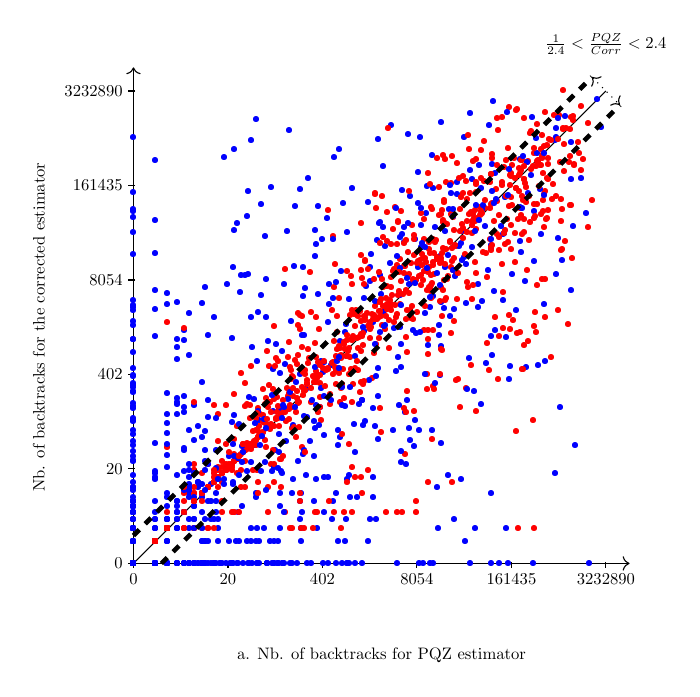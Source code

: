 \begin{tikzpicture}[only marks, y=.5cm, scale=0.6, every node/.style={scale=0.6}]
   % \draw plot[mark=*,xshift=-6cm] file {ScatterPlotExampleData.data};
    \draw[->] (0,0) -- coordinate (x axis mid) (10.5,0);
    \draw[->] (0,0) -- coordinate (y axis mid)(0,21);
    \foreach \x/\xtext in {0/0,2/20,4/402,6/8054,8/161435, 10/3232890}
        \draw (\x cm,1pt) -- (\x cm,-3pt)
            node[anchor=north] {$\xtext$};
    \foreach \y/\ytext in {0/0,2/20,4/402,6/8054,8/161435, 10/3232890}
        \draw (1pt,\y cm) -- (-3pt,\y cm) node[anchor=east] {$\ytext$};
    \node[below=1cm] at (x axis mid) {a. Nb. of backtracks for PQZ estimator};
    \node[rotate=90] at (-2,10) {Nb. of backtracks for the corrected estimator};
    
 	\draw (0,0) -- (10,20);
 	
 	{\color[rgb]{0.0,0,1.0} \node at (0.0,0.0) {\textbullet};}
{\color[rgb]{0.0,0,1.0} \node at (0.0,0.0) {\textbullet};}
{\color[rgb]{0.0,0,1.0} \node at (0.925,1.85) {\textbullet};}
{\color[rgb]{0.0,0,1.0} \node at (0.0,0.0) {\textbullet};}
{\color[rgb]{0.0,0,1.0} \node at (0.0,0.0) {\textbullet};}
{\color[rgb]{0.0,0,1.0} \node at (0.0,0.0) {\textbullet};}
{\color[rgb]{0.0,0,1.0} \node at (0.0,0.0) {\textbullet};}
{\color[rgb]{0.0,0,1.0} \node at (0.0,0.0) {\textbullet};}
{\color[rgb]{0.0,0,1.0} \node at (0.0,0.0) {\textbullet};}
{\color[rgb]{0.0,0,1.0} \node at (0.0,0.0) {\textbullet};}
{\color[rgb]{0.0,0,1.0} \node at (0.0,0.0) {\textbullet};}
{\color[rgb]{0.0,0,1.0} \node at (0.0,0.0) {\textbullet};}
{\color[rgb]{0.0,0,1.0} \node at (0.0,0.0) {\textbullet};}
{\color[rgb]{0.0,0,1.0} \node at (0.0,0.0) {\textbullet};}
{\color[rgb]{0.0,0,1.0} \node at (0.0,0.0) {\textbullet};}
{\color[rgb]{0.0,0,1.0} \node at (0.0,0.0) {\textbullet};}
{\color[rgb]{0.0,0,1.0} \node at (0.462,0.925) {\textbullet};}
{\color[rgb]{0.0,0,1.0} \node at (0.0,0.0) {\textbullet};}
{\color[rgb]{0.0,0,1.0} \node at (0.0,0.0) {\textbullet};}
{\color[rgb]{0.0,0,1.0} \node at (0.0,0.0) {\textbullet};}
{\color[rgb]{0.0,0,1.0} \node at (0.0,0.0) {\textbullet};}
{\color[rgb]{0.0,0,1.0} \node at (0.0,0.0) {\textbullet};}
{\color[rgb]{0.0,0,1.0} \node at (0.0,0.0) {\textbullet};}
{\color[rgb]{0.0,0,1.0} \node at (0.0,0.0) {\textbullet};}
{\color[rgb]{0.0,0,1.0} \node at (0.0,0.0) {\textbullet};}
{\color[rgb]{0.0,0,1.0} \node at (0.0,0.0) {\textbullet};}
{\color[rgb]{0.0,0,1.0} \node at (0.0,0.0) {\textbullet};}
{\color[rgb]{0.0,0,1.0} \node at (0.0,0.0) {\textbullet};}
{\color[rgb]{0.0,0,1.0} \node at (4.22,8.44) {\textbullet};}
{\color[rgb]{0.0,0,1.0} \node at (0.0,0.0) {\textbullet};}
{\color[rgb]{0.0,0,1.0} \node at (0.0,0.0) {\textbullet};}
{\color[rgb]{0.0,0,1.0} \node at (0.0,0.0) {\textbullet};}
{\color[rgb]{0.0,0,1.0} \node at (0.0,0.0) {\textbullet};}
{\color[rgb]{0.0,0,1.0} \node at (0.0,0.0) {\textbullet};}
{\color[rgb]{0.0,0,1.0} \node at (0.0,0.0) {\textbullet};}
{\color[rgb]{0.0,0,1.0} \node at (0.0,0.0) {\textbullet};}
{\color[rgb]{1.0,0,0.0} \node at (0.733,1.466) {\textbullet};}
{\color[rgb]{0.0,0,1.0} \node at (0.0,0.0) {\textbullet};}
{\color[rgb]{0.0,0,1.0} \node at (0.0,0.0) {\textbullet};}
{\color[rgb]{0.0,0,1.0} \node at (0.0,0.0) {\textbullet};}
{\color[rgb]{0.0,0,1.0} \node at (0.0,0.0) {\textbullet};}
{\color[rgb]{0.0,0,1.0} \node at (0.0,0.0) {\textbullet};}
{\color[rgb]{0.0,0,1.0} \node at (0.0,0.0) {\textbullet};}
{\color[rgb]{0.0,0,1.0} \node at (0.0,0.0) {\textbullet};}
{\color[rgb]{1.0,0,0.0} \node at (0.0,0.0) {\textbullet};}
{\color[rgb]{0.0,0,1.0} \node at (0.0,0.0) {\textbullet};}
{\color[rgb]{0.0,0,1.0} \node at (0.0,0.0) {\textbullet};}
{\color[rgb]{0.0,0,1.0} \node at (0.0,0.0) {\textbullet};}
{\color[rgb]{0.0,0,1.0} \node at (0.0,0.0) {\textbullet};}
{\color[rgb]{0.0,0,1.0} \node at (0.0,0.0) {\textbullet};}
{\color[rgb]{0.0,0,1.0} \node at (0.0,0.0) {\textbullet};}
{\color[rgb]{1.0,0,0.0} \node at (0.0,0.0) {\textbullet};}
{\color[rgb]{0.0,0,1.0} \node at (0.0,0.0) {\textbullet};}
{\color[rgb]{0.0,0,1.0} \node at (0.0,0.0) {\textbullet};}
{\color[rgb]{0.0,0,1.0} \node at (4.032,8.064) {\textbullet};}
{\color[rgb]{0.0,0,1.0} \node at (0.0,0.0) {\textbullet};}
{\color[rgb]{0.0,0,1.0} \node at (5.655,11.317) {\textbullet};}
{\color[rgb]{0.0,0,1.0} \node at (0.0,0.0) {\textbullet};}
{\color[rgb]{0.0,0,1.0} \node at (0.0,0.0) {\textbullet};}
{\color[rgb]{0.0,0,1.0} \node at (0.462,0.925) {\textbullet};}
{\color[rgb]{0.0,0,1.0} \node at (0.0,0.0) {\textbullet};}
{\color[rgb]{0.0,0,1.0} \node at (0.0,0.0) {\textbullet};}
{\color[rgb]{0.0,0,1.0} \node at (0.0,0.0) {\textbullet};}
{\color[rgb]{0.0,0,1.0} \node at (0.0,0.0) {\textbullet};}
{\color[rgb]{1.0,0,0.0} \node at (7.605,15.212) {\textbullet};}
{\color[rgb]{0.0,0,1.0} \node at (0.0,0.0) {\textbullet};}
{\color[rgb]{0.0,0,1.0} \node at (0.0,0.0) {\textbullet};}
{\color[rgb]{0.0,0,1.0} \node at (0.0,0.0) {\textbullet};}
{\color[rgb]{0.0,0,1.0} \node at (0.462,0.925) {\textbullet};}
{\color[rgb]{0.0,0,1.0} \node at (0.0,0.0) {\textbullet};}
{\color[rgb]{1.0,0,0.0} \node at (0.0,0.0) {\textbullet};}
{\color[rgb]{0.0,0,1.0} \node at (0.0,0.0) {\textbullet};}
{\color[rgb]{0.0,0,1.0} \node at (0.0,0.0) {\textbullet};}
{\color[rgb]{0.0,0,1.0} \node at (2.092,4.184) {\textbullet};}
{\color[rgb]{0.0,0,1.0} \node at (0.0,0.0) {\textbullet};}
{\color[rgb]{1.0,0,0.0} \node at (5.348,10.695) {\textbullet};}
{\color[rgb]{0.0,0,1.0} \node at (0.0,0.0) {\textbullet};}
{\color[rgb]{0.0,0,1.0} \node at (0.0,0.0) {\textbullet};}
{\color[rgb]{0.0,0,1.0} \node at (0.0,0.0) {\textbullet};}
{\color[rgb]{0.0,0,1.0} \node at (0.0,0.0) {\textbullet};}
{\color[rgb]{0.0,0,1.0} \node at (0.0,0.0) {\textbullet};}
{\color[rgb]{1.0,0,0.0} \node at (5.63,11.494) {\textbullet};}
{\color[rgb]{1.0,0,0.0} \node at (0.0,0.0) {\textbullet};}
{\color[rgb]{1.0,0,0.0} \node at (0.462,0.925) {\textbullet};}
{\color[rgb]{0.0,0,1.0} \node at (0.0,0.0) {\textbullet};}
{\color[rgb]{0.0,0,1.0} \node at (0.733,1.466) {\textbullet};}
{\color[rgb]{0.0,0,1.0} \node at (0.0,0.0) {\textbullet};}
{\color[rgb]{0.0,0,1.0} \node at (0.0,0.0) {\textbullet};}
{\color[rgb]{0.0,0,1.0} \node at (0.0,0.0) {\textbullet};}
{\color[rgb]{0.0,0,1.0} \node at (0.0,0.0) {\textbullet};}
{\color[rgb]{0.0,0,1.0} \node at (0.0,0.0) {\textbullet};}
{\color[rgb]{1.0,0,0.0} \node at (2.597,5.194) {\textbullet};}
{\color[rgb]{0.0,0,1.0} \node at (0.0,0.0) {\textbullet};}
{\color[rgb]{0.0,0,1.0} \node at (0.0,0.0) {\textbullet};}
{\color[rgb]{0.0,0,1.0} \node at (0.733,1.466) {\textbullet};}
{\color[rgb]{0.0,0,1.0} \node at (0.0,0.0) {\textbullet};}
{\color[rgb]{0.0,0,1.0} \node at (0.0,0.0) {\textbullet};}
{\color[rgb]{0.0,0,1.0} \node at (0.462,0.925) {\textbullet};}
{\color[rgb]{0.0,0,1.0} \node at (0.0,0.0) {\textbullet};}
{\color[rgb]{0.0,0,1.0} \node at (0.0,0.0) {\textbullet};}
{\color[rgb]{0.0,0,1.0} \node at (0.0,0.0) {\textbullet};}
{\color[rgb]{0.0,0,1.0} \node at (0.0,0.0) {\textbullet};}
{\color[rgb]{1.0,0,0.0} \node at (1.466,2.932) {\textbullet};}
{\color[rgb]{0.0,0,1.0} \node at (2.031,4.063) {\textbullet};}
{\color[rgb]{1.0,0,0.0} \node at (5.062,10.51) {\textbullet};}
{\color[rgb]{1.0,0,0.0} \node at (6.095,12.19) {\textbullet};}
{\color[rgb]{0.0,0,1.0} \node at (1.298,0.0) {\textbullet};}
{\color[rgb]{1.0,0,0.0} \node at (7.349,14.698) {\textbullet};}
{\color[rgb]{1.0,0,0.0} \node at (0.0,0.0) {\textbullet};}
{\color[rgb]{0.0,0,1.0} \node at (0.0,0.0) {\textbullet};}
{\color[rgb]{1.0,0,0.0} \node at (3.142,6.211) {\textbullet};}
{\color[rgb]{1.0,0,0.0} \node at (0.0,0.0) {\textbullet};}
{\color[rgb]{1.0,0,0.0} \node at (5.166,10.332) {\textbullet};}
{\color[rgb]{1.0,0,0.0} \node at (3.052,6.105) {\textbullet};}
{\color[rgb]{0.0,0,1.0} \node at (0.0,0.0) {\textbullet};}
{\color[rgb]{0.0,0,1.0} \node at (0.0,0.0) {\textbullet};}
{\color[rgb]{1.0,0,0.0} \node at (7.985,15.978) {\textbullet};}
{\color[rgb]{1.0,0,0.0} \node at (1.807,3.614) {\textbullet};}
{\color[rgb]{0.0,0,1.0} \node at (0.733,1.466) {\textbullet};}
{\color[rgb]{0.0,0,1.0} \node at (0.462,0.925) {\textbullet};}
{\color[rgb]{1.0,0,0.0} \node at (2.932,5.864) {\textbullet};}
{\color[rgb]{1.0,0,0.0} \node at (4.838,9.676) {\textbullet};}
{\color[rgb]{0.0,0,1.0} \node at (0.462,0.925) {\textbullet};}
{\color[rgb]{1.0,0,0.0} \node at (0.0,0.0) {\textbullet};}
{\color[rgb]{0.0,0,1.0} \node at (0.0,0.0) {\textbullet};}
{\color[rgb]{0.0,0,1.0} \node at (0.0,0.0) {\textbullet};}
{\color[rgb]{0.0,0,1.0} \node at (0.0,0.0) {\textbullet};}
{\color[rgb]{0.0,0,1.0} \node at (0.0,0.925) {\textbullet};}
{\color[rgb]{0.0,0,1.0} \node at (0.0,0.0) {\textbullet};}
{\color[rgb]{0.0,0,1.0} \node at (5.087,10.174) {\textbullet};}
{\color[rgb]{1.0,0,0.0} \node at (0.733,1.466) {\textbullet};}
{\color[rgb]{1.0,0,0.0} \node at (7.235,14.469) {\textbullet};}
{\color[rgb]{1.0,0,0.0} \node at (0.0,0.0) {\textbullet};}
{\color[rgb]{1.0,0,0.0} \node at (1.074,2.148) {\textbullet};}
{\color[rgb]{0.0,0,1.0} \node at (0.0,0.0) {\textbullet};}
{\color[rgb]{1.0,0,0.0} \node at (1.074,2.148) {\textbullet};}
{\color[rgb]{1.0,0,0.0} \node at (0.0,0.0) {\textbullet};}
{\color[rgb]{0.0,0,1.0} \node at (0.0,0.0) {\textbullet};}
{\color[rgb]{0.0,0,1.0} \node at (0.0,0.0) {\textbullet};}
{\color[rgb]{0.0,0,1.0} \node at (0.0,0.0) {\textbullet};}
{\color[rgb]{0.0,0,1.0} \node at (0.0,0.0) {\textbullet};}
{\color[rgb]{0.0,0,1.0} \node at (0.0,0.0) {\textbullet};}
{\color[rgb]{1.0,0,0.0} \node at (0.0,0.0) {\textbullet};}
{\color[rgb]{1.0,0,0.0} \node at (0.0,0.0) {\textbullet};}
{\color[rgb]{1.0,0,0.0} \node at (0.0,0.0) {\textbullet};}
{\color[rgb]{0.0,0,1.0} \node at (0.733,1.466) {\textbullet};}
{\color[rgb]{1.0,0,0.0} \node at (1.807,3.614) {\textbullet};}
{\color[rgb]{1.0,0,0.0} \node at (0.462,0.925) {\textbullet};}
{\color[rgb]{0.0,0,1.0} \node at (2.269,4.539) {\textbullet};}
{\color[rgb]{0.0,0,1.0} \node at (0.0,0.0) {\textbullet};}
{\color[rgb]{1.0,0,0.0} \node at (1.965,3.929) {\textbullet};}
{\color[rgb]{1.0,0,0.0} \node at (4.341,8.682) {\textbullet};}
{\color[rgb]{1.0,0,0.0} \node at (0.0,0.0) {\textbullet};}
{\color[rgb]{1.0,0,0.0} \node at (2.51,5.019) {\textbullet};}
{\color[rgb]{1.0,0,0.0} \node at (1.298,2.597) {\textbullet};}
{\color[rgb]{0.0,0,1.0} \node at (5.302,10.603) {\textbullet};}
{\color[rgb]{0.0,0,1.0} \node at (0.0,0.0) {\textbullet};}
{\color[rgb]{0.0,0,1.0} \node at (1.466,2.932) {\textbullet};}
{\color[rgb]{0.0,0,1.0} \node at (0.0,0.0) {\textbullet};}
{\color[rgb]{1.0,0,0.0} \node at (2.649,5.298) {\textbullet};}
{\color[rgb]{1.0,0,0.0} \node at (0.0,0.0) {\textbullet};}
{\color[rgb]{0.0,0,1.0} \node at (0.462,0.925) {\textbullet};}
{\color[rgb]{1.0,0,0.0} \node at (0.0,0.0) {\textbullet};}
{\color[rgb]{1.0,0,0.0} \node at (0.0,0.0) {\textbullet};}
{\color[rgb]{1.0,0,0.0} \node at (7.392,14.783) {\textbullet};}
{\color[rgb]{0.0,0,1.0} \node at (1.658,3.316) {\textbullet};}
{\color[rgb]{1.0,0,0.0} \node at (4.378,8.756) {\textbullet};}
{\color[rgb]{0.0,0,1.0} \node at (0.0,0.0) {\textbullet};}
{\color[rgb]{1.0,0,0.0} \node at (0.0,0.0) {\textbullet};}
{\color[rgb]{1.0,0,0.0} \node at (0.0,0.0) {\textbullet};}
{\color[rgb]{0.0,0,1.0} \node at (0.0,0.0) {\textbullet};}
{\color[rgb]{1.0,0,0.0} \node at (5.474,10.947) {\textbullet};}
{\color[rgb]{1.0,0,0.0} \node at (4.396,8.793) {\textbullet};}
{\color[rgb]{0.0,0,1.0} \node at (8.937,17.884) {\textbullet};}
{\color[rgb]{0.0,0,1.0} \node at (0.0,0.0) {\textbullet};}
{\color[rgb]{1.0,0,0.0} \node at (0.0,0.0) {\textbullet};}
{\color[rgb]{1.0,0,0.0} \node at (3.33,6.66) {\textbullet};}
{\color[rgb]{1.0,0,0.0} \node at (0.462,0.925) {\textbullet};}
{\color[rgb]{1.0,0,0.0} \node at (0.0,0.0) {\textbullet};}
{\color[rgb]{1.0,0,0.0} \node at (3.907,7.814) {\textbullet};}
{\color[rgb]{0.0,0,1.0} \node at (0.0,0.0) {\textbullet};}
{\color[rgb]{1.0,0,0.0} \node at (6.431,12.862) {\textbullet};}
{\color[rgb]{1.0,0,0.0} \node at (0.0,0.0) {\textbullet};}
{\color[rgb]{1.0,0,0.0} \node at (0.733,1.466) {\textbullet};}
{\color[rgb]{1.0,0,0.0} \node at (2.674,5.348) {\textbullet};}
{\color[rgb]{1.0,0,0.0} \node at (0.0,0.0) {\textbullet};}
{\color[rgb]{0.0,0,1.0} \node at (0.0,0.0) {\textbullet};}
{\color[rgb]{0.0,0,1.0} \node at (0.0,0.0) {\textbullet};}
{\color[rgb]{1.0,0,0.0} \node at (2.649,5.298) {\textbullet};}
{\color[rgb]{0.0,0,1.0} \node at (0.0,0.0) {\textbullet};}
{\color[rgb]{1.0,0,0.0} \node at (4.319,8.637) {\textbullet};}
{\color[rgb]{0.0,0,1.0} \node at (0.0,0.0) {\textbullet};}
{\color[rgb]{0.0,0,1.0} \node at (0.733,1.466) {\textbullet};}
{\color[rgb]{0.0,0,1.0} \node at (0.0,0.0) {\textbullet};}
{\color[rgb]{1.0,0,0.0} \node at (0.0,0.0) {\textbullet};}
{\color[rgb]{0.0,0,1.0} \node at (6.499,12.998) {\textbullet};}
{\color[rgb]{1.0,0,0.0} \node at (3.052,6.105) {\textbullet};}
{\color[rgb]{1.0,0,0.0} \node at (2.333,4.666) {\textbullet};}
{\color[rgb]{1.0,0,0.0} \node at (7.588,15.176) {\textbullet};}
{\color[rgb]{1.0,0,0.0} \node at (0.462,0.925) {\textbullet};}
{\color[rgb]{1.0,0,0.0} \node at (0.462,0.925) {\textbullet};}
{\color[rgb]{1.0,0,0.0} \node at (0.733,1.466) {\textbullet};}
{\color[rgb]{1.0,0,0.0} \node at (0.733,1.466) {\textbullet};}
{\color[rgb]{1.0,0,0.0} \node at (0.0,0.0) {\textbullet};}
{\color[rgb]{1.0,0,0.0} \node at (0.0,0.0) {\textbullet};}
{\color[rgb]{1.0,0,0.0} \node at (0.733,1.466) {\textbullet};}
{\color[rgb]{1.0,0,0.0} \node at (5.932,11.864) {\textbullet};}
{\color[rgb]{1.0,0,0.0} \node at (0.0,0.0) {\textbullet};}
{\color[rgb]{0.0,0,1.0} \node at (0.0,0.0) {\textbullet};}
{\color[rgb]{1.0,0,0.0} \node at (2.764,5.529) {\textbullet};}
{\color[rgb]{1.0,0,0.0} \node at (2.915,5.831) {\textbullet};}
{\color[rgb]{0.0,0,1.0} \node at (4.189,8.379) {\textbullet};}
{\color[rgb]{0.0,0,1.0} \node at (0.462,0.925) {\textbullet};}
{\color[rgb]{1.0,0,0.0} \node at (0.0,0.0) {\textbullet};}
{\color[rgb]{1.0,0,0.0} \node at (0.733,1.466) {\textbullet};}
{\color[rgb]{1.0,0,0.0} \node at (0.733,1.466) {\textbullet};}
{\color[rgb]{1.0,0,0.0} \node at (5.425,10.85) {\textbullet};}
{\color[rgb]{1.0,0,0.0} \node at (0.0,0.0) {\textbullet};}
{\color[rgb]{1.0,0,0.0} \node at (1.89,3.781) {\textbullet};}
{\color[rgb]{0.0,0,1.0} \node at (3.673,7.347) {\textbullet};}
{\color[rgb]{1.0,0,0.0} \node at (0.733,1.466) {\textbullet};}
{\color[rgb]{1.0,0,0.0} \node at (6.223,12.446) {\textbullet};}
{\color[rgb]{1.0,0,0.0} \node at (0.0,0.0) {\textbullet};}
{\color[rgb]{0.0,0,1.0} \node at (0.0,0.0) {\textbullet};}
{\color[rgb]{0.0,0,1.0} \node at (4.101,8.202) {\textbullet};}
{\color[rgb]{0.0,0,1.0} \node at (4.895,9.79) {\textbullet};}
{\color[rgb]{1.0,0,0.0} \node at (0.0,0.0) {\textbullet};}
{\color[rgb]{1.0,0,0.0} \node at (0.0,0.0) {\textbullet};}
{\color[rgb]{1.0,0,0.0} \node at (0.0,0.0) {\textbullet};}
{\color[rgb]{1.0,0,0.0} \node at (1.074,2.148) {\textbullet};}
{\color[rgb]{1.0,0,0.0} \node at (1.466,2.932) {\textbullet};}
{\color[rgb]{1.0,0,0.0} \node at (2.54,5.08) {\textbullet};}
{\color[rgb]{0.0,0,1.0} \node at (1.761,3.522) {\textbullet};}
{\color[rgb]{0.0,0,1.0} \node at (0.0,0.0) {\textbullet};}
{\color[rgb]{1.0,0,0.0} \node at (1.466,2.932) {\textbullet};}
{\color[rgb]{1.0,0,0.0} \node at (1.711,3.423) {\textbullet};}
{\color[rgb]{1.0,0,0.0} \node at (2.092,4.184) {\textbullet};}
{\color[rgb]{1.0,0,0.0} \node at (1.711,3.423) {\textbullet};}
{\color[rgb]{1.0,0,0.0} \node at (1.466,2.932) {\textbullet};}
{\color[rgb]{1.0,0,0.0} \node at (3.637,8.162) {\textbullet};}
{\color[rgb]{1.0,0,0.0} \node at (1.89,3.781) {\textbullet};}
{\color[rgb]{1.0,0,0.0} \node at (2.478,4.956) {\textbullet};}
{\color[rgb]{0.0,0,1.0} \node at (0.0,0.0) {\textbullet};}
{\color[rgb]{1.0,0,0.0} \node at (2.291,4.583) {\textbullet};}
{\color[rgb]{1.0,0,0.0} \node at (0.0,0.0) {\textbullet};}
{\color[rgb]{1.0,0,0.0} \node at (0.462,0.925) {\textbullet};}
{\color[rgb]{1.0,0,0.0} \node at (0.0,0.0) {\textbullet};}
{\color[rgb]{1.0,0,0.0} \node at (0.0,0.0) {\textbullet};}
{\color[rgb]{1.0,0,0.0} \node at (2.674,5.348) {\textbullet};}
{\color[rgb]{0.0,0,1.0} \node at (0.462,0.925) {\textbullet};}
{\color[rgb]{1.0,0,0.0} \node at (0.462,0.925) {\textbullet};}
{\color[rgb]{1.0,0,0.0} \node at (0.0,0.0) {\textbullet};}
{\color[rgb]{1.0,0,0.0} \node at (0.0,0.0) {\textbullet};}
{\color[rgb]{1.0,0,0.0} \node at (0.0,0.0) {\textbullet};}
{\color[rgb]{1.0,0,0.0} \node at (0.0,0.0) {\textbullet};}
{\color[rgb]{1.0,0,0.0} \node at (3.631,7.263) {\textbullet};}
{\color[rgb]{1.0,0,0.0} \node at (0.0,0.0) {\textbullet};}
{\color[rgb]{1.0,0,0.0} \node at (1.807,3.614) {\textbullet};}
{\color[rgb]{1.0,0,0.0} \node at (5.376,10.752) {\textbullet};}
{\color[rgb]{1.0,0,0.0} \node at (0.0,0.0) {\textbullet};}
{\color[rgb]{1.0,0,0.0} \node at (2.333,4.666) {\textbullet};}
{\color[rgb]{1.0,0,0.0} \node at (0.462,0.925) {\textbullet};}
{\color[rgb]{1.0,0,0.0} \node at (2.199,4.398) {\textbullet};}
{\color[rgb]{1.0,0,0.0} \node at (0.0,0.0) {\textbullet};}
{\color[rgb]{1.0,0,0.0} \node at (0.0,0.0) {\textbullet};}
{\color[rgb]{1.0,0,0.0} \node at (0.0,0.0) {\textbullet};}
{\color[rgb]{1.0,0,0.0} \node at (0.0,0.0) {\textbullet};}
{\color[rgb]{1.0,0,0.0} \node at (0.0,0.0) {\textbullet};}
{\color[rgb]{1.0,0,0.0} \node at (2.444,4.889) {\textbullet};}
{\color[rgb]{1.0,0,0.0} \node at (0.0,0.0) {\textbullet};}
{\color[rgb]{1.0,0,0.0} \node at (0.0,0.0) {\textbullet};}
{\color[rgb]{1.0,0,0.0} \node at (0.0,0.0) {\textbullet};}
{\color[rgb]{1.0,0,0.0} \node at (0.0,0.0) {\textbullet};}
{\color[rgb]{1.0,0,0.0} \node at (0.0,0.0) {\textbullet};}
{\color[rgb]{1.0,0,0.0} \node at (0.0,0.0) {\textbullet};}
{\color[rgb]{1.0,0,0.0} \node at (2.092,4.184) {\textbullet};}
{\color[rgb]{1.0,0,0.0} \node at (0.0,0.0) {\textbullet};}
{\color[rgb]{1.0,0,0.0} \node at (2.372,4.745) {\textbullet};}
{\color[rgb]{1.0,0,0.0} \node at (2.372,4.745) {\textbullet};}
{\color[rgb]{1.0,0,0.0} \node at (0.0,0.0) {\textbullet};}
{\color[rgb]{1.0,0,0.0} \node at (1.965,3.929) {\textbullet};}
{\color[rgb]{1.0,0,0.0} \node at (0.0,0.0) {\textbullet};}
{\color[rgb]{1.0,0,0.0} \node at (1.807,3.614) {\textbullet};}
{\color[rgb]{1.0,0,0.0} \node at (1.074,1.466) {\textbullet};}
{\color[rgb]{1.0,0,0.0} \node at (0.0,0.0) {\textbullet};}
{\color[rgb]{1.0,0,0.0} \node at (0.0,0.0) {\textbullet};}
{\color[rgb]{1.0,0,0.0} \node at (0.0,0.0) {\textbullet};}
{\color[rgb]{1.0,0,0.0} \node at (0.0,0.0) {\textbullet};}
{\color[rgb]{1.0,0,0.0} \node at (0.0,0.0) {\textbullet};}
{\color[rgb]{1.0,0,0.0} \node at (0.462,0.925) {\textbullet};}
{\color[rgb]{1.0,0,0.0} \node at (4.24,8.48) {\textbullet};}
{\color[rgb]{1.0,0,0.0} \node at (0.0,0.0) {\textbullet};}
{\color[rgb]{1.0,0,0.0} \node at (0.0,0.0) {\textbullet};}
{\color[rgb]{1.0,0,0.0} \node at (7.282,14.58) {\textbullet};}
{\color[rgb]{1.0,0,0.0} \node at (5.989,11.976) {\textbullet};}
{\color[rgb]{1.0,0,0.0} \node at (0.0,0.0) {\textbullet};}
{\color[rgb]{1.0,0,0.0} \node at (0.0,0.0) {\textbullet};}
{\color[rgb]{1.0,0,0.0} \node at (0.0,0.0) {\textbullet};}
{\color[rgb]{1.0,0,0.0} \node at (2.372,4.745) {\textbullet};}
{\color[rgb]{1.0,0,0.0} \node at (0.0,0.0) {\textbullet};}
{\color[rgb]{1.0,0,0.0} \node at (0.733,1.466) {\textbullet};}
{\color[rgb]{1.0,0,0.0} \node at (0.0,0.0) {\textbullet};}
{\color[rgb]{1.0,0,0.0} \node at (0.0,0.0) {\textbullet};}
{\color[rgb]{1.0,0,0.0} \node at (1.466,2.932) {\textbullet};}
{\color[rgb]{1.0,0,0.0} \node at (0.733,1.466) {\textbullet};}
{\color[rgb]{1.0,0,0.0} \node at (2.409,4.819) {\textbullet};}
{\color[rgb]{1.0,0,0.0} \node at (0.0,0.0) {\textbullet};}
{\color[rgb]{1.0,0,0.0} \node at (6.634,13.268) {\textbullet};}
{\color[rgb]{1.0,0,0.0} \node at (1.711,3.423) {\textbullet};}
{\color[rgb]{1.0,0,0.0} \node at (0.0,0.0) {\textbullet};}
{\color[rgb]{1.0,0,0.0} \node at (7.012,14.023) {\textbullet};}
{\color[rgb]{1.0,0,0.0} \node at (1.711,3.423) {\textbullet};}
{\color[rgb]{1.0,0,0.0} \node at (0.0,0.0) {\textbullet};}
{\color[rgb]{1.0,0,0.0} \node at (2.031,4.063) {\textbullet};}
{\color[rgb]{1.0,0,0.0} \node at (0.0,0.0) {\textbullet};}
{\color[rgb]{1.0,0,0.0} \node at (0.0,0.0) {\textbullet};}
{\color[rgb]{1.0,0,0.0} \node at (2.569,5.138) {\textbullet};}
{\color[rgb]{1.0,0,0.0} \node at (0.0,0.0) {\textbullet};}
{\color[rgb]{1.0,0,0.0} \node at (2.199,4.398) {\textbullet};}
{\color[rgb]{1.0,0,0.0} \node at (0.0,0.0) {\textbullet};}
{\color[rgb]{1.0,0,0.0} \node at (3.649,7.297) {\textbullet};}
{\color[rgb]{1.0,0,0.0} \node at (4.214,8.428) {\textbullet};}
{\color[rgb]{1.0,0,0.0} \node at (0.0,0.0) {\textbullet};}
{\color[rgb]{1.0,0,0.0} \node at (1.074,2.148) {\textbullet};}
{\color[rgb]{1.0,0,0.0} \node at (0.0,0.0) {\textbullet};}
{\color[rgb]{1.0,0,0.0} \node at (2.148,4.296) {\textbullet};}
{\color[rgb]{1.0,0,0.0} \node at (1.074,2.148) {\textbullet};}
{\color[rgb]{1.0,0,0.0} \node at (0.462,0.925) {\textbullet};}
{\color[rgb]{1.0,0,0.0} \node at (0.0,0.0) {\textbullet};}
{\color[rgb]{1.0,0,0.0} \node at (0.0,0.0) {\textbullet};}
{\color[rgb]{1.0,0,0.0} \node at (2.698,5.395) {\textbullet};}
{\color[rgb]{1.0,0,0.0} \node at (0.0,0.0) {\textbullet};}
{\color[rgb]{1.0,0,0.0} \node at (2.844,5.688) {\textbullet};}
{\color[rgb]{1.0,0,0.0} \node at (7.2,14.4) {\textbullet};}
{\color[rgb]{1.0,0,0.0} \node at (0.0,0.0) {\textbullet};}
{\color[rgb]{1.0,0,0.0} \node at (0.0,0.0) {\textbullet};}
{\color[rgb]{1.0,0,0.0} \node at (0.462,0.925) {\textbullet};}
{\color[rgb]{1.0,0,0.0} \node at (0.0,0.0) {\textbullet};}
{\color[rgb]{1.0,0,0.0} \node at (3.142,6.285) {\textbullet};}
{\color[rgb]{0.0,0,1.0} \node at (2.409,3.857) {\textbullet};}
{\color[rgb]{1.0,0,0.0} \node at (0.0,0.0) {\textbullet};}
{\color[rgb]{1.0,0,0.0} \node at (2.199,4.398) {\textbullet};}
{\color[rgb]{1.0,0,0.0} \node at (0.462,0.925) {\textbullet};}
{\color[rgb]{1.0,0,0.0} \node at (1.074,2.148) {\textbullet};}
{\color[rgb]{1.0,0,0.0} \node at (0.0,0.0) {\textbullet};}
{\color[rgb]{1.0,0,0.0} \node at (0.0,0.0) {\textbullet};}
{\color[rgb]{1.0,0,0.0} \node at (0.0,0.0) {\textbullet};}
{\color[rgb]{1.0,0,0.0} \node at (3.039,6.077) {\textbullet};}
{\color[rgb]{1.0,0,0.0} \node at (0.0,0.0) {\textbullet};}
{\color[rgb]{1.0,0,0.0} \node at (0.462,0.925) {\textbullet};}
{\color[rgb]{1.0,0,0.0} \node at (0.0,0.0) {\textbullet};}
{\color[rgb]{1.0,0,0.0} \node at (1.074,2.148) {\textbullet};}
{\color[rgb]{1.0,0,0.0} \node at (0.0,0.0) {\textbullet};}
{\color[rgb]{1.0,0,0.0} \node at (0.0,0.0) {\textbullet};}
{\color[rgb]{1.0,0,0.0} \node at (0.733,1.466) {\textbullet};}
{\color[rgb]{1.0,0,0.0} \node at (1.074,2.148) {\textbullet};}
{\color[rgb]{1.0,0,0.0} \node at (1.074,2.148) {\textbullet};}
{\color[rgb]{1.0,0,0.0} \node at (0.0,0.0) {\textbullet};}
{\color[rgb]{1.0,0,0.0} \node at (0.0,0.0) {\textbullet};}
{\color[rgb]{1.0,0,0.0} \node at (0.0,0.0) {\textbullet};}
{\color[rgb]{1.0,0,0.0} \node at (2.031,4.063) {\textbullet};}
{\color[rgb]{1.0,0,0.0} \node at (0.0,0.0) {\textbullet};}
{\color[rgb]{1.0,0,0.0} \node at (0.0,0.0) {\textbullet};}
{\color[rgb]{1.0,0,0.0} \node at (0.0,0.0) {\textbullet};}
{\color[rgb]{1.0,0,0.0} \node at (0.0,0.0) {\textbullet};}
{\color[rgb]{1.0,0,0.0} \node at (0.462,0.925) {\textbullet};}
{\color[rgb]{1.0,0,0.0} \node at (0.0,0.0) {\textbullet};}
{\color[rgb]{1.0,0,0.0} \node at (0.0,0.0) {\textbullet};}
{\color[rgb]{1.0,0,0.0} \node at (0.0,0.0) {\textbullet};}
{\color[rgb]{1.0,0,0.0} \node at (1.6,3.2) {\textbullet};}
{\color[rgb]{1.0,0,0.0} \node at (0.0,0.0) {\textbullet};}
{\color[rgb]{1.0,0,0.0} \node at (0.0,0.0) {\textbullet};}
{\color[rgb]{1.0,0,0.0} \node at (0.0,0.0) {\textbullet};}
{\color[rgb]{1.0,0,0.0} \node at (0.0,0.0) {\textbullet};}
{\color[rgb]{1.0,0,0.0} \node at (1.074,2.148) {\textbullet};}
{\color[rgb]{1.0,0,0.0} \node at (0.0,0.0) {\textbullet};}
{\color[rgb]{1.0,0,0.0} \node at (0.0,0.0) {\textbullet};}
{\color[rgb]{1.0,0,0.0} \node at (0.0,0.0) {\textbullet};}
{\color[rgb]{1.0,0,0.0} \node at (0.0,0.0) {\textbullet};}
{\color[rgb]{1.0,0,0.0} \node at (0.0,0.0) {\textbullet};}
{\color[rgb]{1.0,0,0.0} \node at (0.733,1.466) {\textbullet};}
{\color[rgb]{1.0,0,0.0} \node at (0.0,0.0) {\textbullet};}
{\color[rgb]{1.0,0,0.0} \node at (0.0,0.0) {\textbullet};}
{\color[rgb]{1.0,0,0.0} \node at (1.466,2.932) {\textbullet};}
{\color[rgb]{1.0,0,0.0} \node at (0.0,0.0) {\textbullet};}
{\color[rgb]{1.0,0,0.0} \node at (0.0,0.0) {\textbullet};}
{\color[rgb]{1.0,0,0.0} \node at (0.733,1.466) {\textbullet};}
{\color[rgb]{1.0,0,0.0} \node at (0.0,0.0) {\textbullet};}
{\color[rgb]{0.0,0,1.0} \node at (3.869,6.678) {\textbullet};}
{\color[rgb]{1.0,0,0.0} \node at (0.0,0.0) {\textbullet};}
{\color[rgb]{1.0,0,0.0} \node at (0.0,0.0) {\textbullet};}
{\color[rgb]{1.0,0,0.0} \node at (0.0,0.0) {\textbullet};}
{\color[rgb]{1.0,0,0.0} \node at (0.0,0.0) {\textbullet};}
{\color[rgb]{1.0,0,0.0} \node at (4.126,8.253) {\textbullet};}
{\color[rgb]{1.0,0,0.0} \node at (0.0,0.0) {\textbullet};}
{\color[rgb]{1.0,0,0.0} \node at (0.0,0.0) {\textbullet};}
{\color[rgb]{1.0,0,0.0} \node at (2.844,5.688) {\textbullet};}
{\color[rgb]{1.0,0,0.0} \node at (0.0,0.0) {\textbullet};}
{\color[rgb]{1.0,0,0.0} \node at (0.0,0.0) {\textbullet};}
{\color[rgb]{1.0,0,0.0} \node at (0.0,0.0) {\textbullet};}
{\color[rgb]{1.0,0,0.0} \node at (2.372,4.745) {\textbullet};}
{\color[rgb]{1.0,0,0.0} \node at (5.419,10.838) {\textbullet};}
{\color[rgb]{1.0,0,0.0} \node at (0.0,0.0) {\textbullet};}
{\color[rgb]{1.0,0,0.0} \node at (2.54,5.08) {\textbullet};}
{\color[rgb]{1.0,0,0.0} \node at (0.0,0.0) {\textbullet};}
{\color[rgb]{1.0,0,0.0} \node at (0.0,0.0) {\textbullet};}
{\color[rgb]{1.0,0,0.0} \node at (0.0,0.0) {\textbullet};}
{\color[rgb]{1.0,0,0.0} \node at (0.0,0.0) {\textbullet};}
{\color[rgb]{1.0,0,0.0} \node at (0.0,0.0) {\textbullet};}
{\color[rgb]{1.0,0,0.0} \node at (0.0,0.0) {\textbullet};}
{\color[rgb]{1.0,0,0.0} \node at (2.148,4.296) {\textbullet};}
{\color[rgb]{1.0,0,0.0} \node at (0.0,0.0) {\textbullet};}
{\color[rgb]{1.0,0,0.0} \node at (2.148,4.296) {\textbullet};}
{\color[rgb]{1.0,0,0.0} \node at (0.0,0.0) {\textbullet};}
{\color[rgb]{1.0,0,0.0} \node at (0.0,0.0) {\textbullet};}
{\color[rgb]{1.0,0,0.0} \node at (0.0,0.0) {\textbullet};}
{\color[rgb]{1.0,0,0.0} \node at (0.0,0.0) {\textbullet};}
{\color[rgb]{1.0,0,0.0} \node at (0.0,0.0) {\textbullet};}
{\color[rgb]{1.0,0,0.0} \node at (0.0,0.0) {\textbullet};}
{\color[rgb]{1.0,0,0.0} \node at (0.0,0.0) {\textbullet};}
{\color[rgb]{1.0,0,0.0} \node at (0.0,0.0) {\textbullet};}
{\color[rgb]{1.0,0,0.0} \node at (0.0,0.0) {\textbullet};}
{\color[rgb]{1.0,0,0.0} \node at (0.0,0.0) {\textbullet};}
{\color[rgb]{1.0,0,0.0} \node at (0.0,0.0) {\textbullet};}
{\color[rgb]{1.0,0,0.0} \node at (3.066,6.132) {\textbullet};}
{\color[rgb]{1.0,0,0.0} \node at (2.764,5.529) {\textbullet};}
{\color[rgb]{1.0,0,0.0} \node at (0.0,0.0) {\textbullet};}
{\color[rgb]{1.0,0,0.0} \node at (1.807,3.614) {\textbullet};}
{\color[rgb]{1.0,0,0.0} \node at (0.733,1.466) {\textbullet};}
{\color[rgb]{1.0,0,0.0} \node at (3.211,6.422) {\textbullet};}
{\color[rgb]{1.0,0,0.0} \node at (0.0,0.0) {\textbullet};}
{\color[rgb]{1.0,0,0.0} \node at (0.0,0.0) {\textbullet};}
{\color[rgb]{1.0,0,0.0} \node at (1.89,3.781) {\textbullet};}
{\color[rgb]{1.0,0,0.0} \node at (3.321,6.641) {\textbullet};}
{\color[rgb]{1.0,0,0.0} \node at (0.733,1.466) {\textbullet};}
{\color[rgb]{1.0,0,0.0} \node at (2.898,5.797) {\textbullet};}
{\color[rgb]{1.0,0,0.0} \node at (0.0,0.0) {\textbullet};}
{\color[rgb]{1.0,0,0.0} \node at (0.0,0.0) {\textbullet};}
{\color[rgb]{1.0,0,0.0} \node at (0.0,0.0) {\textbullet};}
{\color[rgb]{1.0,0,0.0} \node at (1.466,2.932) {\textbullet};}
{\color[rgb]{1.0,0,0.0} \node at (0.0,0.0) {\textbullet};}
{\color[rgb]{1.0,0,0.0} \node at (2.199,4.398) {\textbullet};}
{\color[rgb]{1.0,0,0.0} \node at (0.0,0.0) {\textbullet};}
{\color[rgb]{1.0,0,0.0} \node at (0.0,0.0) {\textbullet};}
{\color[rgb]{1.0,0,0.0} \node at (0.733,1.466) {\textbullet};}
{\color[rgb]{1.0,0,0.0} \node at (0.0,0.0) {\textbullet};}
{\color[rgb]{1.0,0,0.0} \node at (1.807,3.614) {\textbullet};}
{\color[rgb]{1.0,0,0.0} \node at (0.0,0.0) {\textbullet};}
{\color[rgb]{1.0,0,0.0} \node at (2.597,5.194) {\textbullet};}
{\color[rgb]{1.0,0,0.0} \node at (0.733,1.466) {\textbullet};}
{\color[rgb]{0.0,0,1.0} \node at (0.0,0.0) {\textbullet};}
{\color[rgb]{0.0,0,1.0} \node at (0.0,0.0) {\textbullet};}
{\color[rgb]{0.0,0,1.0} \node at (0.0,0.0) {\textbullet};}
{\color[rgb]{0.0,0,1.0} \node at (0.0,0.0) {\textbullet};}
{\color[rgb]{0.0,0,1.0} \node at (0.0,0.0) {\textbullet};}
{\color[rgb]{0.0,0,1.0} \node at (0.0,0.0) {\textbullet};}
{\color[rgb]{0.0,0,1.0} \node at (0.462,0.925) {\textbullet};}
{\color[rgb]{0.0,0,1.0} \node at (0.0,0.0) {\textbullet};}
{\color[rgb]{0.0,0,1.0} \node at (0.0,0.0) {\textbullet};}
{\color[rgb]{0.0,0,1.0} \node at (0.0,0.0) {\textbullet};}
{\color[rgb]{0.0,0,1.0} \node at (0.0,0.0) {\textbullet};}
{\color[rgb]{0.0,0,1.0} \node at (0.0,0.0) {\textbullet};}
{\color[rgb]{0.0,0,1.0} \node at (0.0,0.0) {\textbullet};}
{\color[rgb]{0.0,0,1.0} \node at (0.0,0.0) {\textbullet};}
{\color[rgb]{0.0,0,1.0} \node at (0.0,0.0) {\textbullet};}
{\color[rgb]{0.0,0,1.0} \node at (0.0,0.0) {\textbullet};}
{\color[rgb]{0.0,0,1.0} \node at (0.0,0.0) {\textbullet};}
{\color[rgb]{0.0,0,1.0} \node at (0.0,0.0) {\textbullet};}
{\color[rgb]{0.0,0,1.0} \node at (0.0,0.0) {\textbullet};}
{\color[rgb]{0.0,0,1.0} \node at (0.0,0.0) {\textbullet};}
{\color[rgb]{0.0,0,1.0} \node at (0.0,0.0) {\textbullet};}
{\color[rgb]{0.0,0,1.0} \node at (0.0,0.0) {\textbullet};}
{\color[rgb]{0.0,0,1.0} \node at (0.0,0.0) {\textbullet};}
{\color[rgb]{0.0,0,1.0} \node at (0.0,0.0) {\textbullet};}
{\color[rgb]{0.0,0,1.0} \node at (0.0,0.0) {\textbullet};}
{\color[rgb]{0.0,0,1.0} \node at (0.0,0.0) {\textbullet};}
{\color[rgb]{0.0,0,1.0} \node at (0.0,0.0) {\textbullet};}
{\color[rgb]{0.0,0,1.0} \node at (0.0,0.0) {\textbullet};}
{\color[rgb]{0.0,0,1.0} \node at (0.0,0.0) {\textbullet};}
{\color[rgb]{0.0,0,1.0} \node at (0.0,0.0) {\textbullet};}
{\color[rgb]{0.0,0,1.0} \node at (0.0,0.0) {\textbullet};}
{\color[rgb]{0.0,0,1.0} \node at (5.685,9.233) {\textbullet};}
{\color[rgb]{0.0,0,1.0} \node at (0.0,0.0) {\textbullet};}
{\color[rgb]{0.0,0,1.0} \node at (0.0,0.0) {\textbullet};}
{\color[rgb]{0.0,0,1.0} \node at (0.0,0.0) {\textbullet};}
{\color[rgb]{0.0,0,1.0} \node at (0.0,0.0) {\textbullet};}
{\color[rgb]{1.0,0,0.0} \node at (3.608,7.103) {\textbullet};}
{\color[rgb]{0.0,0,1.0} \node at (0.0,0.0) {\textbullet};}
{\color[rgb]{0.0,0,1.0} \node at (0.0,0.0) {\textbullet};}
{\color[rgb]{0.0,0,1.0} \node at (0.0,0.0) {\textbullet};}
{\color[rgb]{0.0,0,1.0} \node at (0.0,0.0) {\textbullet};}
{\color[rgb]{0.0,0,1.0} \node at (0.0,0.0) {\textbullet};}
{\color[rgb]{0.0,0,1.0} \node at (0.0,0.0) {\textbullet};}
{\color[rgb]{0.0,0,1.0} \node at (0.0,0.0) {\textbullet};}
{\color[rgb]{0.0,0,1.0} \node at (0.0,0.0) {\textbullet};}
{\color[rgb]{0.0,0,1.0} \node at (0.0,0.0) {\textbullet};}
{\color[rgb]{0.0,0,1.0} \node at (0.0,0.0) {\textbullet};}
{\color[rgb]{0.0,0,1.0} \node at (0.0,0.0) {\textbullet};}
{\color[rgb]{0.0,0,1.0} \node at (0.0,0.0) {\textbullet};}
{\color[rgb]{0.0,0,1.0} \node at (0.0,0.0) {\textbullet};}
{\color[rgb]{1.0,0,0.0} \node at (0.0,0.0) {\textbullet};}
{\color[rgb]{0.0,0,1.0} \node at (0.0,0.0) {\textbullet};}
{\color[rgb]{0.0,0,1.0} \node at (0.0,0.0) {\textbullet};}
{\color[rgb]{0.0,0,1.0} \node at (0.0,0.0) {\textbullet};}
{\color[rgb]{0.0,0,1.0} \node at (0.0,0.0) {\textbullet};}
{\color[rgb]{0.0,0,1.0} \node at (0.0,0.0) {\textbullet};}
{\color[rgb]{0.0,0,1.0} \node at (0.0,0.0) {\textbullet};}
{\color[rgb]{1.0,0,0.0} \node at (1.074,2.597) {\textbullet};}
{\color[rgb]{0.0,0,1.0} \node at (0.0,0.0) {\textbullet};}
{\color[rgb]{0.0,0,1.0} \node at (0.0,0.0) {\textbullet};}
{\color[rgb]{0.0,0,1.0} \node at (0.0,0.0) {\textbullet};}
{\color[rgb]{0.0,0,1.0} \node at (0.0,0.0) {\textbullet};}
{\color[rgb]{1.0,0,0.0} \node at (3.222,6.443) {\textbullet};}
{\color[rgb]{1.0,0,0.0} \node at (0.462,0.925) {\textbullet};}
{\color[rgb]{0.0,0,1.0} \node at (0.0,0.0) {\textbullet};}
{\color[rgb]{0.0,0,1.0} \node at (0.0,0.0) {\textbullet};}
{\color[rgb]{0.0,0,1.0} \node at (0.0,0.0) {\textbullet};}
{\color[rgb]{0.0,0,1.0} \node at (0.0,0.0) {\textbullet};}
{\color[rgb]{0.0,0,1.0} \node at (1.965,3.998) {\textbullet};}
{\color[rgb]{1.0,0,0.0} \node at (0.462,0.925) {\textbullet};}
{\color[rgb]{0.0,0,1.0} \node at (0.0,0.0) {\textbullet};}
{\color[rgb]{0.0,0,1.0} \node at (0.0,1.466) {\textbullet};}
{\color[rgb]{0.0,0,1.0} \node at (0.0,0.0) {\textbullet};}
{\color[rgb]{1.0,0,0.0} \node at (0.462,0.925) {\textbullet};}
{\color[rgb]{0.0,0,1.0} \node at (0.0,0.0) {\textbullet};}
{\color[rgb]{0.0,0,1.0} \node at (2.444,0.0) {\textbullet};}
{\color[rgb]{0.0,0,1.0} \node at (0.0,0.0) {\textbullet};}
{\color[rgb]{0.0,0,1.0} \node at (0.0,0.0) {\textbullet};}
{\color[rgb]{0.0,0,1.0} \node at (0.0,0.0) {\textbullet};}
{\color[rgb]{0.0,0,1.0} \node at (0.0,0.0) {\textbullet};}
{\color[rgb]{0.0,0,1.0} \node at (0.0,0.0) {\textbullet};}
{\color[rgb]{0.0,0,1.0} \node at (0.0,0.0) {\textbullet};}
{\color[rgb]{0.0,0,1.0} \node at (3.154,6.475) {\textbullet};}
{\color[rgb]{0.0,0,1.0} \node at (6.03,12.516) {\textbullet};}
{\color[rgb]{0.0,0,1.0} \node at (0.0,0.0) {\textbullet};}
{\color[rgb]{0.0,0,1.0} \node at (7.661,16.472) {\textbullet};}
{\color[rgb]{0.0,0,1.0} \node at (2.98,0.925) {\textbullet};}
{\color[rgb]{0.0,0,1.0} \node at (0.0,0.0) {\textbullet};}
{\color[rgb]{0.0,0,1.0} \node at (0.0,0.0) {\textbullet};}
{\color[rgb]{0.0,0,1.0} \node at (0.462,0.925) {\textbullet};}
{\color[rgb]{0.0,0,1.0} \node at (0.0,1.466) {\textbullet};}
{\color[rgb]{0.0,0,1.0} \node at (0.0,0.0) {\textbullet};}
{\color[rgb]{1.0,0,0.0} \node at (0.0,0.0) {\textbullet};}
{\color[rgb]{0.0,0,1.0} \node at (1.999,4.063) {\textbullet};}
{\color[rgb]{0.0,0,1.0} \node at (0.0,0.0) {\textbullet};}
{\color[rgb]{0.0,0,1.0} \node at (1.6,2.597) {\textbullet};}
{\color[rgb]{0.0,0,1.0} \node at (0.0,0.0) {\textbullet};}
{\color[rgb]{0.0,0,1.0} \node at (0.0,0.0) {\textbullet};}
{\color[rgb]{0.0,0,1.0} \node at (0.0,0.0) {\textbullet};}
{\color[rgb]{0.0,0,1.0} \node at (0.0,0.0) {\textbullet};}
{\color[rgb]{0.0,0,1.0} \node at (4.687,5.881) {\textbullet};}
{\color[rgb]{0.0,0,1.0} \node at (0.0,0.0) {\textbullet};}
{\color[rgb]{0.0,0,1.0} \node at (0.733,1.85) {\textbullet};}
{\color[rgb]{0.0,0,1.0} \node at (0.0,0.0) {\textbullet};}
{\color[rgb]{0.0,0,1.0} \node at (7.019,12.944) {\textbullet};}
{\color[rgb]{1.0,0,0.0} \node at (0.0,0.0) {\textbullet};}
{\color[rgb]{0.0,0,1.0} \node at (8.331,8.299) {\textbullet};}
{\color[rgb]{0.0,0,1.0} \node at (0.0,0.0) {\textbullet};}
{\color[rgb]{0.0,0,1.0} \node at (0.733,1.466) {\textbullet};}
{\color[rgb]{1.0,0,0.0} \node at (5.786,11.535) {\textbullet};}
{\color[rgb]{1.0,0,0.0} \node at (0.462,0.925) {\textbullet};}
{\color[rgb]{0.0,0,1.0} \node at (0.0,0.0) {\textbullet};}
{\color[rgb]{0.0,0,1.0} \node at (0.0,0.0) {\textbullet};}
{\color[rgb]{1.0,0,0.0} \node at (5.386,10.96) {\textbullet};}
{\color[rgb]{1.0,0,0.0} \node at (0.462,0.925) {\textbullet};}
{\color[rgb]{0.0,0,1.0} \node at (0.0,0.0) {\textbullet};}
{\color[rgb]{0.0,0,1.0} \node at (0.462,0.0) {\textbullet};}
{\color[rgb]{0.0,0,1.0} \node at (0.0,0.0) {\textbullet};}
{\color[rgb]{0.0,0,1.0} \node at (0.0,0.0) {\textbullet};}
{\color[rgb]{1.0,0,0.0} \node at (1.89,4.063) {\textbullet};}
{\color[rgb]{1.0,0,0.0} \node at (6.336,11.824) {\textbullet};}
{\color[rgb]{1.0,0,0.0} \node at (0.0,0.0) {\textbullet};}
{\color[rgb]{0.0,0,1.0} \node at (0.0,0.0) {\textbullet};}
{\color[rgb]{0.0,0,1.0} \node at (1.298,2.391) {\textbullet};}
{\color[rgb]{0.0,0,1.0} \node at (0.0,0.0) {\textbullet};}
{\color[rgb]{1.0,0,0.0} \node at (0.0,0.0) {\textbullet};}
{\color[rgb]{1.0,0,0.0} \node at (0.0,0.0) {\textbullet};}
{\color[rgb]{0.0,0,1.0} \node at (0.0,0.0) {\textbullet};}
{\color[rgb]{0.0,0,1.0} \node at (0.462,0.925) {\textbullet};}
{\color[rgb]{0.0,0,1.0} \node at (2.583,4.956) {\textbullet};}
{\color[rgb]{0.0,0,1.0} \node at (0.462,1.466) {\textbullet};}
{\color[rgb]{0.0,0,1.0} \node at (0.0,0.0) {\textbullet};}
{\color[rgb]{1.0,0,0.0} \node at (0.0,0.0) {\textbullet};}
{\color[rgb]{0.0,0,1.0} \node at (0.0,0.0) {\textbullet};}
{\color[rgb]{0.0,0,1.0} \node at (0.0,0.0) {\textbullet};}
{\color[rgb]{0.0,0,1.0} \node at (0.0,1.466) {\textbullet};}
{\color[rgb]{1.0,0,0.0} \node at (8.465,16.767) {\textbullet};}
{\color[rgb]{0.0,0,1.0} \node at (4.121,10.164) {\textbullet};}
{\color[rgb]{1.0,0,0.0} \node at (1.807,3.614) {\textbullet};}
{\color[rgb]{1.0,0,0.0} \node at (5.956,13.014) {\textbullet};}
{\color[rgb]{0.0,0,1.0} \node at (0.0,0.0) {\textbullet};}
{\color[rgb]{1.0,0,0.0} \node at (0.0,0.0) {\textbullet};}
{\color[rgb]{1.0,0,0.0} \node at (2.54,5.571) {\textbullet};}
{\color[rgb]{1.0,0,0.0} \node at (3.232,6.465) {\textbullet};}
{\color[rgb]{0.0,0,1.0} \node at (0.0,0.0) {\textbullet};}
{\color[rgb]{0.0,0,1.0} \node at (0.0,0.0) {\textbullet};}
{\color[rgb]{1.0,0,0.0} \node at (2.698,5.395) {\textbullet};}
{\color[rgb]{0.0,0,1.0} \node at (0.0,0.0) {\textbullet};}
{\color[rgb]{1.0,0,0.0} \node at (0.0,0.0) {\textbullet};}
{\color[rgb]{1.0,0,0.0} \node at (5.851,12.216) {\textbullet};}
{\color[rgb]{0.0,0,1.0} \node at (2.636,8.552) {\textbullet};}
{\color[rgb]{0.0,0,1.0} \node at (0.0,0.0) {\textbullet};}
{\color[rgb]{0.0,0,1.0} \node at (0.0,0.0) {\textbullet};}
{\color[rgb]{1.0,0,0.0} \node at (0.0,0.0) {\textbullet};}
{\color[rgb]{0.0,0,1.0} \node at (1.196,2.932) {\textbullet};}
{\color[rgb]{1.0,0,0.0} \node at (0.733,1.466) {\textbullet};}
{\color[rgb]{1.0,0,0.0} \node at (0.0,0.0) {\textbullet};}
{\color[rgb]{0.0,0,1.0} \node at (0.0,0.0) {\textbullet};}
{\color[rgb]{1.0,0,0.0} \node at (0.0,0.0) {\textbullet};}
{\color[rgb]{0.0,0,1.0} \node at (0.0,0.0) {\textbullet};}
{\color[rgb]{0.0,0,1.0} \node at (1.196,0.0) {\textbullet};}
{\color[rgb]{1.0,0,0.0} \node at (8.211,16.6) {\textbullet};}
{\color[rgb]{1.0,0,0.0} \node at (0.0,0.0) {\textbullet};}
{\color[rgb]{0.0,0,1.0} \node at (0.0,0.0) {\textbullet};}
{\color[rgb]{1.0,0,0.0} \node at (8.808,17.941) {\textbullet};}
{\color[rgb]{1.0,0,0.0} \node at (0.0,0.0) {\textbullet};}
{\color[rgb]{0.0,0,1.0} \node at (4.04,8.491) {\textbullet};}
{\color[rgb]{1.0,0,0.0} \node at (1.074,2.932) {\textbullet};}
{\color[rgb]{1.0,0,0.0} \node at (1.074,2.148) {\textbullet};}
{\color[rgb]{0.0,0,1.0} \node at (5.016,11.94) {\textbullet};}
{\color[rgb]{1.0,0,0.0} \node at (0.462,0.925) {\textbullet};}
{\color[rgb]{0.0,0,1.0} \node at (0.0,0.0) {\textbullet};}
{\color[rgb]{0.0,0,1.0} \node at (0.0,0.0) {\textbullet};}
{\color[rgb]{0.0,0,1.0} \node at (1.074,2.148) {\textbullet};}
{\color[rgb]{1.0,0,0.0} \node at (2.148,4.296) {\textbullet};}
{\color[rgb]{1.0,0,0.0} \node at (0.0,0.0) {\textbullet};}
{\color[rgb]{0.0,0,1.0} \node at (2.092,5.96) {\textbullet};}
{\color[rgb]{1.0,0,0.0} \node at (8.891,16.04) {\textbullet};}
{\color[rgb]{0.0,0,1.0} \node at (0.733,1.85) {\textbullet};}
{\color[rgb]{1.0,0,0.0} \node at (0.0,0.0) {\textbullet};}
{\color[rgb]{1.0,0,0.0} \node at (0.0,0.0) {\textbullet};}
{\color[rgb]{0.0,0,1.0} \node at (0.0,0.0) {\textbullet};}
{\color[rgb]{0.0,0,1.0} \node at (4.329,8.53) {\textbullet};}
{\color[rgb]{0.0,0,1.0} \node at (2.031,4.494) {\textbullet};}
{\color[rgb]{1.0,0,0.0} \node at (6.309,11.496) {\textbullet};}
{\color[rgb]{0.0,0,1.0} \node at (0.0,0.0) {\textbullet};}
{\color[rgb]{0.0,0,1.0} \node at (0.0,0.0) {\textbullet};}
{\color[rgb]{0.0,0,1.0} \node at (0.0,0.0) {\textbullet};}
{\color[rgb]{1.0,0,0.0} \node at (3.969,7.938) {\textbullet};}
{\color[rgb]{1.0,0,0.0} \node at (4.874,9.715) {\textbullet};}
{\color[rgb]{1.0,0,0.0} \node at (3.039,6.132) {\textbullet};}
{\color[rgb]{0.0,0,1.0} \node at (0.0,0.0) {\textbullet};}
{\color[rgb]{0.0,0,1.0} \node at (0.0,0.0) {\textbullet};}
{\color[rgb]{0.0,0,1.0} \node at (0.0,0.0) {\textbullet};}
{\color[rgb]{0.0,0,1.0} \node at (1.196,0.0) {\textbullet};}
{\color[rgb]{1.0,0,0.0} \node at (3.483,7.263) {\textbullet};}
{\color[rgb]{0.0,0,1.0} \node at (5.197,8.236) {\textbullet};}
{\color[rgb]{1.0,0,0.0} \node at (3.461,6.378) {\textbullet};}
{\color[rgb]{1.0,0,0.0} \node at (7.084,14.45) {\textbullet};}
{\color[rgb]{1.0,0,0.0} \node at (1.965,3.929) {\textbullet};}
{\color[rgb]{1.0,0,0.0} \node at (1.298,1.466) {\textbullet};}
{\color[rgb]{1.0,0,0.0} \node at (0.0,0.0) {\textbullet};}
{\color[rgb]{1.0,0,0.0} \node at (0.0,0.0) {\textbullet};}
{\color[rgb]{1.0,0,0.0} \node at (5.355,11.199) {\textbullet};}
{\color[rgb]{0.0,0,1.0} \node at (0.733,2.391) {\textbullet};}
{\color[rgb]{1.0,0,0.0} \node at (0.0,0.0) {\textbullet};}
{\color[rgb]{1.0,0,0.0} \node at (0.0,0.0) {\textbullet};}
{\color[rgb]{1.0,0,0.0} \node at (7.885,13.476) {\textbullet};}
{\color[rgb]{1.0,0,0.0} \node at (2.092,4.184) {\textbullet};}
{\color[rgb]{1.0,0,0.0} \node at (0.0,0.0) {\textbullet};}
{\color[rgb]{1.0,0,0.0} \node at (1.298,2.597) {\textbullet};}
{\color[rgb]{1.0,0,0.0} \node at (1.965,4.184) {\textbullet};}
{\color[rgb]{1.0,0,0.0} \node at (2.806,5.897) {\textbullet};}
{\color[rgb]{1.0,0,0.0} \node at (0.0,0.0) {\textbullet};}
{\color[rgb]{1.0,0,0.0} \node at (0.733,1.466) {\textbullet};}
{\color[rgb]{1.0,0,0.0} \node at (2.597,5.611) {\textbullet};}
{\color[rgb]{1.0,0,0.0} \node at (5.292,11.669) {\textbullet};}
{\color[rgb]{1.0,0,0.0} \node at (0.0,0.0) {\textbullet};}
{\color[rgb]{1.0,0,0.0} \node at (0.0,0.0) {\textbullet};}
{\color[rgb]{1.0,0,0.0} \node at (0.0,0.0) {\textbullet};}
{\color[rgb]{0.0,0,1.0} \node at (2.461,7.002) {\textbullet};}
{\color[rgb]{0.0,0,1.0} \node at (7.845,13.926) {\textbullet};}
{\color[rgb]{1.0,0,0.0} \node at (0.0,0.0) {\textbullet};}
{\color[rgb]{0.0,0,1.0} \node at (5.336,10.044) {\textbullet};}
{\color[rgb]{0.0,0,1.0} \node at (0.0,0.0) {\textbullet};}
{\color[rgb]{1.0,0,0.0} \node at (0.0,0.0) {\textbullet};}
{\color[rgb]{0.0,0,1.0} \node at (8.202,17.101) {\textbullet};}
{\color[rgb]{1.0,0,0.0} \node at (0.0,0.0) {\textbullet};}
{\color[rgb]{1.0,0,0.0} \node at (0.0,0.0) {\textbullet};}
{\color[rgb]{0.0,0,1.0} \node at (1.298,1.85) {\textbullet};}
{\color[rgb]{1.0,0,0.0} \node at (0.0,0.0) {\textbullet};}
{\color[rgb]{1.0,0,0.0} \node at (4.84,8.974) {\textbullet};}
{\color[rgb]{1.0,0,0.0} \node at (0.0,0.0) {\textbullet};}
{\color[rgb]{0.0,0,1.0} \node at (0.0,0.0) {\textbullet};}
{\color[rgb]{1.0,0,0.0} \node at (7.557,15.024) {\textbullet};}
{\color[rgb]{1.0,0,0.0} \node at (0.0,0.0) {\textbullet};}
{\color[rgb]{0.0,0,1.0} \node at (0.0,0.0) {\textbullet};}
{\color[rgb]{1.0,0,0.0} \node at (1.89,2.597) {\textbullet};}
{\color[rgb]{0.0,0,1.0} \node at (0.0,0.0) {\textbullet};}
{\color[rgb]{1.0,0,0.0} \node at (2.51,5.019) {\textbullet};}
{\color[rgb]{0.0,0,1.0} \node at (2.223,4.447) {\textbullet};}
{\color[rgb]{1.0,0,0.0} \node at (0.0,0.0) {\textbullet};}
{\color[rgb]{1.0,0,0.0} \node at (0.0,0.0) {\textbullet};}
{\color[rgb]{1.0,0,0.0} \node at (0.0,0.0) {\textbullet};}
{\color[rgb]{1.0,0,0.0} \node at (4.019,8.247) {\textbullet};}
{\color[rgb]{1.0,0,0.0} \node at (0.462,0.925) {\textbullet};}
{\color[rgb]{1.0,0,0.0} \node at (1.466,1.466) {\textbullet};}
{\color[rgb]{1.0,0,0.0} \node at (0.733,1.466) {\textbullet};}
{\color[rgb]{1.0,0,0.0} \node at (9.325,18.754) {\textbullet};}
{\color[rgb]{1.0,0,0.0} \node at (4.633,9.401) {\textbullet};}
{\color[rgb]{1.0,0,0.0} \node at (1.074,2.148) {\textbullet};}
{\color[rgb]{1.0,0,0.0} \node at (3.302,6.506) {\textbullet};}
{\color[rgb]{0.0,0,1.0} \node at (2.121,3.316) {\textbullet};}
{\color[rgb]{1.0,0,0.0} \node at (0.733,1.466) {\textbullet};}
{\color[rgb]{0.0,0,1.0} \node at (5.241,12.192) {\textbullet};}
{\color[rgb]{1.0,0,0.0} \node at (2.372,7.598) {\textbullet};}
{\color[rgb]{0.0,0,1.0} \node at (0.925,6.713) {\textbullet};}
{\color[rgb]{1.0,0,0.0} \node at (1.965,3.929) {\textbullet};}
{\color[rgb]{1.0,0,0.0} \node at (6.432,12.951) {\textbullet};}
{\color[rgb]{1.0,0,0.0} \node at (5.016,9.903) {\textbullet};}
{\color[rgb]{1.0,0,0.0} \node at (0.0,0.0) {\textbullet};}
{\color[rgb]{1.0,0,0.0} \node at (0.733,1.466) {\textbullet};}
{\color[rgb]{0.0,0,1.0} \node at (0.0,2.391) {\textbullet};}
{\color[rgb]{1.0,0,0.0} \node at (7.459,15.027) {\textbullet};}
{\color[rgb]{1.0,0,0.0} \node at (8.526,16.798) {\textbullet};}
{\color[rgb]{1.0,0,0.0} \node at (0.0,0.0) {\textbullet};}
{\color[rgb]{1.0,0,0.0} \node at (0.0,0.0) {\textbullet};}
{\color[rgb]{0.0,0,1.0} \node at (6.258,9.201) {\textbullet};}
{\color[rgb]{1.0,0,0.0} \node at (0.0,0.0) {\textbullet};}
{\color[rgb]{1.0,0,0.0} \node at (5.034,9.973) {\textbullet};}
{\color[rgb]{1.0,0,0.0} \node at (5.588,12.595) {\textbullet};}
{\color[rgb]{1.0,0,0.0} \node at (0.0,0.0) {\textbullet};}
{\color[rgb]{1.0,0,0.0} \node at (0.0,0.0) {\textbullet};}
{\color[rgb]{0.0,0,1.0} \node at (0.0,0.0) {\textbullet};}
{\color[rgb]{1.0,0,0.0} \node at (4.655,9.578) {\textbullet};}
{\color[rgb]{1.0,0,0.0} \node at (0.0,0.0) {\textbullet};}
{\color[rgb]{1.0,0,0.0} \node at (5.56,10.886) {\textbullet};}
{\color[rgb]{1.0,0,0.0} \node at (5.232,10.641) {\textbullet};}
{\color[rgb]{1.0,0,0.0} \node at (0.0,0.0) {\textbullet};}
{\color[rgb]{0.0,0,1.0} \node at (5.194,5.247) {\textbullet};}
{\color[rgb]{0.0,0,1.0} \node at (1.298,5.194) {\textbullet};}
{\color[rgb]{1.0,0,0.0} \node at (3.772,7.374) {\textbullet};}
{\color[rgb]{0.0,0,1.0} \node at (3.024,9.256) {\textbullet};}
{\color[rgb]{0.0,0,1.0} \node at (0.0,0.0) {\textbullet};}
{\color[rgb]{1.0,0,0.0} \node at (9.631,18.616) {\textbullet};}
{\color[rgb]{1.0,0,0.0} \node at (1.807,4.063) {\textbullet};}
{\color[rgb]{1.0,0,0.0} \node at (1.074,2.148) {\textbullet};}
{\color[rgb]{1.0,0,0.0} \node at (4.514,8.744) {\textbullet};}
{\color[rgb]{1.0,0,0.0} \node at (0.733,1.466) {\textbullet};}
{\color[rgb]{1.0,0,0.0} \node at (3.283,7.05) {\textbullet};}
{\color[rgb]{1.0,0,0.0} \node at (0.0,0.0) {\textbullet};}
{\color[rgb]{0.0,0,1.0} \node at (0.0,0.0) {\textbullet};}
{\color[rgb]{1.0,0,0.0} \node at (0.0,0.0) {\textbullet};}
{\color[rgb]{1.0,0,0.0} \node at (5.297,10.869) {\textbullet};}
{\color[rgb]{1.0,0,0.0} \node at (7.719,15.317) {\textbullet};}
{\color[rgb]{0.0,0,1.0} \node at (3.565,0.925) {\textbullet};}
{\color[rgb]{1.0,0,0.0} \node at (0.0,0.0) {\textbullet};}
{\color[rgb]{1.0,0,0.0} \node at (0.733,1.466) {\textbullet};}
{\color[rgb]{1.0,0,0.0} \node at (6.395,13.555) {\textbullet};}
{\color[rgb]{1.0,0,0.0} \node at (3.738,8.678) {\textbullet};}
{\color[rgb]{1.0,0,0.0} \node at (0.0,0.0) {\textbullet};}
{\color[rgb]{1.0,0,0.0} \node at (5.352,10.454) {\textbullet};}
{\color[rgb]{1.0,0,0.0} \node at (3.211,6.4) {\textbullet};}
{\color[rgb]{1.0,0,0.0} \node at (3.697,7.598) {\textbullet};}
{\color[rgb]{0.0,0,1.0} \node at (3.092,5.441) {\textbullet};}
{\color[rgb]{1.0,0,0.0} \node at (3.525,6.781) {\textbullet};}
{\color[rgb]{1.0,0,0.0} \node at (8.234,17.021) {\textbullet};}
{\color[rgb]{1.0,0,0.0} \node at (2.806,5.194) {\textbullet};}
{\color[rgb]{1.0,0,0.0} \node at (0.462,0.925) {\textbullet};}
{\color[rgb]{1.0,0,0.0} \node at (6.078,12.807) {\textbullet};}
{\color[rgb]{1.0,0,0.0} \node at (0.733,1.466) {\textbullet};}
{\color[rgb]{1.0,0,0.0} \node at (1.6,4.184) {\textbullet};}
{\color[rgb]{0.0,0,1.0} \node at (6.347,11.264) {\textbullet};}
{\color[rgb]{1.0,0,0.0} \node at (6.597,15.268) {\textbullet};}
{\color[rgb]{1.0,0,0.0} \node at (1.807,3.929) {\textbullet};}
{\color[rgb]{1.0,0,0.0} \node at (0.0,0.0) {\textbullet};}
{\color[rgb]{1.0,0,0.0} \node at (4.845,9.586) {\textbullet};}
{\color[rgb]{1.0,0,0.0} \node at (4.71,8.247) {\textbullet};}
{\color[rgb]{1.0,0,0.0} \node at (0.0,0.0) {\textbullet};}
{\color[rgb]{1.0,0,0.0} \node at (3.052,6.995) {\textbullet};}
{\color[rgb]{1.0,0,0.0} \node at (6.31,11.219) {\textbullet};}
{\color[rgb]{1.0,0,0.0} \node at (4.409,8.645) {\textbullet};}
{\color[rgb]{1.0,0,0.0} \node at (4.987,9.995) {\textbullet};}
{\color[rgb]{1.0,0,0.0} \node at (8.229,15.497) {\textbullet};}
{\color[rgb]{1.0,0,0.0} \node at (0.0,0.0) {\textbullet};}
{\color[rgb]{1.0,0,0.0} \node at (0.0,0.0) {\textbullet};}
{\color[rgb]{1.0,0,0.0} \node at (2.148,5.247) {\textbullet};}
{\color[rgb]{1.0,0,0.0} \node at (0.462,0.925) {\textbullet};}
{\color[rgb]{1.0,0,0.0} \node at (0.0,0.0) {\textbullet};}
{\color[rgb]{1.0,0,0.0} \node at (0.0,0.0) {\textbullet};}
{\color[rgb]{1.0,0,0.0} \node at (4.571,7.992) {\textbullet};}
{\color[rgb]{1.0,0,0.0} \node at (0.0,0.0) {\textbullet};}
{\color[rgb]{1.0,0,0.0} \node at (3.895,7.992) {\textbullet};}
{\color[rgb]{1.0,0,0.0} \node at (8.489,14.604) {\textbullet};}
{\color[rgb]{1.0,0,0.0} \node at (0.0,0.0) {\textbullet};}
{\color[rgb]{1.0,0,0.0} \node at (2.092,3.929) {\textbullet};}
{\color[rgb]{1.0,0,0.0} \node at (0.0,0.0) {\textbullet};}
{\color[rgb]{1.0,0,0.0} \node at (1.298,3.929) {\textbullet};}
{\color[rgb]{1.0,0,0.0} \node at (0.0,0.0) {\textbullet};}
{\color[rgb]{1.0,0,0.0} \node at (0.0,0.0) {\textbullet};}
{\color[rgb]{1.0,0,0.0} \node at (0.0,0.0) {\textbullet};}
{\color[rgb]{1.0,0,0.0} \node at (0.0,0.0) {\textbullet};}
{\color[rgb]{1.0,0,0.0} \node at (0.0,0.0) {\textbullet};}
{\color[rgb]{1.0,0,0.0} \node at (0.0,0.0) {\textbullet};}
{\color[rgb]{1.0,0,0.0} \node at (1.89,3.423) {\textbullet};}
{\color[rgb]{1.0,0,0.0} \node at (2.148,4.583) {\textbullet};}
{\color[rgb]{1.0,0,0.0} \node at (0.0,0.0) {\textbullet};}
{\color[rgb]{1.0,0,0.0} \node at (1.711,3.781) {\textbullet};}
{\color[rgb]{1.0,0,0.0} \node at (4.293,8.74) {\textbullet};}
{\color[rgb]{1.0,0,0.0} \node at (0.462,0.925) {\textbullet};}
{\color[rgb]{1.0,0,0.0} \node at (1.711,3.423) {\textbullet};}
{\color[rgb]{1.0,0,0.0} \node at (0.0,0.0) {\textbullet};}
{\color[rgb]{1.0,0,0.0} \node at (1.074,2.148) {\textbullet};}
{\color[rgb]{1.0,0,0.0} \node at (0.0,0.0) {\textbullet};}
{\color[rgb]{0.0,0,1.0} \node at (7.387,14.988) {\textbullet};}
{\color[rgb]{0.0,0,1.0} \node at (7.65,11.477) {\textbullet};}
{\color[rgb]{1.0,0,0.0} \node at (4.734,10.711) {\textbullet};}
{\color[rgb]{1.0,0,0.0} \node at (0.0,0.0) {\textbullet};}
{\color[rgb]{1.0,0,0.0} \node at (0.0,0.0) {\textbullet};}
{\color[rgb]{1.0,0,0.0} \node at (0.0,0.0) {\textbullet};}
{\color[rgb]{1.0,0,0.0} \node at (3.83,7.651) {\textbullet};}
{\color[rgb]{1.0,0,0.0} \node at (6.359,12.602) {\textbullet};}
{\color[rgb]{1.0,0,0.0} \node at (0.0,0.0) {\textbullet};}
{\color[rgb]{1.0,0,0.0} \node at (2.898,5.65) {\textbullet};}
{\color[rgb]{1.0,0,0.0} \node at (0.0,0.0) {\textbullet};}
{\color[rgb]{1.0,0,0.0} \node at (1.6,3.2) {\textbullet};}
{\color[rgb]{1.0,0,0.0} \node at (1.6,3.2) {\textbullet};}
{\color[rgb]{1.0,0,0.0} \node at (0.0,0.0) {\textbullet};}
{\color[rgb]{1.0,0,0.0} \node at (8.437,16.645) {\textbullet};}
{\color[rgb]{1.0,0,0.0} \node at (2.597,4.956) {\textbullet};}
{\color[rgb]{1.0,0,0.0} \node at (0.0,0.0) {\textbullet};}
{\color[rgb]{1.0,0,0.0} \node at (1.89,2.148) {\textbullet};}
{\color[rgb]{1.0,0,0.0} \node at (0.0,0.0) {\textbullet};}
{\color[rgb]{1.0,0,0.0} \node at (0.0,0.0) {\textbullet};}
{\color[rgb]{1.0,0,0.0} \node at (4.874,7.562) {\textbullet};}
{\color[rgb]{1.0,0,0.0} \node at (0.0,0.0) {\textbullet};}
{\color[rgb]{1.0,0,0.0} \node at (3.692,7.735) {\textbullet};}
{\color[rgb]{1.0,0,0.0} \node at (2.764,6.261) {\textbullet};}
{\color[rgb]{1.0,0,0.0} \node at (0.0,0.0) {\textbullet};}
{\color[rgb]{1.0,0,0.0} \node at (5.729,11.366) {\textbullet};}
{\color[rgb]{1.0,0,0.0} \node at (0.0,0.0) {\textbullet};}
{\color[rgb]{1.0,0,0.0} \node at (0.0,0.0) {\textbullet};}
{\color[rgb]{1.0,0,0.0} \node at (7.189,14.47) {\textbullet};}
{\color[rgb]{1.0,0,0.0} \node at (6.931,14.972) {\textbullet};}
{\color[rgb]{1.0,0,0.0} \node at (0.733,1.466) {\textbullet};}
{\color[rgb]{1.0,0,0.0} \node at (0.0,0.0) {\textbullet};}
{\color[rgb]{1.0,0,0.0} \node at (5.898,10.359) {\textbullet};}
{\color[rgb]{0.0,0,1.0} \node at (7.518,12.372) {\textbullet};}
{\color[rgb]{1.0,0,0.0} \node at (8.106,15.837) {\textbullet};}
{\color[rgb]{1.0,0,0.0} \node at (0.733,1.466) {\textbullet};}
{\color[rgb]{1.0,0,0.0} \node at (2.51,4.889) {\textbullet};}
{\color[rgb]{1.0,0,0.0} \node at (4.481,9.049) {\textbullet};}
{\color[rgb]{1.0,0,0.0} \node at (0.0,0.0) {\textbullet};}
{\color[rgb]{1.0,0,0.0} \node at (0.0,0.0) {\textbullet};}
{\color[rgb]{0.0,0,1.0} \node at (5.526,9.947) {\textbullet};}
{\color[rgb]{1.0,0,0.0} \node at (0.0,0.0) {\textbullet};}
{\color[rgb]{1.0,0,0.0} \node at (0.0,0.0) {\textbullet};}
{\color[rgb]{1.0,0,0.0} \node at (0.733,1.466) {\textbullet};}
{\color[rgb]{1.0,0,0.0} \node at (0.0,0.0) {\textbullet};}
{\color[rgb]{1.0,0,0.0} \node at (0.0,0.0) {\textbullet};}
{\color[rgb]{1.0,0,0.0} \node at (4.416,7.374) {\textbullet};}
{\color[rgb]{1.0,0,0.0} \node at (4.759,9.073) {\textbullet};}
{\color[rgb]{1.0,0,0.0} \node at (0.0,0.0) {\textbullet};}
{\color[rgb]{1.0,0,0.0} \node at (0.0,0.0) {\textbullet};}
{\color[rgb]{1.0,0,0.0} \node at (0.0,0.0) {\textbullet};}
{\color[rgb]{1.0,0,0.0} \node at (1.965,5.019) {\textbullet};}
{\color[rgb]{1.0,0,0.0} \node at (0.0,0.0) {\textbullet};}
{\color[rgb]{0.0,0,1.0} \node at (4.39,9.39) {\textbullet};}
{\color[rgb]{1.0,0,0.0} \node at (0.0,0.0) {\textbullet};}
{\color[rgb]{1.0,0,0.0} \node at (2.863,3.2) {\textbullet};}
{\color[rgb]{1.0,0,0.0} \node at (0.733,1.466) {\textbullet};}
{\color[rgb]{0.0,0,1.0} \node at (4.566,3.7) {\textbullet};}
{\color[rgb]{1.0,0,0.0} \node at (1.711,3.614) {\textbullet};}
{\color[rgb]{1.0,0,0.0} \node at (0.0,0.0) {\textbullet};}
{\color[rgb]{1.0,0,0.0} \node at (0.733,1.466) {\textbullet};}
{\color[rgb]{1.0,0,0.0} \node at (0.0,0.0) {\textbullet};}
{\color[rgb]{1.0,0,0.0} \node at (4.768,8.15) {\textbullet};}
{\color[rgb]{1.0,0,0.0} \node at (0.0,0.0) {\textbullet};}
{\color[rgb]{1.0,0,0.0} \node at (0.0,0.0) {\textbullet};}
{\color[rgb]{1.0,0,0.0} \node at (0.0,0.0) {\textbullet};}
{\color[rgb]{1.0,0,0.0} \node at (0.0,0.0) {\textbullet};}
{\color[rgb]{1.0,0,0.0} \node at (0.0,0.0) {\textbullet};}
{\color[rgb]{1.0,0,0.0} \node at (0.0,0.0) {\textbullet};}
{\color[rgb]{1.0,0,0.0} \node at (0.0,0.0) {\textbullet};}
{\color[rgb]{1.0,0,0.0} \node at (2.674,5.797) {\textbullet};}
{\color[rgb]{1.0,0,0.0} \node at (2.881,5.831) {\textbullet};}
{\color[rgb]{1.0,0,0.0} \node at (0.0,0.0) {\textbullet};}
{\color[rgb]{1.0,0,0.0} \node at (2.031,4.184) {\textbullet};}
{\color[rgb]{1.0,0,0.0} \node at (0.0,0.0) {\textbullet};}
{\color[rgb]{1.0,0,0.0} \node at (0.0,0.0) {\textbullet};}
{\color[rgb]{1.0,0,0.0} \node at (0.0,0.0) {\textbullet};}
{\color[rgb]{1.0,0,0.0} \node at (3.929,6.526) {\textbullet};}
{\color[rgb]{1.0,0,0.0} \node at (0.0,0.0) {\textbullet};}
{\color[rgb]{1.0,0,0.0} \node at (0.0,0.0) {\textbullet};}
{\color[rgb]{1.0,0,0.0} \node at (4.58,9.088) {\textbullet};}
{\color[rgb]{1.0,0,0.0} \node at (0.0,0.0) {\textbullet};}
{\color[rgb]{1.0,0,0.0} \node at (0.0,0.0) {\textbullet};}
{\color[rgb]{1.0,0,0.0} \node at (4.298,8.156) {\textbullet};}
{\color[rgb]{1.0,0,0.0} \node at (2.199,3.781) {\textbullet};}
{\color[rgb]{0.0,0,1.0} \node at (0.0,0.0) {\textbullet};}
{\color[rgb]{0.0,0,1.0} \node at (0.0,0.0) {\textbullet};}
{\color[rgb]{0.0,0,1.0} \node at (0.0,0.0) {\textbullet};}
{\color[rgb]{0.0,0,1.0} \node at (0.0,0.0) {\textbullet};}
{\color[rgb]{0.0,0,1.0} \node at (0.0,0.0) {\textbullet};}
{\color[rgb]{0.0,0,1.0} \node at (0.0,0.0) {\textbullet};}
{\color[rgb]{0.0,0,1.0} \node at (0.0,0.0) {\textbullet};}
{\color[rgb]{0.0,0,1.0} \node at (0.0,0.0) {\textbullet};}
{\color[rgb]{0.0,0,1.0} \node at (0.0,0.0) {\textbullet};}
{\color[rgb]{0.0,0,1.0} \node at (0.0,0.0) {\textbullet};}
{\color[rgb]{0.0,0,1.0} \node at (0.0,0.0) {\textbullet};}
{\color[rgb]{0.0,0,1.0} \node at (0.0,0.0) {\textbullet};}
{\color[rgb]{0.0,0,1.0} \node at (0.0,0.0) {\textbullet};}
{\color[rgb]{0.0,0,1.0} \node at (0.0,0.0) {\textbullet};}
{\color[rgb]{0.0,0,1.0} \node at (0.0,0.0) {\textbullet};}
{\color[rgb]{0.0,0,1.0} \node at (0.0,0.0) {\textbullet};}
{\color[rgb]{0.0,0,1.0} \node at (0.0,0.0) {\textbullet};}
{\color[rgb]{0.0,0,1.0} \node at (0.0,0.0) {\textbullet};}
{\color[rgb]{0.0,0,1.0} \node at (0.0,0.0) {\textbullet};}
{\color[rgb]{0.0,0,1.0} \node at (0.0,0.0) {\textbullet};}
{\color[rgb]{0.0,0,1.0} \node at (0.0,0.0) {\textbullet};}
{\color[rgb]{0.0,0,1.0} \node at (0.0,0.0) {\textbullet};}
{\color[rgb]{0.0,0,1.0} \node at (0.0,0.0) {\textbullet};}
{\color[rgb]{0.0,0,1.0} \node at (0.0,0.0) {\textbullet};}
{\color[rgb]{0.0,0,1.0} \node at (0.0,0.0) {\textbullet};}
{\color[rgb]{0.0,0,1.0} \node at (0.0,0.0) {\textbullet};}
{\color[rgb]{0.0,0,1.0} \node at (0.0,0.0) {\textbullet};}
{\color[rgb]{0.0,0,1.0} \node at (0.0,0.0) {\textbullet};}
{\color[rgb]{1.0,0,0.0} \node at (1.074,2.148) {\textbullet};}
{\color[rgb]{0.0,0,1.0} \node at (0.0,0.0) {\textbullet};}
{\color[rgb]{0.0,0,1.0} \node at (1.807,1.85) {\textbullet};}
{\color[rgb]{0.0,0,1.0} \node at (0.0,0.0) {\textbullet};}
{\color[rgb]{0.0,0,1.0} \node at (0.462,0.925) {\textbullet};}
{\color[rgb]{0.0,0,1.0} \node at (0.0,0.0) {\textbullet};}
{\color[rgb]{0.0,0,1.0} \node at (0.0,0.0) {\textbullet};}
{\color[rgb]{0.0,0,1.0} \node at (0.0,0.0) {\textbullet};}
{\color[rgb]{0.0,0,1.0} \node at (0.0,0.0) {\textbullet};}
{\color[rgb]{0.0,0,1.0} \node at (0.0,0.0) {\textbullet};}
{\color[rgb]{0.0,0,1.0} \node at (0.0,0.0) {\textbullet};}
{\color[rgb]{0.0,0,1.0} \node at (0.0,0.925) {\textbullet};}
{\color[rgb]{0.0,0,1.0} \node at (0.0,0.0) {\textbullet};}
{\color[rgb]{0.0,0,1.0} \node at (0.0,0.0) {\textbullet};}
{\color[rgb]{0.0,0,1.0} \node at (0.0,0.0) {\textbullet};}
{\color[rgb]{0.0,0,1.0} \node at (0.0,0.0) {\textbullet};}
{\color[rgb]{0.0,0,1.0} \node at (1.298,1.466) {\textbullet};}
{\color[rgb]{0.0,0,1.0} \node at (0.0,0.0) {\textbullet};}
{\color[rgb]{0.0,0,1.0} \node at (0.0,0.0) {\textbullet};}
{\color[rgb]{0.0,0,1.0} \node at (0.0,0.0) {\textbullet};}
{\color[rgb]{1.0,0,0.0} \node at (3.476,6.952) {\textbullet};}
{\color[rgb]{0.0,0,1.0} \node at (0.0,0.0) {\textbullet};}
{\color[rgb]{1.0,0,0.0} \node at (6.361,12.733) {\textbullet};}
{\color[rgb]{0.0,0,1.0} \node at (1.89,0.0) {\textbullet};}
{\color[rgb]{0.0,0,1.0} \node at (2.674,6.02) {\textbullet};}
{\color[rgb]{0.0,0,1.0} \node at (0.0,0.0) {\textbullet};}
{\color[rgb]{0.0,0,1.0} \node at (5.686,4.241) {\textbullet};}
{\color[rgb]{0.0,0,1.0} \node at (0.0,0.0) {\textbullet};}
{\color[rgb]{0.0,0,1.0} \node at (0.0,0.0) {\textbullet};}
{\color[rgb]{0.0,0,1.0} \node at (0.0,0.0) {\textbullet};}
{\color[rgb]{0.0,0,1.0} \node at (0.0,0.0) {\textbullet};}
{\color[rgb]{1.0,0,0.0} \node at (8.132,19.195) {\textbullet};}
{\color[rgb]{1.0,0,0.0} \node at (1.807,5.138) {\textbullet};}
{\color[rgb]{0.0,0,1.0} \node at (3.608,4.583) {\textbullet};}
{\color[rgb]{1.0,0,0.0} \node at (0.0,0.0) {\textbullet};}
{\color[rgb]{0.0,0,1.0} \node at (0.0,0.0) {\textbullet};}
{\color[rgb]{0.0,0,1.0} \node at (1.761,3.998) {\textbullet};}
{\color[rgb]{0.0,0,1.0} \node at (0.0,0.0) {\textbullet};}
{\color[rgb]{0.0,0,1.0} \node at (5.735,14.203) {\textbullet};}
{\color[rgb]{0.0,0,1.0} \node at (0.0,0.0) {\textbullet};}
{\color[rgb]{0.0,0,1.0} \node at (0.0,0.0) {\textbullet};}
{\color[rgb]{0.0,0,1.0} \node at (0.0,0.0) {\textbullet};}
{\color[rgb]{0.0,0,1.0} \node at (0.0,0.0) {\textbullet};}
{\color[rgb]{0.0,0,1.0} \node at (0.0,0.0) {\textbullet};}
{\color[rgb]{0.0,0,1.0} \node at (0.462,0.925) {\textbullet};}
{\color[rgb]{0.0,0,1.0} \node at (0.0,0.0) {\textbullet};}
{\color[rgb]{0.0,0,1.0} \node at (1.466,0.925) {\textbullet};}
{\color[rgb]{0.0,0,1.0} \node at (7.578,13.437) {\textbullet};}
{\color[rgb]{0.0,0,1.0} \node at (0.0,0.0) {\textbullet};}
{\color[rgb]{0.0,0,1.0} \node at (1.6,3.2) {\textbullet};}
{\color[rgb]{0.0,0,1.0} \node at (0.0,0.0) {\textbullet};}
{\color[rgb]{0.0,0,1.0} \node at (0.0,0.0) {\textbullet};}
{\color[rgb]{0.0,0,1.0} \node at (0.0,0.0) {\textbullet};}
{\color[rgb]{0.0,0,1.0} \node at (0.0,0.0) {\textbullet};}
{\color[rgb]{1.0,0,0.0} \node at (0.0,0.0) {\textbullet};}
{\color[rgb]{0.0,0,1.0} \node at (0.0,0.0) {\textbullet};}
{\color[rgb]{0.0,0,1.0} \node at (2.61,2.932) {\textbullet};}
{\color[rgb]{0.0,0,1.0} \node at (0.0,0.0) {\textbullet};}
{\color[rgb]{0.0,0,1.0} \node at (0.925,0.0) {\textbullet};}
{\color[rgb]{0.0,0,1.0} \node at (0.0,0.0) {\textbullet};}
{\color[rgb]{0.0,0,1.0} \node at (0.0,0.0) {\textbullet};}
{\color[rgb]{0.0,0,1.0} \node at (0.0,0.0) {\textbullet};}
{\color[rgb]{0.0,0,1.0} \node at (0.0,0.0) {\textbullet};}
{\color[rgb]{0.0,0,1.0} \node at (0.0,0.0) {\textbullet};}
{\color[rgb]{0.0,0,1.0} \node at (0.462,3.614) {\textbullet};}
{\color[rgb]{0.0,0,1.0} \node at (0.0,0.0) {\textbullet};}
{\color[rgb]{1.0,0,0.0} \node at (1.807,3.614) {\textbullet};}
{\color[rgb]{0.0,0,1.0} \node at (0.0,0.0) {\textbullet};}
{\color[rgb]{0.0,0,1.0} \node at (6.706,10.436) {\textbullet};}
{\color[rgb]{1.0,0,0.0} \node at (1.965,3.929) {\textbullet};}
{\color[rgb]{1.0,0,0.0} \node at (0.0,0.0) {\textbullet};}
{\color[rgb]{0.0,0,1.0} \node at (0.0,0.0) {\textbullet};}
{\color[rgb]{0.0,0,1.0} \node at (0.0,0.0) {\textbullet};}
{\color[rgb]{0.0,0,1.0} \node at (6.522,9.176) {\textbullet};}
{\color[rgb]{1.0,0,0.0} \node at (0.0,0.0) {\textbullet};}
{\color[rgb]{1.0,0,0.0} \node at (4.998,10.056) {\textbullet};}
{\color[rgb]{1.0,0,0.0} \node at (8.297,16.064) {\textbullet};}
{\color[rgb]{0.0,0,1.0} \node at (0.0,0.0) {\textbullet};}
{\color[rgb]{1.0,0,0.0} \node at (0.0,0.0) {\textbullet};}
{\color[rgb]{0.0,0,1.0} \node at (0.462,0.0) {\textbullet};}
{\color[rgb]{0.0,0,1.0} \node at (0.0,0.0) {\textbullet};}
{\color[rgb]{0.0,0,1.0} \node at (9.156,18.887) {\textbullet};}
{\color[rgb]{0.0,0,1.0} \node at (0.0,0.0) {\textbullet};}
{\color[rgb]{0.0,0,1.0} \node at (2.972,6.411) {\textbullet};}
{\color[rgb]{0.0,0,1.0} \node at (2.312,4.923) {\textbullet};}
{\color[rgb]{0.0,0,1.0} \node at (0.0,0.0) {\textbullet};}
{\color[rgb]{0.0,0,1.0} \node at (0.0,0.0) {\textbullet};}
{\color[rgb]{1.0,0,0.0} \node at (6.588,11.941) {\textbullet};}
{\color[rgb]{1.0,0,0.0} \node at (6.349,7.456) {\textbullet};}
{\color[rgb]{1.0,0,0.0} \node at (2.247,4.494) {\textbullet};}
{\color[rgb]{1.0,0,0.0} \node at (0.0,0.0) {\textbullet};}
{\color[rgb]{1.0,0,0.0} \node at (0.0,0.0) {\textbullet};}
{\color[rgb]{1.0,0,0.0} \node at (8.352,16.956) {\textbullet};}
{\color[rgb]{0.0,0,1.0} \node at (0.0,0.0) {\textbullet};}
{\color[rgb]{0.0,0,1.0} \node at (1.196,0.0) {\textbullet};}
{\color[rgb]{0.0,0,1.0} \node at (0.0,0.0) {\textbullet};}
{\color[rgb]{1.0,0,0.0} \node at (0.0,0.0) {\textbullet};}
{\color[rgb]{1.0,0,0.0} \node at (0.0,0.0) {\textbullet};}
{\color[rgb]{0.0,0,1.0} \node at (5.748,13.57) {\textbullet};}
{\color[rgb]{1.0,0,0.0} \node at (0.0,0.0) {\textbullet};}
{\color[rgb]{0.0,0,1.0} \node at (0.925,1.466) {\textbullet};}
{\color[rgb]{0.0,0,1.0} \node at (0.0,0.0) {\textbullet};}
{\color[rgb]{1.0,0,0.0} \node at (6.633,16.124) {\textbullet};}
{\color[rgb]{1.0,0,0.0} \node at (0.462,0.925) {\textbullet};}
{\color[rgb]{0.0,0,1.0} \node at (9.277,17.797) {\textbullet};}
{\color[rgb]{0.0,0,1.0} \node at (2.815,11.984) {\textbullet};}
{\color[rgb]{0.0,0,1.0} \node at (6.693,14.96) {\textbullet};}
{\color[rgb]{0.0,0,1.0} \node at (0.0,0.0) {\textbullet};}
{\color[rgb]{1.0,0,0.0} \node at (7.355,15.042) {\textbullet};}
{\color[rgb]{0.0,0,1.0} \node at (0.0,0.0) {\textbullet};}
{\color[rgb]{0.0,0,1.0} \node at (0.0,0.0) {\textbullet};}
{\color[rgb]{0.0,0,1.0} \node at (0.733,2.932) {\textbullet};}
{\color[rgb]{1.0,0,0.0} \node at (0.0,0.0) {\textbullet};}
{\color[rgb]{0.0,0,1.0} \node at (0.0,0.0) {\textbullet};}
{\color[rgb]{1.0,0,0.0} \node at (4.359,8.717) {\textbullet};}
{\color[rgb]{1.0,0,0.0} \node at (1.807,3.614) {\textbullet};}
{\color[rgb]{0.0,0,1.0} \node at (0.0,0.0) {\textbullet};}
{\color[rgb]{0.0,0,1.0} \node at (0.0,0.0) {\textbullet};}
{\color[rgb]{0.0,0,1.0} \node at (3.01,4.745) {\textbullet};}
{\color[rgb]{0.0,0,1.0} \node at (1.074,7.037) {\textbullet};}
{\color[rgb]{0.0,0,1.0} \node at (0.925,0.0) {\textbullet};}
{\color[rgb]{1.0,0,0.0} \node at (0.0,0.0) {\textbullet};}
{\color[rgb]{1.0,0,0.0} \node at (5.47,10.69) {\textbullet};}
{\color[rgb]{0.0,0,1.0} \node at (1.807,3.522) {\textbullet};}
{\color[rgb]{0.0,0,1.0} \node at (3.237,5.138) {\textbullet};}
{\color[rgb]{0.0,0,1.0} \node at (2.525,9.117) {\textbullet};}
{\color[rgb]{1.0,0,0.0} \node at (2.478,6.132) {\textbullet};}
{\color[rgb]{1.0,0,0.0} \node at (0.0,0.0) {\textbullet};}
{\color[rgb]{1.0,0,0.0} \node at (4.645,2.148) {\textbullet};}
{\color[rgb]{0.0,0,1.0} \node at (0.0,1.466) {\textbullet};}
{\color[rgb]{0.0,0,1.0} \node at (0.0,0.0) {\textbullet};}
{\color[rgb]{0.0,0,1.0} \node at (8.958,18.0) {\textbullet};}
{\color[rgb]{1.0,0,0.0} \node at (7.219,14.576) {\textbullet};}
{\color[rgb]{0.0,0,1.0} \node at (3.828,4.494) {\textbullet};}
{\color[rgb]{1.0,0,0.0} \node at (0.0,0.0) {\textbullet};}
{\color[rgb]{1.0,0,0.0} \node at (3.584,7.416) {\textbullet};}
{\color[rgb]{0.0,0,1.0} \node at (0.0,0.0) {\textbullet};}
{\color[rgb]{1.0,0,0.0} \node at (0.462,0.925) {\textbullet};}
{\color[rgb]{0.0,0,1.0} \node at (2.863,9.371) {\textbullet};}
{\color[rgb]{0.0,0,1.0} \node at (0.0,0.0) {\textbullet};}
{\color[rgb]{0.0,0,1.0} \node at (0.0,0.0) {\textbullet};}
{\color[rgb]{0.0,0,1.0} \node at (4.374,8.721) {\textbullet};}
{\color[rgb]{0.0,0,1.0} \node at (0.0,0.0) {\textbullet};}
{\color[rgb]{1.0,0,0.0} \node at (8.033,16.842) {\textbullet};}
{\color[rgb]{0.0,0,1.0} \node at (0.0,0.0) {\textbullet};}
{\color[rgb]{0.0,0,1.0} \node at (0.0,0.0) {\textbullet};}
{\color[rgb]{0.0,0,1.0} \node at (7.307,11.778) {\textbullet};}
{\color[rgb]{0.0,0,1.0} \node at (5.444,12.673) {\textbullet};}
{\color[rgb]{0.0,0,1.0} \node at (0.0,0.0) {\textbullet};}
{\color[rgb]{1.0,0,0.0} \node at (0.0,0.0) {\textbullet};}
{\color[rgb]{1.0,0,0.0} \node at (1.298,3.929) {\textbullet};}
{\color[rgb]{0.0,0,1.0} \node at (1.711,0.0) {\textbullet};}
{\color[rgb]{0.0,0,1.0} \node at (0.0,0.0) {\textbullet};}
{\color[rgb]{1.0,0,0.0} \node at (9.051,16.972) {\textbullet};}
{\color[rgb]{1.0,0,0.0} \node at (1.6,3.2) {\textbullet};}
{\color[rgb]{1.0,0,0.0} \node at (0.0,0.0) {\textbullet};}
{\color[rgb]{0.0,0,1.0} \node at (0.0,2.391) {\textbullet};}
{\color[rgb]{1.0,0,0.0} \node at (0.733,1.466) {\textbullet};}
{\color[rgb]{1.0,0,0.0} \node at (6.983,15.641) {\textbullet};}
{\color[rgb]{1.0,0,0.0} \node at (0.0,0.0) {\textbullet};}
{\color[rgb]{0.0,0,1.0} \node at (3.539,7.969) {\textbullet};}
{\color[rgb]{0.0,0,1.0} \node at (0.0,0.0) {\textbullet};}
{\color[rgb]{0.0,0,1.0} \node at (4.226,1.85) {\textbullet};}
{\color[rgb]{0.0,0,1.0} \node at (0.0,0.0) {\textbullet};}
{\color[rgb]{1.0,0,0.0} \node at (0.0,0.0) {\textbullet};}
{\color[rgb]{1.0,0,0.0} \node at (7.151,14.849) {\textbullet};}
{\color[rgb]{1.0,0,0.0} \node at (0.0,0.0) {\textbullet};}
{\color[rgb]{0.0,0,1.0} \node at (0.0,0.0) {\textbullet};}
{\color[rgb]{0.0,0,1.0} \node at (0.0,0.0) {\textbullet};}
{\color[rgb]{1.0,0,0.0} \node at (7.248,14.911) {\textbullet};}
{\color[rgb]{1.0,0,0.0} \node at (3.374,1.466) {\textbullet};}
{\color[rgb]{1.0,0,0.0} \node at (0.0,0.0) {\textbullet};}
{\color[rgb]{0.0,0,1.0} \node at (6.297,10.827) {\textbullet};}
{\color[rgb]{0.0,0,1.0} \node at (0.0,0.0) {\textbullet};}
{\color[rgb]{1.0,0,0.0} \node at (0.0,0.0) {\textbullet};}
{\color[rgb]{1.0,0,0.0} \node at (0.0,0.0) {\textbullet};}
{\color[rgb]{1.0,0,0.0} \node at (5.625,12.377) {\textbullet};}
{\color[rgb]{0.0,0,1.0} \node at (1.387,3.423) {\textbullet};}
{\color[rgb]{0.0,0,1.0} \node at (0.0,0.0) {\textbullet};}
{\color[rgb]{1.0,0,0.0} \node at (0.462,0.925) {\textbullet};}
{\color[rgb]{1.0,0,0.0} \node at (0.0,0.0) {\textbullet};}
{\color[rgb]{0.0,0,1.0} \node at (1.466,0.0) {\textbullet};}
{\color[rgb]{1.0,0,0.0} \node at (5.143,9.269) {\textbullet};}
{\color[rgb]{0.0,0,1.0} \node at (0.0,0.0) {\textbullet};}
{\color[rgb]{0.0,0,1.0} \node at (0.0,0.0) {\textbullet};}
{\color[rgb]{0.0,0,1.0} \node at (0.0,0.0) {\textbullet};}
{\color[rgb]{0.0,0,1.0} \node at (0.0,0.0) {\textbullet};}
{\color[rgb]{1.0,0,0.0} \node at (7.841,11.459) {\textbullet};}
{\color[rgb]{1.0,0,0.0} \node at (0.0,0.0) {\textbullet};}
{\color[rgb]{1.0,0,0.0} \node at (5.262,10.439) {\textbullet};}
{\color[rgb]{1.0,0,0.0} \node at (0.0,0.0) {\textbullet};}
{\color[rgb]{1.0,0,0.0} \node at (8.068,17.147) {\textbullet};}
{\color[rgb]{0.0,0,1.0} \node at (0.733,5.897) {\textbullet};}
{\color[rgb]{1.0,0,0.0} \node at (3.887,7.625) {\textbullet};}
{\color[rgb]{0.0,0,1.0} \node at (0.0,0.0) {\textbullet};}
{\color[rgb]{0.0,0,1.0} \node at (1.6,9.634) {\textbullet};}
{\color[rgb]{1.0,0,0.0} \node at (0.0,0.0) {\textbullet};}
{\color[rgb]{0.0,0,1.0} \node at (2.121,12.517) {\textbullet};}
{\color[rgb]{1.0,0,0.0} \node at (8.113,19.156) {\textbullet};}
{\color[rgb]{1.0,0,0.0} \node at (1.298,2.932) {\textbullet};}
{\color[rgb]{0.0,0,1.0} \node at (7.583,13.296) {\textbullet};}
{\color[rgb]{0.0,0,1.0} \node at (5.974,6.049) {\textbullet};}
{\color[rgb]{1.0,0,0.0} \node at (0.462,0.925) {\textbullet};}
{\color[rgb]{0.0,0,1.0} \node at (0.0,0.0) {\textbullet};}
{\color[rgb]{1.0,0,0.0} \node at (6.316,12.192) {\textbullet};}
{\color[rgb]{0.0,0,1.0} \node at (0.0,0.0) {\textbullet};}
{\color[rgb]{1.0,0,0.0} \node at (9.429,17.789) {\textbullet};}
{\color[rgb]{1.0,0,0.0} \node at (0.0,0.0) {\textbullet};}
{\color[rgb]{1.0,0,0.0} \node at (6.739,14.744) {\textbullet};}
{\color[rgb]{1.0,0,0.0} \node at (5.805,8.912) {\textbullet};}
{\color[rgb]{0.0,0,1.0} \node at (7.23,7.251) {\textbullet};}
{\color[rgb]{1.0,0,0.0} \node at (1.711,3.929) {\textbullet};}
{\color[rgb]{1.0,0,0.0} \node at (3.365,5.688) {\textbullet};}
{\color[rgb]{1.0,0,0.0} \node at (0.0,0.0) {\textbullet};}
{\color[rgb]{0.0,0,1.0} \node at (1.711,0.0) {\textbullet};}
{\color[rgb]{1.0,0,0.0} \node at (0.733,1.466) {\textbullet};}
{\color[rgb]{1.0,0,0.0} \node at (6.573,13.324) {\textbullet};}
{\color[rgb]{0.0,0,1.0} \node at (1.466,5.323) {\textbullet};}
{\color[rgb]{1.0,0,0.0} \node at (8.488,17.328) {\textbullet};}
{\color[rgb]{1.0,0,0.0} \node at (0.0,0.0) {\textbullet};}
{\color[rgb]{1.0,0,0.0} \node at (1.298,4.184) {\textbullet};}
{\color[rgb]{1.0,0,0.0} \node at (8.282,16.229) {\textbullet};}
{\color[rgb]{1.0,0,0.0} \node at (4.129,8.185) {\textbullet};}
{\color[rgb]{1.0,0,0.0} \node at (5.272,12.023) {\textbullet};}
{\color[rgb]{1.0,0,0.0} \node at (6.251,3.423) {\textbullet};}
{\color[rgb]{1.0,0,0.0} \node at (0.0,0.0) {\textbullet};}
{\color[rgb]{1.0,0,0.0} \node at (0.0,0.0) {\textbullet};}
{\color[rgb]{1.0,0,0.0} \node at (4.287,12.619) {\textbullet};}
{\color[rgb]{1.0,0,0.0} \node at (0.0,0.0) {\textbullet};}
{\color[rgb]{1.0,0,0.0} \node at (5.921,11.872) {\textbullet};}
{\color[rgb]{1.0,0,0.0} \node at (8.694,15.586) {\textbullet};}
{\color[rgb]{0.0,0,1.0} \node at (7.886,15.487) {\textbullet};}
{\color[rgb]{0.0,0,1.0} \node at (0.0,0.0) {\textbullet};}
{\color[rgb]{1.0,0,0.0} \node at (8.649,14.738) {\textbullet};}
{\color[rgb]{1.0,0,0.0} \node at (7.082,15.371) {\textbullet};}
{\color[rgb]{1.0,0,0.0} \node at (5.541,15.039) {\textbullet};}
{\color[rgb]{0.0,0,1.0} \node at (0.733,7.192) {\textbullet};}
{\color[rgb]{0.0,0,1.0} \node at (0.0,0.925) {\textbullet};}
{\color[rgb]{1.0,0,0.0} \node at (0.0,0.0) {\textbullet};}
{\color[rgb]{1.0,0,0.0} \node at (5.791,10.325) {\textbullet};}
{\color[rgb]{1.0,0,0.0} \node at (3.577,9.129) {\textbullet};}
{\color[rgb]{1.0,0,0.0} \node at (6.612,14.384) {\textbullet};}
{\color[rgb]{1.0,0,0.0} \node at (3.834,7.866) {\textbullet};}
{\color[rgb]{1.0,0,0.0} \node at (0.0,0.0) {\textbullet};}
{\color[rgb]{1.0,0,0.0} \node at (6.228,7.985) {\textbullet};}
{\color[rgb]{1.0,0,0.0} \node at (1.89,3.781) {\textbullet};}
{\color[rgb]{1.0,0,0.0} \node at (0.733,1.466) {\textbullet};}
{\color[rgb]{1.0,0,0.0} \node at (0.0,0.0) {\textbullet};}
{\color[rgb]{1.0,0,0.0} \node at (3.871,8.126) {\textbullet};}
{\color[rgb]{1.0,0,0.0} \node at (8.925,18.927) {\textbullet};}
{\color[rgb]{1.0,0,0.0} \node at (0.462,0.925) {\textbullet};}
{\color[rgb]{0.0,0,1.0} \node at (1.196,3.929) {\textbullet};}
{\color[rgb]{1.0,0,0.0} \node at (0.462,0.925) {\textbullet};}
{\color[rgb]{0.0,0,1.0} \node at (4.038,5.395) {\textbullet};}
{\color[rgb]{0.0,0,1.0} \node at (3.339,10.227) {\textbullet};}
{\color[rgb]{1.0,0,0.0} \node at (2.649,3.423) {\textbullet};}
{\color[rgb]{1.0,0,0.0} \node at (0.0,0.0) {\textbullet};}
{\color[rgb]{1.0,0,0.0} \node at (1.466,2.932) {\textbullet};}
{\color[rgb]{1.0,0,0.0} \node at (6.487,14.722) {\textbullet};}
{\color[rgb]{1.0,0,0.0} \node at (5.791,11.494) {\textbullet};}
{\color[rgb]{1.0,0,0.0} \node at (0.0,0.0) {\textbullet};}
{\color[rgb]{1.0,0,0.0} \node at (0.0,0.0) {\textbullet};}
{\color[rgb]{1.0,0,0.0} \node at (3.772,6.814) {\textbullet};}
{\color[rgb]{1.0,0,0.0} \node at (0.0,0.0) {\textbullet};}
{\color[rgb]{1.0,0,0.0} \node at (0.0,0.0) {\textbullet};}
{\color[rgb]{1.0,0,0.0} \node at (7.819,15.98) {\textbullet};}
{\color[rgb]{1.0,0,0.0} \node at (7.271,15.669) {\textbullet};}
{\color[rgb]{1.0,0,0.0} \node at (0.0,0.0) {\textbullet};}
{\color[rgb]{1.0,0,0.0} \node at (0.0,0.0) {\textbullet};}
{\color[rgb]{1.0,0,0.0} \node at (5.016,9.489) {\textbullet};}
{\color[rgb]{1.0,0,0.0} \node at (4.368,8.006) {\textbullet};}
{\color[rgb]{1.0,0,0.0} \node at (0.0,0.0) {\textbullet};}
{\color[rgb]{1.0,0,0.0} \node at (3.855,9.31) {\textbullet};}
{\color[rgb]{0.0,0,1.0} \node at (2.686,4.956) {\textbullet};}
{\color[rgb]{0.0,0,1.0} \node at (0.0,0.0) {\textbullet};}
{\color[rgb]{1.0,0,0.0} \node at (5.332,9.879) {\textbullet};}
{\color[rgb]{1.0,0,0.0} \node at (0.0,0.0) {\textbullet};}
{\color[rgb]{1.0,0,0.0} \node at (0.0,0.0) {\textbullet};}
{\color[rgb]{1.0,0,0.0} \node at (8.086,16.277) {\textbullet};}
{\color[rgb]{0.0,0,1.0} \node at (2.555,6.937) {\textbullet};}
{\color[rgb]{1.0,0,0.0} \node at (1.298,1.466) {\textbullet};}
{\color[rgb]{0.0,0,1.0} \node at (4.493,6.641) {\textbullet};}
{\color[rgb]{1.0,0,0.0} \node at (1.6,3.2) {\textbullet};}
{\color[rgb]{0.0,0,1.0} \node at (5.661,9.972) {\textbullet};}
{\color[rgb]{0.0,0,1.0} \node at (1.196,10.572) {\textbullet};}
{\color[rgb]{1.0,0,0.0} \node at (0.462,0.925) {\textbullet};}
{\color[rgb]{0.0,0,1.0} \node at (0.0,0.0) {\textbullet};}
{\color[rgb]{1.0,0,0.0} \node at (0.462,0.925) {\textbullet};}
{\color[rgb]{1.0,0,0.0} \node at (0.0,0.0) {\textbullet};}
{\color[rgb]{1.0,0,0.0} \node at (3.105,6.485) {\textbullet};}
{\color[rgb]{0.0,0,1.0} \node at (1.6,6.9) {\textbullet};}
{\color[rgb]{1.0,0,0.0} \node at (0.0,0.0) {\textbullet};}
{\color[rgb]{0.0,0,1.0} \node at (8.538,17.959) {\textbullet};}
{\color[rgb]{1.0,0,0.0} \node at (3.391,7.064) {\textbullet};}
{\color[rgb]{1.0,0,0.0} \node at (0.0,0.0) {\textbullet};}
{\color[rgb]{0.0,0,1.0} \node at (3.154,3.781) {\textbullet};}
{\color[rgb]{1.0,0,0.0} \node at (2.881,6.781) {\textbullet};}
{\color[rgb]{0.0,0,1.0} \node at (7.421,15.122) {\textbullet};}
{\color[rgb]{1.0,0,0.0} \node at (5.064,7.821) {\textbullet};}
{\color[rgb]{1.0,0,0.0} \node at (3.118,4.398) {\textbullet};}
{\color[rgb]{1.0,0,0.0} \node at (2.764,5.96) {\textbullet};}
{\color[rgb]{1.0,0,0.0} \node at (1.298,1.466) {\textbullet};}
{\color[rgb]{1.0,0,0.0} \node at (6.278,13.292) {\textbullet};}
{\color[rgb]{1.0,0,0.0} \node at (7.656,10.396) {\textbullet};}
{\color[rgb]{1.0,0,0.0} \node at (0.462,0.925) {\textbullet};}
{\color[rgb]{1.0,0,0.0} \node at (2.764,7.341) {\textbullet};}
{\color[rgb]{1.0,0,0.0} \node at (6.156,12.354) {\textbullet};}
{\color[rgb]{1.0,0,0.0} \node at (4.543,9.424) {\textbullet};}
{\color[rgb]{0.0,0,1.0} \node at (6.355,15.864) {\textbullet};}
{\color[rgb]{1.0,0,0.0} \node at (3.166,6.332) {\textbullet};}
{\color[rgb]{1.0,0,0.0} \node at (0.462,0.925) {\textbullet};}
{\color[rgb]{1.0,0,0.0} \node at (0.0,0.0) {\textbullet};}
{\color[rgb]{1.0,0,0.0} \node at (6.661,12.133) {\textbullet};}
{\color[rgb]{1.0,0,0.0} \node at (5.114,10.471) {\textbullet};}
{\color[rgb]{1.0,0,0.0} \node at (0.0,0.0) {\textbullet};}
{\color[rgb]{1.0,0,0.0} \node at (0.0,0.0) {\textbullet};}
{\color[rgb]{0.0,0,1.0} \node at (3.988,8.512) {\textbullet};}
{\color[rgb]{1.0,0,0.0} \node at (4.596,8.702) {\textbullet};}
{\color[rgb]{1.0,0,0.0} \node at (0.0,0.0) {\textbullet};}
{\color[rgb]{1.0,0,0.0} \node at (0.0,0.0) {\textbullet};}
{\color[rgb]{0.0,0,1.0} \node at (0.0,0.0) {\textbullet};}
{\color[rgb]{1.0,0,0.0} \node at (2.863,6.566) {\textbullet};}
{\color[rgb]{1.0,0,0.0} \node at (6.522,12.873) {\textbullet};}
{\color[rgb]{1.0,0,0.0} \node at (0.0,0.0) {\textbullet};}
{\color[rgb]{1.0,0,0.0} \node at (0.0,0.0) {\textbullet};}
{\color[rgb]{1.0,0,0.0} \node at (0.0,0.0) {\textbullet};}
{\color[rgb]{1.0,0,0.0} \node at (7.573,16.454) {\textbullet};}
{\color[rgb]{1.0,0,0.0} \node at (0.0,0.0) {\textbullet};}
{\color[rgb]{1.0,0,0.0} \node at (1.074,2.148) {\textbullet};}
{\color[rgb]{1.0,0,0.0} \node at (4.627,8.208) {\textbullet};}
{\color[rgb]{1.0,0,0.0} \node at (0.733,1.466) {\textbullet};}
{\color[rgb]{1.0,0,0.0} \node at (2.333,5.019) {\textbullet};}
{\color[rgb]{1.0,0,0.0} \node at (0.0,0.0) {\textbullet};}
{\color[rgb]{1.0,0,0.0} \node at (3.142,4.398) {\textbullet};}
{\color[rgb]{1.0,0,0.0} \node at (6.788,12.878) {\textbullet};}
{\color[rgb]{1.0,0,0.0} \node at (5.756,4.583) {\textbullet};}
{\color[rgb]{0.0,0,1.0} \node at (6.207,14.783) {\textbullet};}
{\color[rgb]{1.0,0,0.0} \node at (5.818,12.123) {\textbullet};}
{\color[rgb]{1.0,0,0.0} \node at (5.132,15.59) {\textbullet};}
{\color[rgb]{1.0,0,0.0} \node at (6.33,14.949) {\textbullet};}
{\color[rgb]{1.0,0,0.0} \node at (1.466,2.932) {\textbullet};}
{\color[rgb]{1.0,0,0.0} \node at (0.0,0.0) {\textbullet};}
{\color[rgb]{1.0,0,0.0} \node at (7.251,12.734) {\textbullet};}
{\color[rgb]{1.0,0,0.0} \node at (0.0,0.0) {\textbullet};}
{\color[rgb]{1.0,0,0.0} \node at (2.199,5.762) {\textbullet};}
{\color[rgb]{1.0,0,0.0} \node at (0.0,0.0) {\textbullet};}
{\color[rgb]{1.0,0,0.0} \node at (4.312,9.742) {\textbullet};}
{\color[rgb]{1.0,0,0.0} \node at (0.0,0.0) {\textbullet};}
{\color[rgb]{1.0,0,0.0} \node at (6.034,12.787) {\textbullet};}
{\color[rgb]{1.0,0,0.0} \node at (0.0,0.0) {\textbullet};}
{\color[rgb]{1.0,0,0.0} \node at (0.0,0.0) {\textbullet};}
{\color[rgb]{1.0,0,0.0} \node at (0.0,0.0) {\textbullet};}
{\color[rgb]{1.0,0,0.0} \node at (0.0,0.0) {\textbullet};}
{\color[rgb]{1.0,0,0.0} \node at (0.0,0.0) {\textbullet};}
{\color[rgb]{1.0,0,0.0} \node at (2.623,3.929) {\textbullet};}
{\color[rgb]{1.0,0,0.0} \node at (0.0,0.0) {\textbullet};}
{\color[rgb]{1.0,0,0.0} \node at (0.0,0.0) {\textbullet};}
{\color[rgb]{1.0,0,0.0} \node at (0.0,0.0) {\textbullet};}
{\color[rgb]{1.0,0,0.0} \node at (0.0,0.0) {\textbullet};}
{\color[rgb]{1.0,0,0.0} \node at (8.275,14.536) {\textbullet};}
{\color[rgb]{1.0,0,0.0} \node at (0.0,0.0) {\textbullet};}
{\color[rgb]{1.0,0,0.0} \node at (7.18,13.952) {\textbullet};}
{\color[rgb]{1.0,0,0.0} \node at (0.0,0.0) {\textbullet};}
{\color[rgb]{1.0,0,0.0} \node at (5.43,9.076) {\textbullet};}
{\color[rgb]{1.0,0,0.0} \node at (7.999,16.501) {\textbullet};}
{\color[rgb]{1.0,0,0.0} \node at (4.466,9.272) {\textbullet};}
{\color[rgb]{1.0,0,0.0} \node at (7.208,14.737) {\textbullet};}
{\color[rgb]{1.0,0,0.0} \node at (5.378,11.69) {\textbullet};}
{\color[rgb]{1.0,0,0.0} \node at (8.64,16.835) {\textbullet};}
{\color[rgb]{1.0,0,0.0} \node at (5.941,12.02) {\textbullet};}
{\color[rgb]{1.0,0,0.0} \node at (0.0,0.0) {\textbullet};}
{\color[rgb]{1.0,0,0.0} \node at (0.0,0.0) {\textbullet};}
{\color[rgb]{1.0,0,0.0} \node at (0.462,0.925) {\textbullet};}
{\color[rgb]{1.0,0,0.0} \node at (7.056,16.145) {\textbullet};}
{\color[rgb]{1.0,0,0.0} \node at (0.0,0.0) {\textbullet};}
{\color[rgb]{1.0,0,0.0} \node at (0.0,0.0) {\textbullet};}
{\color[rgb]{1.0,0,0.0} \node at (4.912,10.259) {\textbullet};}
{\color[rgb]{1.0,0,0.0} \node at (0.0,0.0) {\textbullet};}
{\color[rgb]{1.0,0,0.0} \node at (5.172,11.017) {\textbullet};}
{\color[rgb]{1.0,0,0.0} \node at (0.0,0.0) {\textbullet};}
{\color[rgb]{0.0,0,1.0} \node at (3.994,13.697) {\textbullet};}
{\color[rgb]{1.0,0,0.0} \node at (6.766,17.229) {\textbullet};}
{\color[rgb]{0.0,0,1.0} \node at (6.862,15.587) {\textbullet};}
{\color[rgb]{1.0,0,0.0} \node at (0.0,0.0) {\textbullet};}
{\color[rgb]{1.0,0,0.0} \node at (0.0,0.0) {\textbullet};}
{\color[rgb]{1.0,0,0.0} \node at (0.0,0.0) {\textbullet};}
{\color[rgb]{1.0,0,0.0} \node at (6.217,11.528) {\textbullet};}
{\color[rgb]{0.0,0,1.0} \node at (4.032,0.0) {\textbullet};}
{\color[rgb]{1.0,0,0.0} \node at (0.0,0.0) {\textbullet};}
{\color[rgb]{1.0,0,0.0} \node at (3.498,6.764) {\textbullet};}
{\color[rgb]{0.0,0,1.0} \node at (0.925,1.85) {\textbullet};}
{\color[rgb]{0.0,0,1.0} \node at (0.0,0.0) {\textbullet};}
{\color[rgb]{1.0,0,0.0} \node at (0.0,0.0) {\textbullet};}
{\color[rgb]{0.0,0,1.0} \node at (0.0,0.0) {\textbullet};}
{\color[rgb]{0.0,0,1.0} \node at (0.0,0.0) {\textbullet};}
{\color[rgb]{0.0,0,1.0} \node at (0.0,0.0) {\textbullet};}
{\color[rgb]{0.0,0,1.0} \node at (0.0,0.0) {\textbullet};}
{\color[rgb]{0.0,0,1.0} \node at (0.0,0.0) {\textbullet};}
{\color[rgb]{0.0,0,1.0} \node at (0.0,0.0) {\textbullet};}
{\color[rgb]{0.0,0,1.0} \node at (0.0,0.0) {\textbullet};}
{\color[rgb]{0.0,0,1.0} \node at (0.0,0.0) {\textbullet};}
{\color[rgb]{0.0,0,1.0} \node at (0.462,0.925) {\textbullet};}
{\color[rgb]{0.0,0,1.0} \node at (5.96,4.923) {\textbullet};}
{\color[rgb]{0.0,0,1.0} \node at (0.0,0.925) {\textbullet};}
{\color[rgb]{0.0,0,1.0} \node at (0.0,0.0) {\textbullet};}
{\color[rgb]{0.0,0,1.0} \node at (0.0,0.0) {\textbullet};}
{\color[rgb]{0.0,0,1.0} \node at (0.0,0.0) {\textbullet};}
{\color[rgb]{0.0,0,1.0} \node at (0.0,0.0) {\textbullet};}
{\color[rgb]{0.0,0,1.0} \node at (0.0,0.0) {\textbullet};}
{\color[rgb]{0.0,0,1.0} \node at (0.0,0.0) {\textbullet};}
{\color[rgb]{0.0,0,1.0} \node at (0.0,0.0) {\textbullet};}
{\color[rgb]{0.0,0,1.0} \node at (0.0,0.0) {\textbullet};}
{\color[rgb]{0.0,0,1.0} \node at (0.0,0.0) {\textbullet};}
{\color[rgb]{0.0,0,1.0} \node at (0.0,0.0) {\textbullet};}
{\color[rgb]{0.0,0,1.0} \node at (0.0,0.0) {\textbullet};}
{\color[rgb]{0.0,0,1.0} \node at (0.0,0.0) {\textbullet};}
{\color[rgb]{1.0,0,0.0} \node at (3.649,7.297) {\textbullet};}
{\color[rgb]{0.0,0,1.0} \node at (0.0,0.0) {\textbullet};}
{\color[rgb]{0.0,0,1.0} \node at (0.0,0.0) {\textbullet};}
{\color[rgb]{0.0,0,1.0} \node at (0.0,0.0) {\textbullet};}
{\color[rgb]{0.0,0,1.0} \node at (3.399,5.831) {\textbullet};}
{\color[rgb]{0.0,0,1.0} \node at (0.0,0.0) {\textbullet};}
{\color[rgb]{0.0,0,1.0} \node at (0.0,0.0) {\textbullet};}
{\color[rgb]{0.0,0,1.0} \node at (7.678,15.387) {\textbullet};}
{\color[rgb]{0.0,0,1.0} \node at (0.0,0.0) {\textbullet};}
{\color[rgb]{0.0,0,1.0} \node at (0.0,0.0) {\textbullet};}
{\color[rgb]{0.0,0,1.0} \node at (0.0,0.0) {\textbullet};}
{\color[rgb]{0.0,0,1.0} \node at (0.0,0.0) {\textbullet};}
{\color[rgb]{0.0,0,1.0} \node at (0.0,0.0) {\textbullet};}
{\color[rgb]{0.0,0,1.0} \node at (0.462,0.0) {\textbullet};}
{\color[rgb]{0.0,0,1.0} \node at (0.0,0.0) {\textbullet};}
{\color[rgb]{0.0,0,1.0} \node at (0.0,0.0) {\textbullet};}
{\color[rgb]{0.0,0,1.0} \node at (0.0,0.0) {\textbullet};}
{\color[rgb]{0.0,0,1.0} \node at (0.0,0.0) {\textbullet};}
{\color[rgb]{0.0,0,1.0} \node at (0.0,0.0) {\textbullet};}
{\color[rgb]{0.0,0,1.0} \node at (0.0,0.0) {\textbullet};}
{\color[rgb]{0.0,0,1.0} \node at (0.0,0.0) {\textbullet};}
{\color[rgb]{0.0,0,1.0} \node at (0.0,0.0) {\textbullet};}
{\color[rgb]{0.0,0,1.0} \node at (0.0,0.0) {\textbullet};}
{\color[rgb]{1.0,0,0.0} \node at (5.203,10.406) {\textbullet};}
{\color[rgb]{0.0,0,1.0} \node at (0.0,0.0) {\textbullet};}
{\color[rgb]{0.0,0,1.0} \node at (0.0,0.0) {\textbullet};}
{\color[rgb]{0.0,0,1.0} \node at (0.0,0.0) {\textbullet};}
{\color[rgb]{0.0,0,1.0} \node at (0.0,0.0) {\textbullet};}
{\color[rgb]{0.0,0,1.0} \node at (0.0,0.0) {\textbullet};}
{\color[rgb]{0.0,0,1.0} \node at (6.062,5.631) {\textbullet};}
{\color[rgb]{1.0,0,0.0} \node at (5.1,8.885) {\textbullet};}
{\color[rgb]{0.0,0,1.0} \node at (1.466,2.932) {\textbullet};}
{\color[rgb]{0.0,0,1.0} \node at (0.462,0.0) {\textbullet};}
{\color[rgb]{0.0,0,1.0} \node at (0.0,0.0) {\textbullet};}
{\color[rgb]{0.0,0,1.0} \node at (0.0,0.0) {\textbullet};}
{\color[rgb]{0.0,0,1.0} \node at (0.0,0.0) {\textbullet};}
{\color[rgb]{1.0,0,0.0} \node at (5.127,10.296) {\textbullet};}
{\color[rgb]{0.0,0,1.0} \node at (0.0,0.0) {\textbullet};}
{\color[rgb]{0.0,0,1.0} \node at (1.536,4.296) {\textbullet};}
{\color[rgb]{0.0,0,1.0} \node at (0.0,0.0) {\textbullet};}
{\color[rgb]{0.0,0,1.0} \node at (0.0,0.0) {\textbullet};}
{\color[rgb]{1.0,0,0.0} \node at (8.208,14.704) {\textbullet};}
{\color[rgb]{0.0,0,1.0} \node at (2.092,0.0) {\textbullet};}
{\color[rgb]{1.0,0,0.0} \node at (0.462,0.925) {\textbullet};}
{\color[rgb]{0.0,0,1.0} \node at (0.0,0.0) {\textbullet};}
{\color[rgb]{1.0,0,0.0} \node at (8.006,16.375) {\textbullet};}
{\color[rgb]{0.0,0,1.0} \node at (0.0,0.0) {\textbullet};}
{\color[rgb]{0.0,0,1.0} \node at (7.981,8.315) {\textbullet};}
{\color[rgb]{0.0,0,1.0} \node at (0.0,0.0) {\textbullet};}
{\color[rgb]{0.0,0,1.0} \node at (0.0,0.0) {\textbullet};}
{\color[rgb]{0.0,0,1.0} \node at (0.0,0.0) {\textbullet};}
{\color[rgb]{0.0,0,1.0} \node at (0.0,0.0) {\textbullet};}
{\color[rgb]{0.0,0,1.0} \node at (0.0,0.0) {\textbullet};}
{\color[rgb]{0.0,0,1.0} \node at (0.0,0.0) {\textbullet};}
{\color[rgb]{0.0,0,1.0} \node at (0.462,0.0) {\textbullet};}
{\color[rgb]{0.0,0,1.0} \node at (3.679,0.0) {\textbullet};}
{\color[rgb]{0.0,0,1.0} \node at (1.298,2.391) {\textbullet};}
{\color[rgb]{0.0,0,1.0} \node at (0.0,0.0) {\textbullet};}
{\color[rgb]{0.0,0,1.0} \node at (0.0,0.0) {\textbullet};}
{\color[rgb]{0.0,0,1.0} \node at (0.0,0.0) {\textbullet};}
{\color[rgb]{0.0,0,1.0} \node at (0.0,0.0) {\textbullet};}
{\color[rgb]{0.0,0,1.0} \node at (0.0,0.0) {\textbullet};}
{\color[rgb]{0.0,0,1.0} \node at (0.0,0.0) {\textbullet};}
{\color[rgb]{0.0,0,1.0} \node at (0.0,0.0) {\textbullet};}
{\color[rgb]{0.0,0,1.0} \node at (0.0,0.0) {\textbullet};}
{\color[rgb]{0.0,0,1.0} \node at (0.0,0.0) {\textbullet};}
{\color[rgb]{0.0,0,1.0} \node at (0.0,0.0) {\textbullet};}
{\color[rgb]{0.0,0,1.0} \node at (0.0,1.466) {\textbullet};}
{\color[rgb]{1.0,0,0.0} \node at (0.0,0.0) {\textbullet};}
{\color[rgb]{1.0,0,0.0} \node at (7.065,13.974) {\textbullet};}
{\color[rgb]{0.0,0,1.0} \node at (0.0,0.0) {\textbullet};}
{\color[rgb]{0.0,0,1.0} \node at (0.0,0.0) {\textbullet};}
{\color[rgb]{0.0,0,1.0} \node at (0.0,2.148) {\textbullet};}
{\color[rgb]{1.0,0,0.0} \node at (0.0,0.0) {\textbullet};}
{\color[rgb]{0.0,0,1.0} \node at (0.0,0.0) {\textbullet};}
{\color[rgb]{0.0,0,1.0} \node at (0.462,0.925) {\textbullet};}
{\color[rgb]{0.0,0,1.0} \node at (0.0,0.0) {\textbullet};}
{\color[rgb]{0.0,0,1.0} \node at (0.0,0.0) {\textbullet};}
{\color[rgb]{0.0,0,1.0} \node at (0.0,0.0) {\textbullet};}
{\color[rgb]{0.0,0,1.0} \node at (0.925,2.597) {\textbullet};}
{\color[rgb]{0.0,0,1.0} \node at (0.0,0.0) {\textbullet};}
{\color[rgb]{0.0,0,1.0} \node at (0.0,2.391) {\textbullet};}
{\color[rgb]{1.0,0,0.0} \node at (0.462,0.925) {\textbullet};}
{\color[rgb]{1.0,0,0.0} \node at (0.0,0.0) {\textbullet};}
{\color[rgb]{1.0,0,0.0} \node at (0.0,0.0) {\textbullet};}
{\color[rgb]{0.0,0,1.0} \node at (0.0,0.0) {\textbullet};}
{\color[rgb]{1.0,0,0.0} \node at (0.0,0.0) {\textbullet};}
{\color[rgb]{1.0,0,0.0} \node at (5.907,14.302) {\textbullet};}
{\color[rgb]{0.0,0,1.0} \node at (5.159,13.661) {\textbullet};}
{\color[rgb]{1.0,0,0.0} \node at (0.462,0.925) {\textbullet};}
{\color[rgb]{0.0,0,1.0} \node at (0.0,0.0) {\textbullet};}
{\color[rgb]{0.0,0,1.0} \node at (3.617,6.185) {\textbullet};}
{\color[rgb]{1.0,0,0.0} \node at (0.462,0.925) {\textbullet};}
{\color[rgb]{1.0,0,0.0} \node at (0.0,0.0) {\textbullet};}
{\color[rgb]{0.0,0,1.0} \node at (7.234,1.466) {\textbullet};}
{\color[rgb]{0.0,0,1.0} \node at (0.0,0.925) {\textbullet};}
{\color[rgb]{0.0,0,1.0} \node at (0.0,0.0) {\textbullet};}
{\color[rgb]{1.0,0,0.0} \node at (0.0,0.0) {\textbullet};}
{\color[rgb]{0.0,0,1.0} \node at (0.733,0.0) {\textbullet};}
{\color[rgb]{0.0,0,1.0} \node at (7.379,15.836) {\textbullet};}
{\color[rgb]{0.0,0,1.0} \node at (0.0,0.0) {\textbullet};}
{\color[rgb]{0.0,0,1.0} \node at (0.0,0.0) {\textbullet};}
{\color[rgb]{0.0,0,1.0} \node at (1.074,4.854) {\textbullet};}
{\color[rgb]{0.0,0,1.0} \node at (0.0,0.0) {\textbullet};}
{\color[rgb]{0.0,0,1.0} \node at (0.0,0.0) {\textbullet};}
{\color[rgb]{1.0,0,0.0} \node at (0.0,0.0) {\textbullet};}
{\color[rgb]{0.0,0,1.0} \node at (3.623,9.634) {\textbullet};}
{\color[rgb]{0.0,0,1.0} \node at (7.658,9.826) {\textbullet};}
{\color[rgb]{1.0,0,0.0} \node at (7.956,19.266) {\textbullet};}
{\color[rgb]{0.0,0,1.0} \node at (3.148,8.952) {\textbullet};}
{\color[rgb]{0.0,0,1.0} \node at (0.0,0.0) {\textbullet};}
{\color[rgb]{0.0,0,1.0} \node at (4.868,9.973) {\textbullet};}
{\color[rgb]{1.0,0,0.0} \node at (3.311,9.347) {\textbullet};}
{\color[rgb]{0.0,0,1.0} \node at (0.0,0.0) {\textbullet};}
{\color[rgb]{0.0,0,1.0} \node at (7.397,11.058) {\textbullet};}
{\color[rgb]{0.0,0,1.0} \node at (0.0,0.0) {\textbullet};}
{\color[rgb]{1.0,0,0.0} \node at (7.734,7.783) {\textbullet};}
{\color[rgb]{0.0,0,1.0} \node at (0.0,0.0) {\textbullet};}
{\color[rgb]{0.0,0,1.0} \node at (0.462,0.0) {\textbullet};}
{\color[rgb]{0.0,0,1.0} \node at (0.0,0.0) {\textbullet};}
{\color[rgb]{1.0,0,0.0} \node at (7.899,15.507) {\textbullet};}
{\color[rgb]{0.0,0,1.0} \node at (3.568,1.466) {\textbullet};}
{\color[rgb]{0.0,0,1.0} \node at (0.925,0.0) {\textbullet};}
{\color[rgb]{0.0,0,1.0} \node at (8.552,17.348) {\textbullet};}
{\color[rgb]{0.0,0,1.0} \node at (0.0,0.0) {\textbullet};}
{\color[rgb]{0.0,0,1.0} \node at (1.298,3.781) {\textbullet};}
{\color[rgb]{0.0,0,1.0} \node at (2.775,6.091) {\textbullet};}
{\color[rgb]{0.0,0,1.0} \node at (2.623,0.0) {\textbullet};}
{\color[rgb]{1.0,0,0.0} \node at (9.484,19.325) {\textbullet};}
{\color[rgb]{0.0,0,1.0} \node at (0.925,2.148) {\textbullet};}
{\color[rgb]{1.0,0,0.0} \node at (0.0,0.0) {\textbullet};}
{\color[rgb]{0.0,0,1.0} \node at (4.361,17.527) {\textbullet};}
{\color[rgb]{0.0,0,1.0} \node at (4.162,11.774) {\textbullet};}
{\color[rgb]{1.0,0,0.0} \node at (6.278,13.56) {\textbullet};}
{\color[rgb]{1.0,0,0.0} \node at (0.0,0.0) {\textbullet};}
{\color[rgb]{0.0,0,1.0} \node at (0.0,2.148) {\textbullet};}
{\color[rgb]{0.0,0,1.0} \node at (4.946,11.692) {\textbullet};}
{\color[rgb]{0.0,0,1.0} \node at (5.258,11.378) {\textbullet};}
{\color[rgb]{1.0,0,0.0} \node at (0.462,0.925) {\textbullet};}
{\color[rgb]{1.0,0,0.0} \node at (0.0,0.0) {\textbullet};}
{\color[rgb]{0.0,0,1.0} \node at (3.863,8.28) {\textbullet};}
{\color[rgb]{0.0,0,1.0} \node at (0.0,0.0) {\textbullet};}
{\color[rgb]{0.0,0,1.0} \node at (5.152,7.895) {\textbullet};}
{\color[rgb]{1.0,0,0.0} \node at (4.456,8.214) {\textbullet};}
{\color[rgb]{0.0,0,1.0} \node at (3.92,15.108) {\textbullet};}
{\color[rgb]{0.0,0,1.0} \node at (3.555,2.932) {\textbullet};}
{\color[rgb]{1.0,0,0.0} \node at (0.0,0.0) {\textbullet};}
{\color[rgb]{1.0,0,0.0} \node at (0.0,0.0) {\textbullet};}
{\color[rgb]{0.0,0,1.0} \node at (1.196,1.85) {\textbullet};}
{\color[rgb]{0.0,0,1.0} \node at (0.733,0.0) {\textbullet};}
{\color[rgb]{1.0,0,0.0} \node at (0.0,0.0) {\textbullet};}
{\color[rgb]{1.0,0,0.0} \node at (0.0,0.0) {\textbullet};}
{\color[rgb]{0.0,0,1.0} \node at (0.925,6.798) {\textbullet};}
{\color[rgb]{1.0,0,0.0} \node at (0.0,0.0) {\textbullet};}
{\color[rgb]{1.0,0,0.0} \node at (8.687,15.343) {\textbullet};}
{\color[rgb]{0.0,0,1.0} \node at (0.733,0.0) {\textbullet};}
{\color[rgb]{0.0,0,1.0} \node at (0.0,0.0) {\textbullet};}
{\color[rgb]{1.0,0,0.0} \node at (2.031,4.063) {\textbullet};}
{\color[rgb]{1.0,0,0.0} \node at (0.0,0.0) {\textbullet};}
{\color[rgb]{0.0,0,1.0} \node at (1.074,4.745) {\textbullet};}
{\color[rgb]{1.0,0,0.0} \node at (4.319,9.025) {\textbullet};}
{\color[rgb]{0.0,0,1.0} \node at (2.333,4.666) {\textbullet};}
{\color[rgb]{0.0,0,1.0} \node at (0.0,0.0) {\textbullet};}
{\color[rgb]{0.0,0,1.0} \node at (0.0,0.0) {\textbullet};}
{\color[rgb]{0.0,0,1.0} \node at (0.0,0.0) {\textbullet};}
{\color[rgb]{0.0,0,1.0} \node at (0.0,0.0) {\textbullet};}
{\color[rgb]{0.0,0,1.0} \node at (4.491,9.762) {\textbullet};}
{\color[rgb]{1.0,0,0.0} \node at (0.462,0.925) {\textbullet};}
{\color[rgb]{0.0,0,1.0} \node at (5.653,13.782) {\textbullet};}
{\color[rgb]{1.0,0,0.0} \node at (0.0,0.0) {\textbullet};}
{\color[rgb]{0.0,0,1.0} \node at (5.292,16.775) {\textbullet};}
{\color[rgb]{1.0,0,0.0} \node at (0.0,0.0) {\textbullet};}
{\color[rgb]{0.0,0,1.0} \node at (0.0,0.0) {\textbullet};}
{\color[rgb]{1.0,0,0.0} \node at (6.742,12.496) {\textbullet};}
{\color[rgb]{0.0,0,1.0} \node at (0.0,0.0) {\textbullet};}
{\color[rgb]{1.0,0,0.0} \node at (3.423,8.587) {\textbullet};}
{\color[rgb]{0.0,0,1.0} \node at (0.0,11.106) {\textbullet};}
{\color[rgb]{1.0,0,0.0} \node at (1.074,1.466) {\textbullet};}
{\color[rgb]{1.0,0,0.0} \node at (9.521,17.072) {\textbullet};}
{\color[rgb]{1.0,0,0.0} \node at (0.0,0.0) {\textbullet};}
{\color[rgb]{1.0,0,0.0} \node at (0.0,0.0) {\textbullet};}
{\color[rgb]{1.0,0,0.0} \node at (0.462,0.925) {\textbullet};}
{\color[rgb]{1.0,0,0.0} \node at (7.59,13.213) {\textbullet};}
{\color[rgb]{1.0,0,0.0} \node at (8.857,8.702) {\textbullet};}
{\color[rgb]{0.0,0,1.0} \node at (7.316,10.827) {\textbullet};}
{\color[rgb]{1.0,0,0.0} \node at (1.298,2.932) {\textbullet};}
{\color[rgb]{0.0,0,1.0} \node at (0.462,0.0) {\textbullet};}
{\color[rgb]{1.0,0,0.0} \node at (0.733,1.466) {\textbullet};}
{\color[rgb]{1.0,0,0.0} \node at (7.172,14.306) {\textbullet};}
{\color[rgb]{1.0,0,0.0} \node at (7.686,15.827) {\textbullet};}
{\color[rgb]{0.0,0,1.0} \node at (7.13,16.604) {\textbullet};}
{\color[rgb]{0.0,0,1.0} \node at (1.387,3.2) {\textbullet};}
{\color[rgb]{0.0,0,1.0} \node at (0.462,0.0) {\textbullet};}
{\color[rgb]{1.0,0,0.0} \node at (6.237,7.363) {\textbullet};}
{\color[rgb]{1.0,0,0.0} \node at (4.406,1.466) {\textbullet};}
{\color[rgb]{1.0,0,0.0} \node at (7.734,18.324) {\textbullet};}
{\color[rgb]{0.0,0,1.0} \node at (1.466,2.775) {\textbullet};}
{\color[rgb]{1.0,0,0.0} \node at (6.514,11.656) {\textbullet};}
{\color[rgb]{1.0,0,0.0} \node at (0.0,0.0) {\textbullet};}
{\color[rgb]{1.0,0,0.0} \node at (6.771,14.643) {\textbullet};}
{\color[rgb]{1.0,0,0.0} \node at (0.462,0.925) {\textbullet};}
{\color[rgb]{1.0,0,0.0} \node at (0.0,0.0) {\textbullet};}
{\color[rgb]{1.0,0,0.0} \node at (3.222,2.148) {\textbullet};}
{\color[rgb]{0.0,0,1.0} \node at (0.0,0.0) {\textbullet};}
{\color[rgb]{0.0,0,1.0} \node at (2.121,3.423) {\textbullet};}
{\color[rgb]{1.0,0,0.0} \node at (0.0,0.0) {\textbullet};}
{\color[rgb]{1.0,0,0.0} \node at (0.0,0.0) {\textbullet};}
{\color[rgb]{1.0,0,0.0} \node at (5.837,11.409) {\textbullet};}
{\color[rgb]{0.0,0,1.0} \node at (0.0,0.0) {\textbullet};}
{\color[rgb]{0.0,0,1.0} \node at (1.6,0.925) {\textbullet};}
{\color[rgb]{1.0,0,0.0} \node at (6.151,12.88) {\textbullet};}
{\color[rgb]{1.0,0,0.0} \node at (6.968,14.341) {\textbullet};}
{\color[rgb]{1.0,0,0.0} \node at (0.0,0.0) {\textbullet};}
{\color[rgb]{0.0,0,1.0} \node at (0.462,13.108) {\textbullet};}
{\color[rgb]{0.0,0,1.0} \node at (7.594,16.873) {\textbullet};}
{\color[rgb]{1.0,0,0.0} \node at (0.0,0.0) {\textbullet};}
{\color[rgb]{0.0,0,1.0} \node at (0.0,0.925) {\textbullet};}
{\color[rgb]{1.0,0,0.0} \node at (0.0,0.0) {\textbullet};}
{\color[rgb]{1.0,0,0.0} \node at (5.264,15.502) {\textbullet};}
{\color[rgb]{1.0,0,0.0} \node at (0.0,0.0) {\textbullet};}
{\color[rgb]{1.0,0,0.0} \node at (5.673,14.881) {\textbullet};}
{\color[rgb]{0.0,0,1.0} \node at (2.662,0.925) {\textbullet};}
{\color[rgb]{1.0,0,0.0} \node at (7.613,17.304) {\textbullet};}
{\color[rgb]{1.0,0,0.0} \node at (0.462,0.925) {\textbullet};}
{\color[rgb]{1.0,0,0.0} \node at (0.0,0.0) {\textbullet};}
{\color[rgb]{1.0,0,0.0} \node at (5.455,11.653) {\textbullet};}
{\color[rgb]{1.0,0,0.0} \node at (0.0,0.0) {\textbullet};}
{\color[rgb]{1.0,0,0.0} \node at (0.0,0.0) {\textbullet};}
{\color[rgb]{1.0,0,0.0} \node at (0.0,0.0) {\textbullet};}
{\color[rgb]{1.0,0,0.0} \node at (0.0,0.0) {\textbullet};}
{\color[rgb]{1.0,0,0.0} \node at (0.462,0.925) {\textbullet};}
{\color[rgb]{1.0,0,0.0} \node at (2.98,3.423) {\textbullet};}
{\color[rgb]{0.0,0,1.0} \node at (1.536,0.925) {\textbullet};}
{\color[rgb]{1.0,0,0.0} \node at (5.49,11.328) {\textbullet};}
{\color[rgb]{1.0,0,0.0} \node at (4.893,10.421) {\textbullet};}
{\color[rgb]{1.0,0,0.0} \node at (7.865,16.725) {\textbullet};}
{\color[rgb]{0.0,0,1.0} \node at (6.234,15.934) {\textbullet};}
{\color[rgb]{1.0,0,0.0} \node at (6.352,13.713) {\textbullet};}
{\color[rgb]{1.0,0,0.0} \node at (4.584,5.019) {\textbullet};}
{\color[rgb]{1.0,0,0.0} \node at (0.462,0.925) {\textbullet};}
{\color[rgb]{1.0,0,0.0} \node at (0.462,0.925) {\textbullet};}
{\color[rgb]{1.0,0,0.0} \node at (4.258,9.364) {\textbullet};}
{\color[rgb]{1.0,0,0.0} \node at (0.0,0.0) {\textbullet};}
{\color[rgb]{1.0,0,0.0} \node at (0.0,0.0) {\textbullet};}
{\color[rgb]{0.0,0,1.0} \node at (0.0,0.0) {\textbullet};}
{\color[rgb]{1.0,0,0.0} \node at (0.462,0.925) {\textbullet};}
{\color[rgb]{1.0,0,0.0} \node at (2.031,4.063) {\textbullet};}
{\color[rgb]{0.0,0,1.0} \node at (3.903,1.466) {\textbullet};}
{\color[rgb]{1.0,0,0.0} \node at (0.733,1.466) {\textbullet};}
{\color[rgb]{0.0,0,1.0} \node at (0.733,4.063) {\textbullet};}
{\color[rgb]{1.0,0,0.0} \node at (9.32,18.891) {\textbullet};}
{\color[rgb]{1.0,0,0.0} \node at (0.0,0.0) {\textbullet};}
{\color[rgb]{1.0,0,0.0} \node at (0.0,0.0) {\textbullet};}
{\color[rgb]{1.0,0,0.0} \node at (8.651,18.1) {\textbullet};}
{\color[rgb]{1.0,0,0.0} \node at (0.0,0.0) {\textbullet};}
{\color[rgb]{1.0,0,0.0} \node at (7.076,11.879) {\textbullet};}
{\color[rgb]{0.0,0,1.0} \node at (0.733,0.925) {\textbullet};}
{\color[rgb]{1.0,0,0.0} \node at (5.646,12.83) {\textbullet};}
{\color[rgb]{1.0,0,0.0} \node at (4.164,7.142) {\textbullet};}
{\color[rgb]{1.0,0,0.0} \node at (2.51,8.301) {\textbullet};}
{\color[rgb]{1.0,0,0.0} \node at (7.116,14.774) {\textbullet};}
{\color[rgb]{1.0,0,0.0} \node at (0.0,0.0) {\textbullet};}
{\color[rgb]{1.0,0,0.0} \node at (0.462,0.925) {\textbullet};}
{\color[rgb]{1.0,0,0.0} \node at (3.263,7.374) {\textbullet};}
{\color[rgb]{1.0,0,0.0} \node at (4.54,8.752) {\textbullet};}
{\color[rgb]{0.0,0,1.0} \node at (0.733,0.0) {\textbullet};}
{\color[rgb]{1.0,0,0.0} \node at (0.0,0.0) {\textbullet};}
{\color[rgb]{1.0,0,0.0} \node at (0.0,0.0) {\textbullet};}
{\color[rgb]{1.0,0,0.0} \node at (0.0,0.0) {\textbullet};}
{\color[rgb]{1.0,0,0.0} \node at (5.446,10.836) {\textbullet};}
{\color[rgb]{1.0,0,0.0} \node at (1.89,4.296) {\textbullet};}
{\color[rgb]{0.0,0,1.0} \node at (3.105,2.391) {\textbullet};}
{\color[rgb]{1.0,0,0.0} \node at (0.462,0.925) {\textbullet};}
{\color[rgb]{1.0,0,0.0} \node at (0.0,0.0) {\textbullet};}
{\color[rgb]{1.0,0,0.0} \node at (6.718,13.578) {\textbullet};}
{\color[rgb]{1.0,0,0.0} \node at (0.0,0.0) {\textbullet};}
{\color[rgb]{1.0,0,0.0} \node at (0.0,0.0) {\textbullet};}
{\color[rgb]{1.0,0,0.0} \node at (0.0,0.0) {\textbullet};}
{\color[rgb]{0.0,0,1.0} \node at (8.482,14.869) {\textbullet};}
{\color[rgb]{1.0,0,0.0} \node at (0.462,0.925) {\textbullet};}
{\color[rgb]{1.0,0,0.0} \node at (3.993,6.02) {\textbullet};}
{\color[rgb]{1.0,0,0.0} \node at (5.775,9.559) {\textbullet};}
{\color[rgb]{1.0,0,0.0} \node at (3.965,7.607) {\textbullet};}
{\color[rgb]{1.0,0,0.0} \node at (0.0,0.0) {\textbullet};}
{\color[rgb]{1.0,0,0.0} \node at (3.584,10.437) {\textbullet};}
{\color[rgb]{0.0,0,1.0} \node at (2.223,2.148) {\textbullet};}
{\color[rgb]{1.0,0,0.0} \node at (0.0,0.0) {\textbullet};}
{\color[rgb]{0.0,0,1.0} \node at (2.494,4.241) {\textbullet};}
{\color[rgb]{0.0,0,1.0} \node at (5.003,7.731) {\textbullet};}
{\color[rgb]{1.0,0,0.0} \node at (0.0,0.0) {\textbullet};}
{\color[rgb]{1.0,0,0.0} \node at (0.0,0.0) {\textbullet};}
{\color[rgb]{1.0,0,0.0} \node at (0.0,0.0) {\textbullet};}
{\color[rgb]{1.0,0,0.0} \node at (6.531,14.74) {\textbullet};}
{\color[rgb]{1.0,0,0.0} \node at (2.372,4.296) {\textbullet};}
{\color[rgb]{1.0,0,0.0} \node at (8.004,15.47) {\textbullet};}
{\color[rgb]{1.0,0,0.0} \node at (3.33,1.466) {\textbullet};}
{\color[rgb]{1.0,0,0.0} \node at (4.835,12.386) {\textbullet};}
{\color[rgb]{1.0,0,0.0} \node at (0.462,0.925) {\textbullet};}
{\color[rgb]{1.0,0,0.0} \node at (6.846,12.239) {\textbullet};}
{\color[rgb]{1.0,0,0.0} \node at (0.0,0.0) {\textbullet};}
{\color[rgb]{1.0,0,0.0} \node at (0.0,0.0) {\textbullet};}
{\color[rgb]{1.0,0,0.0} \node at (4.376,9.073) {\textbullet};}
{\color[rgb]{1.0,0,0.0} \node at (0.0,0.0) {\textbullet};}
{\color[rgb]{1.0,0,0.0} \node at (0.0,0.0) {\textbullet};}
{\color[rgb]{1.0,0,0.0} \node at (6.201,12.721) {\textbullet};}
{\color[rgb]{1.0,0,0.0} \node at (0.0,0.0) {\textbullet};}
{\color[rgb]{1.0,0,0.0} \node at (6.746,12.747) {\textbullet};}
{\color[rgb]{1.0,0,0.0} \node at (0.0,0.0) {\textbullet};}
{\color[rgb]{1.0,0,0.0} \node at (0.0,0.0) {\textbullet};}
{\color[rgb]{0.0,0,1.0} \node at (0.0,0.0) {\textbullet};}
{\color[rgb]{1.0,0,0.0} \node at (0.0,0.0) {\textbullet};}
{\color[rgb]{0.0,0,1.0} \node at (3.883,13.484) {\textbullet};}
{\color[rgb]{1.0,0,0.0} \node at (6.377,13.108) {\textbullet};}
{\color[rgb]{1.0,0,0.0} \node at (0.0,0.0) {\textbullet};}
{\color[rgb]{1.0,0,0.0} \node at (3.311,7.192) {\textbullet};}
{\color[rgb]{1.0,0,0.0} \node at (2.825,6.952) {\textbullet};}
{\color[rgb]{1.0,0,0.0} \node at (0.0,0.0) {\textbullet};}
{\color[rgb]{1.0,0,0.0} \node at (0.0,0.0) {\textbullet};}
{\color[rgb]{1.0,0,0.0} \node at (3.243,5.99) {\textbullet};}
{\color[rgb]{1.0,0,0.0} \node at (4.687,10.519) {\textbullet};}
{\color[rgb]{1.0,0,0.0} \node at (0.0,0.0) {\textbullet};}
{\color[rgb]{1.0,0,0.0} \node at (4.704,10.012) {\textbullet};}
{\color[rgb]{1.0,0,0.0} \node at (0.0,0.0) {\textbullet};}
{\color[rgb]{1.0,0,0.0} \node at (0.0,0.0) {\textbullet};}
{\color[rgb]{1.0,0,0.0} \node at (0.0,0.0) {\textbullet};}
{\color[rgb]{1.0,0,0.0} \node at (7.864,13.932) {\textbullet};}
{\color[rgb]{1.0,0,0.0} \node at (0.462,0.925) {\textbullet};}
{\color[rgb]{1.0,0,0.0} \node at (7.598,13.46) {\textbullet};}
{\color[rgb]{1.0,0,0.0} \node at (2.863,2.148) {\textbullet};}
{\color[rgb]{1.0,0,0.0} \node at (0.0,0.0) {\textbullet};}
{\color[rgb]{1.0,0,0.0} \node at (0.0,0.0) {\textbullet};}
{\color[rgb]{1.0,0,0.0} \node at (0.0,0.0) {\textbullet};}
{\color[rgb]{1.0,0,0.0} \node at (4.226,10.671) {\textbullet};}
{\color[rgb]{0.0,0,1.0} \node at (1.711,1.85) {\textbullet};}
{\color[rgb]{1.0,0,0.0} \node at (2.964,4.745) {\textbullet};}
{\color[rgb]{1.0,0,0.0} \node at (0.0,0.0) {\textbullet};}
{\color[rgb]{1.0,0,0.0} \node at (1.298,1.466) {\textbullet};}
{\color[rgb]{1.0,0,0.0} \node at (0.0,0.0) {\textbullet};}
{\color[rgb]{1.0,0,0.0} \node at (6.255,9.855) {\textbullet};}
{\color[rgb]{1.0,0,0.0} \node at (7.972,15.086) {\textbullet};}
{\color[rgb]{1.0,0,0.0} \node at (0.0,0.0) {\textbullet};}
{\color[rgb]{1.0,0,0.0} \node at (0.0,0.0) {\textbullet};}
{\color[rgb]{1.0,0,0.0} \node at (0.0,0.0) {\textbullet};}
{\color[rgb]{1.0,0,0.0} \node at (0.0,0.0) {\textbullet};}
{\color[rgb]{1.0,0,0.0} \node at (2.51,4.819) {\textbullet};}
{\color[rgb]{1.0,0,0.0} \node at (0.0,0.0) {\textbullet};}
{\color[rgb]{1.0,0,0.0} \node at (6.734,16.056) {\textbullet};}
{\color[rgb]{1.0,0,0.0} \node at (0.462,0.925) {\textbullet};}
{\color[rgb]{1.0,0,0.0} \node at (2.092,4.063) {\textbullet};}
{\color[rgb]{1.0,0,0.0} \node at (9.147,13.611) {\textbullet};}
{\color[rgb]{1.0,0,0.0} \node at (0.0,0.0) {\textbullet};}
{\color[rgb]{1.0,0,0.0} \node at (0.0,0.0) {\textbullet};}
{\color[rgb]{1.0,0,0.0} \node at (0.0,0.0) {\textbullet};}
{\color[rgb]{0.0,0,1.0} \node at (6.178,13.34) {\textbullet};}
{\color[rgb]{1.0,0,0.0} \node at (4.64,11.773) {\textbullet};}
{\color[rgb]{1.0,0,0.0} \node at (0.0,0.0) {\textbullet};}
{\color[rgb]{1.0,0,0.0} \node at (6.099,14.795) {\textbullet};}
{\color[rgb]{1.0,0,0.0} \node at (0.0,0.0) {\textbullet};}
{\color[rgb]{1.0,0,0.0} \node at (2.649,5.571) {\textbullet};}
{\color[rgb]{1.0,0,0.0} \node at (0.0,0.0) {\textbullet};}
{\color[rgb]{1.0,0,0.0} \node at (4.773,10.426) {\textbullet};}
{\color[rgb]{1.0,0,0.0} \node at (6.371,12.22) {\textbullet};}
{\color[rgb]{1.0,0,0.0} \node at (0.0,0.0) {\textbullet};}
{\color[rgb]{1.0,0,0.0} \node at (0.0,0.0) {\textbullet};}
{\color[rgb]{1.0,0,0.0} \node at (0.0,0.0) {\textbullet};}
{\color[rgb]{1.0,0,0.0} \node at (2.98,5.762) {\textbullet};}
{\color[rgb]{1.0,0,0.0} \node at (8.117,15.874) {\textbullet};}
{\color[rgb]{1.0,0,0.0} \node at (0.733,1.466) {\textbullet};}
{\color[rgb]{1.0,0,0.0} \node at (0.0,0.0) {\textbullet};}
{\color[rgb]{1.0,0,0.0} \node at (2.333,5.019) {\textbullet};}
{\color[rgb]{1.0,0,0.0} \node at (0.462,0.925) {\textbullet};}
{\color[rgb]{1.0,0,0.0} \node at (0.462,0.925) {\textbullet};}
{\color[rgb]{1.0,0,0.0} \node at (4.327,8.236) {\textbullet};}
{\color[rgb]{1.0,0,0.0} \node at (0.0,0.0) {\textbullet};}
{\color[rgb]{1.0,0,0.0} \node at (0.0,0.0) {\textbullet};}
{\color[rgb]{1.0,0,0.0} \node at (0.0,0.0) {\textbullet};}
{\color[rgb]{1.0,0,0.0} \node at (6.839,13.382) {\textbullet};}
{\color[rgb]{1.0,0,0.0} \node at (0.0,0.0) {\textbullet};}
{\color[rgb]{1.0,0,0.0} \node at (7.266,12.277) {\textbullet};}
{\color[rgb]{1.0,0,0.0} \node at (0.0,0.0) {\textbullet};}
{\color[rgb]{1.0,0,0.0} \node at (0.0,0.0) {\textbullet};}
{\color[rgb]{1.0,0,0.0} \node at (0.0,0.0) {\textbullet};}
{\color[rgb]{1.0,0,0.0} \node at (3.505,8.807) {\textbullet};}
{\color[rgb]{1.0,0,0.0} \node at (0.0,0.0) {\textbullet};}
{\color[rgb]{1.0,0,0.0} \node at (0.0,0.0) {\textbullet};}
{\color[rgb]{1.0,0,0.0} \node at (0.0,0.0) {\textbullet};}
{\color[rgb]{1.0,0,0.0} \node at (8.202,9.751) {\textbullet};}
{\color[rgb]{1.0,0,0.0} \node at (0.0,0.0) {\textbullet};}
{\color[rgb]{1.0,0,0.0} \node at (7.601,17.126) {\textbullet};}
{\color[rgb]{1.0,0,0.0} \node at (0.0,0.0) {\textbullet};}
{\color[rgb]{1.0,0,0.0} \node at (3.608,8.083) {\textbullet};}
{\color[rgb]{1.0,0,0.0} \node at (8.679,17.301) {\textbullet};}
{\color[rgb]{1.0,0,0.0} \node at (0.0,0.0) {\textbullet};}
{\color[rgb]{1.0,0,0.0} \node at (6.855,11.154) {\textbullet};}
{\color[rgb]{1.0,0,0.0} \node at (0.0,0.0) {\textbullet};}
{\color[rgb]{1.0,0,0.0} \node at (0.0,0.0) {\textbullet};}
{\color[rgb]{0.0,0,1.0} \node at (0.0,0.0) {\textbullet};}
{\color[rgb]{0.0,0,1.0} \node at (0.0,0.0) {\textbullet};}
{\color[rgb]{0.0,0,1.0} \node at (0.0,0.0) {\textbullet};}
{\color[rgb]{0.0,0,1.0} \node at (4.534,0.0) {\textbullet};}
{\color[rgb]{1.0,0,0.0} \node at (8.216,17.042) {\textbullet};}
{\color[rgb]{0.0,0,1.0} \node at (0.0,0.0) {\textbullet};}
{\color[rgb]{0.0,0,1.0} \node at (0.462,0.0) {\textbullet};}
{\color[rgb]{0.0,0,1.0} \node at (0.0,0.0) {\textbullet};}
{\color[rgb]{0.0,0,1.0} \node at (0.0,0.0) {\textbullet};}
{\color[rgb]{0.0,0,1.0} \node at (0.462,3.781) {\textbullet};}
{\color[rgb]{0.0,0,1.0} \node at (0.0,0.0) {\textbullet};}
{\color[rgb]{0.0,0,1.0} \node at (0.0,0.0) {\textbullet};}
{\color[rgb]{0.0,0,1.0} \node at (0.0,0.0) {\textbullet};}
{\color[rgb]{0.0,0,1.0} \node at (0.0,0.0) {\textbullet};}
{\color[rgb]{0.0,0,1.0} \node at (0.0,0.0) {\textbullet};}
{\color[rgb]{0.0,0,1.0} \node at (0.0,0.0) {\textbullet};}
{\color[rgb]{0.0,0,1.0} \node at (0.0,0.0) {\textbullet};}
{\color[rgb]{0.0,0,1.0} \node at (1.536,0.925) {\textbullet};}
{\color[rgb]{0.0,0,1.0} \node at (0.0,0.0) {\textbullet};}
{\color[rgb]{0.0,0,1.0} \node at (0.0,0.0) {\textbullet};}
{\color[rgb]{0.0,0,1.0} \node at (0.0,0.0) {\textbullet};}
{\color[rgb]{0.0,0,1.0} \node at (0.0,0.0) {\textbullet};}
{\color[rgb]{0.0,0,1.0} \node at (0.0,0.0) {\textbullet};}
{\color[rgb]{0.0,0,1.0} \node at (0.0,0.0) {\textbullet};}
{\color[rgb]{0.0,0,1.0} \node at (3.073,0.0) {\textbullet};}
{\color[rgb]{0.0,0,1.0} \node at (0.0,0.0) {\textbullet};}
{\color[rgb]{0.0,0,1.0} \node at (0.0,0.0) {\textbullet};}
{\color[rgb]{0.0,0,1.0} \node at (0.0,0.0) {\textbullet};}
{\color[rgb]{0.0,0,1.0} \node at (0.0,0.0) {\textbullet};}
{\color[rgb]{0.0,0,1.0} \node at (0.0,0.0) {\textbullet};}
{\color[rgb]{0.0,0,1.0} \node at (0.0,0.0) {\textbullet};}
{\color[rgb]{0.0,0,1.0} \node at (0.0,0.0) {\textbullet};}
{\color[rgb]{0.0,0,1.0} \node at (0.0,0.0) {\textbullet};}
{\color[rgb]{0.0,0,1.0} \node at (0.0,0.0) {\textbullet};}
{\color[rgb]{0.0,0,1.0} \node at (0.0,0.0) {\textbullet};}
{\color[rgb]{0.0,0,1.0} \node at (0.0,0.0) {\textbullet};}
{\color[rgb]{0.0,0,1.0} \node at (0.0,0.0) {\textbullet};}
{\color[rgb]{0.0,0,1.0} \node at (0.0,0.0) {\textbullet};}
{\color[rgb]{0.0,0,1.0} \node at (0.0,0.0) {\textbullet};}
{\color[rgb]{0.0,0,1.0} \node at (0.0,0.0) {\textbullet};}
{\color[rgb]{0.0,0,1.0} \node at (0.462,0.925) {\textbullet};}
{\color[rgb]{0.0,0,1.0} \node at (0.0,0.0) {\textbullet};}
{\color[rgb]{0.0,0,1.0} \node at (0.0,0.0) {\textbullet};}
{\color[rgb]{0.0,0,1.0} \node at (0.0,0.0) {\textbullet};}
{\color[rgb]{0.0,0,1.0} \node at (0.0,0.0) {\textbullet};}
{\color[rgb]{0.0,0,1.0} \node at (0.0,0.0) {\textbullet};}
{\color[rgb]{0.0,0,1.0} \node at (0.0,0.0) {\textbullet};}
{\color[rgb]{0.0,0,1.0} \node at (0.0,0.0) {\textbullet};}
{\color[rgb]{0.0,0,1.0} \node at (0.0,0.0) {\textbullet};}
{\color[rgb]{1.0,0,0.0} \node at (6.578,15.336) {\textbullet};}
{\color[rgb]{0.0,0,1.0} \node at (5.295,14.218) {\textbullet};}
{\color[rgb]{0.0,0,1.0} \node at (0.0,0.0) {\textbullet};}
{\color[rgb]{1.0,0,0.0} \node at (0.0,0.0) {\textbullet};}
{\color[rgb]{0.0,0,1.0} \node at (0.0,0.0) {\textbullet};}
{\color[rgb]{1.0,0,0.0} \node at (0.0,0.0) {\textbullet};}
{\color[rgb]{0.0,0,1.0} \node at (4.798,6.713) {\textbullet};}
{\color[rgb]{0.0,0,1.0} \node at (0.0,0.0) {\textbullet};}
{\color[rgb]{0.0,0,1.0} \node at (0.462,2.148) {\textbullet};}
{\color[rgb]{0.0,0,1.0} \node at (0.0,0.0) {\textbullet};}
{\color[rgb]{1.0,0,0.0} \node at (4.434,7.562) {\textbullet};}
{\color[rgb]{0.0,0,1.0} \node at (0.0,0.0) {\textbullet};}
{\color[rgb]{0.0,0,1.0} \node at (0.0,0.0) {\textbullet};}
{\color[rgb]{0.0,0,1.0} \node at (0.925,6.952) {\textbullet};}
{\color[rgb]{0.0,0,1.0} \node at (0.0,0.0) {\textbullet};}
{\color[rgb]{0.0,0,1.0} \node at (0.733,0.925) {\textbullet};}
{\color[rgb]{0.0,0,1.0} \node at (0.0,6.604) {\textbullet};}
{\color[rgb]{0.0,0,1.0} \node at (0.0,0.0) {\textbullet};}
{\color[rgb]{0.0,0,1.0} \node at (3.086,6.546) {\textbullet};}
{\color[rgb]{0.0,0,1.0} \node at (7.594,15.723) {\textbullet};}
{\color[rgb]{0.0,0,1.0} \node at (0.0,0.0) {\textbullet};}
{\color[rgb]{0.0,0,1.0} \node at (0.0,0.0) {\textbullet};}
{\color[rgb]{0.0,0,1.0} \node at (0.0,0.0) {\textbullet};}
{\color[rgb]{0.0,0,1.0} \node at (0.0,0.0) {\textbullet};}
{\color[rgb]{0.0,0,1.0} \node at (0.0,0.0) {\textbullet};}
{\color[rgb]{0.0,0,1.0} \node at (0.0,0.0) {\textbullet};}
{\color[rgb]{0.0,0,1.0} \node at (3.988,7.405) {\textbullet};}
{\color[rgb]{0.0,0,1.0} \node at (7.044,12.632) {\textbullet};}
{\color[rgb]{1.0,0,0.0} \node at (0.0,0.0) {\textbullet};}
{\color[rgb]{0.0,0,1.0} \node at (0.0,0.0) {\textbullet};}
{\color[rgb]{0.0,0,1.0} \node at (2.597,2.775) {\textbullet};}
{\color[rgb]{0.0,0,1.0} \node at (0.0,0.0) {\textbullet};}
{\color[rgb]{0.0,0,1.0} \node at (0.0,0.0) {\textbullet};}
{\color[rgb]{0.0,0,1.0} \node at (0.0,0.0) {\textbullet};}
{\color[rgb]{0.0,0,1.0} \node at (0.0,0.0) {\textbullet};}
{\color[rgb]{0.0,0,1.0} \node at (0.0,0.0) {\textbullet};}
{\color[rgb]{0.0,0,1.0} \node at (0.0,0.0) {\textbullet};}
{\color[rgb]{1.0,0,0.0} \node at (0.0,0.0) {\textbullet};}
{\color[rgb]{0.0,0,1.0} \node at (3.378,2.932) {\textbullet};}
{\color[rgb]{1.0,0,0.0} \node at (0.0,0.0) {\textbullet};}
{\color[rgb]{0.0,0,1.0} \node at (0.0,0.0) {\textbullet};}
{\color[rgb]{0.0,0,1.0} \node at (1.536,0.0) {\textbullet};}
{\color[rgb]{0.0,0,1.0} \node at (6.185,7.969) {\textbullet};}
{\color[rgb]{0.0,0,1.0} \node at (0.0,0.0) {\textbullet};}
{\color[rgb]{0.0,0,1.0} \node at (0.0,0.0) {\textbullet};}
{\color[rgb]{0.0,0,1.0} \node at (0.0,0.0) {\textbullet};}
{\color[rgb]{0.0,0,1.0} \node at (2.174,0.925) {\textbullet};}
{\color[rgb]{0.0,0,1.0} \node at (2.948,3.857) {\textbullet};}
{\color[rgb]{0.0,0,1.0} \node at (0.0,0.0) {\textbullet};}
{\color[rgb]{0.0,0,1.0} \node at (0.0,0.0) {\textbullet};}
{\color[rgb]{0.0,0,1.0} \node at (0.0,0.0) {\textbullet};}
{\color[rgb]{1.0,0,0.0} \node at (2.597,6.105) {\textbullet};}
{\color[rgb]{1.0,0,0.0} \node at (5.804,7.274) {\textbullet};}
{\color[rgb]{0.0,0,1.0} \node at (0.0,0.0) {\textbullet};}
{\color[rgb]{0.0,0,1.0} \node at (2.835,0.0) {\textbullet};}
{\color[rgb]{1.0,0,0.0} \node at (5.51,14.111) {\textbullet};}
{\color[rgb]{0.0,0,1.0} \node at (5.026,12.527) {\textbullet};}
{\color[rgb]{0.0,0,1.0} \node at (0.0,0.0) {\textbullet};}
{\color[rgb]{0.0,0,1.0} \node at (1.536,5.55) {\textbullet};}
{\color[rgb]{0.0,0,1.0} \node at (1.658,1.85) {\textbullet};}
{\color[rgb]{0.0,0,1.0} \node at (0.0,0.0) {\textbullet};}
{\color[rgb]{1.0,0,0.0} \node at (0.0,0.0) {\textbullet};}
{\color[rgb]{0.0,0,1.0} \node at (5.335,13.385) {\textbullet};}
{\color[rgb]{1.0,0,0.0} \node at (4.848,9.697) {\textbullet};}
{\color[rgb]{0.0,0,1.0} \node at (0.0,0.0) {\textbullet};}
{\color[rgb]{0.0,0,1.0} \node at (1.761,2.597) {\textbullet};}
{\color[rgb]{0.0,0,1.0} \node at (0.0,9.465) {\textbullet};}
{\color[rgb]{0.0,0,1.0} \node at (5.236,9.753) {\textbullet};}
{\color[rgb]{0.0,0,1.0} \node at (0.0,0.0) {\textbullet};}
{\color[rgb]{0.0,0,1.0} \node at (0.0,0.0) {\textbullet};}
{\color[rgb]{0.0,0,1.0} \node at (0.0,0.0) {\textbullet};}
{\color[rgb]{0.0,0,1.0} \node at (0.0,0.0) {\textbullet};}
{\color[rgb]{0.0,0,1.0} \node at (0.0,14.633) {\textbullet};}
{\color[rgb]{1.0,0,0.0} \node at (3.052,6.378) {\textbullet};}
{\color[rgb]{0.0,0,1.0} \node at (0.0,0.0) {\textbullet};}
{\color[rgb]{0.0,0,1.0} \node at (2.148,4.494) {\textbullet};}
{\color[rgb]{0.0,0,1.0} \node at (0.462,0.0) {\textbullet};}
{\color[rgb]{0.0,0,1.0} \node at (0.0,0.0) {\textbullet};}
{\color[rgb]{0.0,0,1.0} \node at (0.0,0.0) {\textbullet};}
{\color[rgb]{1.0,0,0.0} \node at (8.727,15.725) {\textbullet};}
{\color[rgb]{0.0,0,1.0} \node at (0.0,0.0) {\textbullet};}
{\color[rgb]{1.0,0,0.0} \node at (2.915,6.378) {\textbullet};}
{\color[rgb]{0.0,0,1.0} \node at (2.51,0.925) {\textbullet};}
{\color[rgb]{0.0,0,1.0} \node at (0.0,7.955) {\textbullet};}
{\color[rgb]{0.0,0,1.0} \node at (5.833,18.122) {\textbullet};}
{\color[rgb]{0.0,0,1.0} \node at (0.0,3.073) {\textbullet};}
{\color[rgb]{0.0,0,1.0} \node at (0.0,0.0) {\textbullet};}
{\color[rgb]{0.0,0,1.0} \node at (0.0,0.0) {\textbullet};}
{\color[rgb]{0.0,0,1.0} \node at (0.0,0.0) {\textbullet};}
{\color[rgb]{0.0,0,1.0} \node at (0.0,0.0) {\textbullet};}
{\color[rgb]{1.0,0,0.0} \node at (0.0,0.0) {\textbullet};}
{\color[rgb]{0.0,0,1.0} \node at (0.0,0.0) {\textbullet};}
{\color[rgb]{0.0,0,1.0} \node at (0.0,0.0) {\textbullet};}
{\color[rgb]{0.0,0,1.0} \node at (8.611,15.812) {\textbullet};}
{\color[rgb]{0.0,0,1.0} \node at (0.0,0.0) {\textbullet};}
{\color[rgb]{0.0,0,1.0} \node at (0.0,0.0) {\textbullet};}
{\color[rgb]{0.0,0,1.0} \node at (0.0,0.0) {\textbullet};}
{\color[rgb]{0.0,0,1.0} \node at (5.583,12.964) {\textbullet};}
{\color[rgb]{0.0,0,1.0} \node at (0.462,0.0) {\textbullet};}
{\color[rgb]{1.0,0,0.0} \node at (7.458,15.347) {\textbullet};}
{\color[rgb]{1.0,0,0.0} \node at (9.075,13.286) {\textbullet};}
{\color[rgb]{1.0,0,0.0} \node at (0.733,1.466) {\textbullet};}
{\color[rgb]{0.0,0,1.0} \node at (8.222,13.127) {\textbullet};}
{\color[rgb]{0.0,0,1.0} \node at (7.901,9.552) {\textbullet};}
{\color[rgb]{1.0,0,0.0} \node at (3.539,2.932) {\textbullet};}
{\color[rgb]{0.0,0,1.0} \node at (0.0,0.0) {\textbullet};}
{\color[rgb]{0.0,0,1.0} \node at (3.222,8.411) {\textbullet};}
{\color[rgb]{0.0,0,1.0} \node at (2.796,13.821) {\textbullet};}
{\color[rgb]{0.0,0,1.0} \node at (0.0,0.0) {\textbullet};}
{\color[rgb]{0.0,0,1.0} \node at (1.965,0.0) {\textbullet};}
{\color[rgb]{0.0,0,1.0} \node at (3.649,11.624) {\textbullet};}
{\color[rgb]{0.0,0,1.0} \node at (3.278,6.937) {\textbullet};}
{\color[rgb]{0.0,0,1.0} \node at (0.733,5.464) {\textbullet};}
{\color[rgb]{1.0,0,0.0} \node at (0.0,0.0) {\textbullet};}
{\color[rgb]{1.0,0,0.0} \node at (0.0,0.0) {\textbullet};}
{\color[rgb]{1.0,0,0.0} \node at (0.462,0.925) {\textbullet};}
{\color[rgb]{0.0,0,1.0} \node at (4.857,6.9) {\textbullet};}
{\color[rgb]{1.0,0,0.0} \node at (0.0,0.0) {\textbullet};}
{\color[rgb]{0.0,0,1.0} \node at (1.466,1.466) {\textbullet};}
{\color[rgb]{0.0,0,1.0} \node at (1.074,3.073) {\textbullet};}
{\color[rgb]{0.0,0,1.0} \node at (0.462,1.85) {\textbullet};}
{\color[rgb]{0.0,0,1.0} \node at (1.6,4.184) {\textbullet};}
{\color[rgb]{0.0,0,1.0} \node at (0.0,0.0) {\textbullet};}
{\color[rgb]{1.0,0,0.0} \node at (5.592,10.503) {\textbullet};}
{\color[rgb]{0.0,0,1.0} \node at (9.905,18.448) {\textbullet};}
{\color[rgb]{1.0,0,0.0} \node at (0.0,0.0) {\textbullet};}
{\color[rgb]{0.0,0,1.0} \node at (1.196,3.614) {\textbullet};}
{\color[rgb]{0.0,0,1.0} \node at (6.026,16.537) {\textbullet};}
{\color[rgb]{0.0,0,1.0} \node at (0.0,0.0) {\textbullet};}
{\color[rgb]{0.0,0,1.0} \node at (0.0,0.0) {\textbullet};}
{\color[rgb]{0.0,0,1.0} \node at (0.0,0.0) {\textbullet};}
{\color[rgb]{1.0,0,0.0} \node at (8.228,13.923) {\textbullet};}
{\color[rgb]{0.0,0,1.0} \node at (4.232,11.201) {\textbullet};}
{\color[rgb]{0.0,0,1.0} \node at (5.849,5.688) {\textbullet};}
{\color[rgb]{0.0,0,1.0} \node at (0.0,0.0) {\textbullet};}
{\color[rgb]{0.0,0,1.0} \node at (5.474,18.514) {\textbullet};}
{\color[rgb]{1.0,0,0.0} \node at (2.247,4.494) {\textbullet};}
{\color[rgb]{1.0,0,0.0} \node at (0.0,0.0) {\textbullet};}
{\color[rgb]{0.0,0,1.0} \node at (0.0,0.0) {\textbullet};}
{\color[rgb]{0.0,0,1.0} \node at (0.0,4.296) {\textbullet};}
{\color[rgb]{0.0,0,1.0} \node at (0.0,0.0) {\textbullet};}
{\color[rgb]{0.0,0,1.0} \node at (3.529,1.85) {\textbullet};}
{\color[rgb]{1.0,0,0.0} \node at (0.0,0.0) {\textbullet};}
{\color[rgb]{0.0,0,1.0} \node at (0.0,0.0) {\textbullet};}
{\color[rgb]{0.0,0,1.0} \node at (2.915,15.918) {\textbullet};}
{\color[rgb]{0.0,0,1.0} \node at (3.967,6.604) {\textbullet};}
{\color[rgb]{1.0,0,0.0} \node at (0.0,0.0) {\textbullet};}
{\color[rgb]{0.0,0,1.0} \node at (3.066,0.0) {\textbullet};}
{\color[rgb]{0.0,0,1.0} \node at (8.723,8.537) {\textbullet};}
{\color[rgb]{0.0,0,1.0} \node at (1.074,9.421) {\textbullet};}
{\color[rgb]{0.0,0,1.0} \node at (0.0,7.524) {\textbullet};}
{\color[rgb]{1.0,0,0.0} \node at (0.0,0.0) {\textbullet};}
{\color[rgb]{0.0,0,1.0} \node at (0.0,0.0) {\textbullet};}
{\color[rgb]{0.0,0,1.0} \node at (7.933,15.571) {\textbullet};}
{\color[rgb]{0.0,0,1.0} \node at (0.462,9.589) {\textbullet};}
{\color[rgb]{1.0,0,0.0} \node at (8.081,12.709) {\textbullet};}
{\color[rgb]{1.0,0,0.0} \node at (0.0,0.0) {\textbullet};}
{\color[rgb]{0.0,0,1.0} \node at (6.949,13.537) {\textbullet};}
{\color[rgb]{0.0,0,1.0} \node at (0.0,0.0) {\textbullet};}
{\color[rgb]{1.0,0,0.0} \node at (7.061,7.374) {\textbullet};}
{\color[rgb]{0.0,0,1.0} \node at (5.145,1.85) {\textbullet};}
{\color[rgb]{0.0,0,1.0} \node at (6.738,15.638) {\textbullet};}
{\color[rgb]{1.0,0,0.0} \node at (0.0,0.0) {\textbullet};}
{\color[rgb]{1.0,0,0.0} \node at (0.0,0.0) {\textbullet};}
{\color[rgb]{0.0,0,1.0} \node at (4.703,8.737) {\textbullet};}
{\color[rgb]{1.0,0,0.0} \node at (4.374,11.201) {\textbullet};}
{\color[rgb]{1.0,0,0.0} \node at (0.0,0.0) {\textbullet};}
{\color[rgb]{0.0,0,1.0} \node at (0.0,10.23) {\textbullet};}
{\color[rgb]{0.0,0,1.0} \node at (1.074,0.0) {\textbullet};}
{\color[rgb]{0.0,0,1.0} \node at (1.298,1.85) {\textbullet};}
{\color[rgb]{1.0,0,0.0} \node at (0.0,0.0) {\textbullet};}
{\color[rgb]{0.0,0,1.0} \node at (1.536,1.85) {\textbullet};}
{\color[rgb]{0.0,0,1.0} \node at (0.0,0.0) {\textbullet};}
{\color[rgb]{0.0,0,1.0} \node at (0.462,0.0) {\textbullet};}
{\color[rgb]{1.0,0,0.0} \node at (0.0,0.0) {\textbullet};}
{\color[rgb]{1.0,0,0.0} \node at (8.363,17.012) {\textbullet};}
{\color[rgb]{1.0,0,0.0} \node at (0.0,0.0) {\textbullet};}
{\color[rgb]{1.0,0,0.0} \node at (6.525,9.046) {\textbullet};}
{\color[rgb]{0.0,0,1.0} \node at (7.33,16.826) {\textbullet};}
{\color[rgb]{0.0,0,1.0} \node at (5.676,8.283) {\textbullet};}
{\color[rgb]{0.0,0,1.0} \node at (3.066,0.0) {\textbullet};}
{\color[rgb]{0.0,0,1.0} \node at (0.0,0.0) {\textbullet};}
{\color[rgb]{1.0,0,0.0} \node at (0.0,0.0) {\textbullet};}
{\color[rgb]{0.0,0,1.0} \node at (6.607,12.503) {\textbullet};}
{\color[rgb]{1.0,0,0.0} \node at (0.0,0.0) {\textbullet};}
{\color[rgb]{0.0,0,1.0} \node at (6.663,13.016) {\textbullet};}
{\color[rgb]{1.0,0,0.0} \node at (0.0,0.0) {\textbullet};}
{\color[rgb]{1.0,0,0.0} \node at (9.481,16.626) {\textbullet};}
{\color[rgb]{1.0,0,0.0} \node at (0.0,0.0) {\textbullet};}
{\color[rgb]{1.0,0,0.0} \node at (0.0,0.0) {\textbullet};}
{\color[rgb]{0.0,0,1.0} \node at (4.337,4.988) {\textbullet};}
{\color[rgb]{1.0,0,0.0} \node at (6.845,7.735) {\textbullet};}
{\color[rgb]{1.0,0,0.0} \node at (0.0,0.0) {\textbullet};}
{\color[rgb]{1.0,0,0.0} \node at (5.274,10.054) {\textbullet};}
{\color[rgb]{0.0,0,1.0} \node at (0.0,2.597) {\textbullet};}
{\color[rgb]{0.0,0,1.0} \node at (0.0,1.466) {\textbullet};}
{\color[rgb]{1.0,0,0.0} \node at (0.0,0.0) {\textbullet};}
{\color[rgb]{1.0,0,0.0} \node at (8.29,9.22) {\textbullet};}
{\color[rgb]{1.0,0,0.0} \node at (0.0,0.0) {\textbullet};}
{\color[rgb]{1.0,0,0.0} \node at (5.383,14.842) {\textbullet};}
{\color[rgb]{1.0,0,0.0} \node at (0.462,0.925) {\textbullet};}
{\color[rgb]{0.0,0,1.0} \node at (4.153,10.961) {\textbullet};}
{\color[rgb]{1.0,0,0.0} \node at (5.75,13.529) {\textbullet};}
{\color[rgb]{1.0,0,0.0} \node at (0.462,0.925) {\textbullet};}
{\color[rgb]{0.0,0,1.0} \node at (3.386,3.522) {\textbullet};}
{\color[rgb]{0.0,0,1.0} \node at (7.952,16.654) {\textbullet};}
{\color[rgb]{0.0,0,1.0} \node at (3.859,14.073) {\textbullet};}
{\color[rgb]{1.0,0,0.0} \node at (0.0,0.0) {\textbullet};}
{\color[rgb]{1.0,0,0.0} \node at (0.0,0.0) {\textbullet};}
{\color[rgb]{1.0,0,0.0} \node at (7.546,8.167) {\textbullet};}
{\color[rgb]{1.0,0,0.0} \node at (5.984,2.597) {\textbullet};}
{\color[rgb]{1.0,0,0.0} \node at (0.0,0.0) {\textbullet};}
{\color[rgb]{1.0,0,0.0} \node at (0.0,0.0) {\textbullet};}
{\color[rgb]{1.0,0,0.0} \node at (0.0,0.0) {\textbullet};}
{\color[rgb]{0.0,0,1.0} \node at (2.815,5.707) {\textbullet};}
{\color[rgb]{1.0,0,0.0} \node at (3.189,6.877) {\textbullet};}
{\color[rgb]{1.0,0,0.0} \node at (0.0,0.0) {\textbullet};}
{\color[rgb]{1.0,0,0.0} \node at (0.0,0.0) {\textbullet};}
{\color[rgb]{1.0,0,0.0} \node at (2.964,7.363) {\textbullet};}
{\color[rgb]{1.0,0,0.0} \node at (6.999,16.379) {\textbullet};}
{\color[rgb]{1.0,0,0.0} \node at (6.249,9.445) {\textbullet};}
{\color[rgb]{1.0,0,0.0} \node at (0.0,0.0) {\textbullet};}
{\color[rgb]{1.0,0,0.0} \node at (7.375,14.744) {\textbullet};}
{\color[rgb]{1.0,0,0.0} \node at (9.055,13.224) {\textbullet};}
{\color[rgb]{1.0,0,0.0} \node at (0.462,0.925) {\textbullet};}
{\color[rgb]{0.0,0,1.0} \node at (5.086,6.526) {\textbullet};}
{\color[rgb]{0.0,0,1.0} \node at (5.703,15.787) {\textbullet};}
{\color[rgb]{1.0,0,0.0} \node at (0.0,0.0) {\textbullet};}
{\color[rgb]{1.0,0,0.0} \node at (4.233,7.965) {\textbullet};}
{\color[rgb]{1.0,0,0.0} \node at (0.0,0.0) {\textbullet};}
{\color[rgb]{1.0,0,0.0} \node at (0.0,0.0) {\textbullet};}
{\color[rgb]{1.0,0,0.0} \node at (7.704,18.811) {\textbullet};}
{\color[rgb]{1.0,0,0.0} \node at (2.898,6.814) {\textbullet};}
{\color[rgb]{0.0,0,1.0} \node at (2.796,4.241) {\textbullet};}
{\color[rgb]{1.0,0,0.0} \node at (0.462,0.925) {\textbullet};}
{\color[rgb]{1.0,0,0.0} \node at (4.182,6.713) {\textbullet};}
{\color[rgb]{1.0,0,0.0} \node at (6.171,9.865) {\textbullet};}
{\color[rgb]{1.0,0,0.0} \node at (4.832,14.372) {\textbullet};}
{\color[rgb]{1.0,0,0.0} \node at (0.0,0.0) {\textbullet};}
{\color[rgb]{1.0,0,0.0} \node at (0.0,0.0) {\textbullet};}
{\color[rgb]{1.0,0,0.0} \node at (0.0,0.0) {\textbullet};}
{\color[rgb]{1.0,0,0.0} \node at (0.0,0.0) {\textbullet};}
{\color[rgb]{0.0,0,1.0} \node at (6.957,14.024) {\textbullet};}
{\color[rgb]{1.0,0,0.0} \node at (3.965,7.023) {\textbullet};}
{\color[rgb]{1.0,0,0.0} \node at (0.0,0.0) {\textbullet};}
{\color[rgb]{1.0,0,0.0} \node at (6.647,14.331) {\textbullet};}
{\color[rgb]{1.0,0,0.0} \node at (4.87,9.217) {\textbullet};}
{\color[rgb]{1.0,0,0.0} \node at (9.172,18.399) {\textbullet};}
{\color[rgb]{1.0,0,0.0} \node at (8.665,17.214) {\textbullet};}
{\color[rgb]{1.0,0,0.0} \node at (0.0,0.0) {\textbullet};}
{\color[rgb]{1.0,0,0.0} \node at (0.0,0.0) {\textbullet};}
{\color[rgb]{1.0,0,0.0} \node at (0.462,0.925) {\textbullet};}
{\color[rgb]{1.0,0,0.0} \node at (0.0,0.0) {\textbullet};}
{\color[rgb]{1.0,0,0.0} \node at (0.0,0.0) {\textbullet};}
{\color[rgb]{1.0,0,0.0} \node at (8.487,15.168) {\textbullet};}
{\color[rgb]{0.0,0,1.0} \node at (6.399,14.21) {\textbullet};}
{\color[rgb]{1.0,0,0.0} \node at (4.289,8.269) {\textbullet};}
{\color[rgb]{1.0,0,0.0} \node at (0.0,0.0) {\textbullet};}
{\color[rgb]{1.0,0,0.0} \node at (0.0,0.0) {\textbullet};}
{\color[rgb]{1.0,0,0.0} \node at (0.0,0.0) {\textbullet};}
{\color[rgb]{1.0,0,0.0} \node at (0.0,0.0) {\textbullet};}
{\color[rgb]{1.0,0,0.0} \node at (0.0,0.0) {\textbullet};}
{\color[rgb]{1.0,0,0.0} \node at (2.092,2.148) {\textbullet};}
{\color[rgb]{0.0,0,1.0} \node at (5.871,15.519) {\textbullet};}
{\color[rgb]{1.0,0,0.0} \node at (0.0,0.0) {\textbullet};}
{\color[rgb]{1.0,0,0.0} \node at (0.0,0.0) {\textbullet};}
{\color[rgb]{1.0,0,0.0} \node at (6.188,10.864) {\textbullet};}
{\color[rgb]{1.0,0,0.0} \node at (6.52,12.768) {\textbullet};}
{\color[rgb]{1.0,0,0.0} \node at (0.462,0.925) {\textbullet};}
{\color[rgb]{0.0,0,1.0} \node at (6.339,17.262) {\textbullet};}
{\color[rgb]{0.0,0,1.0} \node at (0.0,14.969) {\textbullet};}
{\color[rgb]{0.0,0,1.0} \node at (3.584,9.651) {\textbullet};}
{\color[rgb]{1.0,0,0.0} \node at (3.498,6.781) {\textbullet};}
{\color[rgb]{1.0,0,0.0} \node at (5.092,10.322) {\textbullet};}
{\color[rgb]{1.0,0,0.0} \node at (6.296,16.007) {\textbullet};}
{\color[rgb]{1.0,0,0.0} \node at (8.765,17.667) {\textbullet};}
{\color[rgb]{0.0,0,1.0} \node at (6.961,12.824) {\textbullet};}
{\color[rgb]{1.0,0,0.0} \node at (5.03,10.174) {\textbullet};}
{\color[rgb]{1.0,0,0.0} \node at (0.0,0.0) {\textbullet};}
{\color[rgb]{1.0,0,0.0} \node at (8.557,11.747) {\textbullet};}
{\color[rgb]{1.0,0,0.0} \node at (0.0,0.0) {\textbullet};}
{\color[rgb]{0.0,0,1.0} \node at (0.462,0.0) {\textbullet};}
{\color[rgb]{1.0,0,0.0} \node at (0.0,0.0) {\textbullet};}
{\color[rgb]{1.0,0,0.0} \node at (5.123,10.863) {\textbullet};}
{\color[rgb]{1.0,0,0.0} \node at (2.915,4.184) {\textbullet};}
{\color[rgb]{1.0,0,0.0} \node at (0.0,0.0) {\textbullet};}
{\color[rgb]{1.0,0,0.0} \node at (2.98,10.025) {\textbullet};}
{\color[rgb]{1.0,0,0.0} \node at (0.0,0.0) {\textbullet};}
{\color[rgb]{1.0,0,0.0} \node at (4.258,11.68) {\textbullet};}
{\color[rgb]{1.0,0,0.0} \node at (5.235,6.546) {\textbullet};}
{\color[rgb]{1.0,0,0.0} \node at (0.462,0.925) {\textbullet};}
{\color[rgb]{1.0,0,0.0} \node at (5.255,11.164) {\textbullet};}
{\color[rgb]{1.0,0,0.0} \node at (0.0,0.0) {\textbullet};}
{\color[rgb]{0.0,0,1.0} \node at (3.297,18.309) {\textbullet};}
{\color[rgb]{1.0,0,0.0} \node at (3.511,5.726) {\textbullet};}
{\color[rgb]{1.0,0,0.0} \node at (0.0,0.0) {\textbullet};}
{\color[rgb]{1.0,0,0.0} \node at (5.947,6.4) {\textbullet};}
{\color[rgb]{1.0,0,0.0} \node at (0.0,0.0) {\textbullet};}
{\color[rgb]{0.0,0,1.0} \node at (1.999,11.776) {\textbullet};}
{\color[rgb]{1.0,0,0.0} \node at (0.0,0.0) {\textbullet};}
{\color[rgb]{1.0,0,0.0} \node at (5.23,13.524) {\textbullet};}
{\color[rgb]{1.0,0,0.0} \node at (0.0,0.0) {\textbullet};}
{\color[rgb]{1.0,0,0.0} \node at (6.16,13.677) {\textbullet};}
{\color[rgb]{1.0,0,0.0} \node at (0.0,0.0) {\textbullet};}
{\color[rgb]{1.0,0,0.0} \node at (0.0,0.0) {\textbullet};}
{\color[rgb]{1.0,0,0.0} \node at (0.0,0.0) {\textbullet};}
{\color[rgb]{1.0,0,0.0} \node at (0.0,0.0) {\textbullet};}
{\color[rgb]{1.0,0,0.0} \node at (0.0,0.0) {\textbullet};}
{\color[rgb]{1.0,0,0.0} \node at (0.0,0.0) {\textbullet};}
{\color[rgb]{1.0,0,0.0} \node at (0.0,0.0) {\textbullet};}
{\color[rgb]{1.0,0,0.0} \node at (0.0,0.0) {\textbullet};}
{\color[rgb]{1.0,0,0.0} \node at (0.0,0.0) {\textbullet};}
{\color[rgb]{1.0,0,0.0} \node at (0.0,0.0) {\textbullet};}
{\color[rgb]{1.0,0,0.0} \node at (6.732,9.71) {\textbullet};}
{\color[rgb]{1.0,0,0.0} \node at (0.0,0.0) {\textbullet};}
{\color[rgb]{1.0,0,0.0} \node at (4.642,6.781) {\textbullet};}
{\color[rgb]{1.0,0,0.0} \node at (4.607,10.478) {\textbullet};}
{\color[rgb]{1.0,0,0.0} \node at (0.0,0.0) {\textbullet};}
{\color[rgb]{0.0,0,1.0} \node at (6.097,15.023) {\textbullet};}
{\color[rgb]{1.0,0,0.0} \node at (0.0,0.0) {\textbullet};}
{\color[rgb]{1.0,0,0.0} \node at (4.792,9.555) {\textbullet};}
{\color[rgb]{1.0,0,0.0} \node at (0.0,0.0) {\textbullet};}
{\color[rgb]{1.0,0,0.0} \node at (0.0,0.0) {\textbullet};}
{\color[rgb]{1.0,0,0.0} \node at (0.0,0.0) {\textbullet};}
{\color[rgb]{1.0,0,0.0} \node at (0.0,0.0) {\textbullet};}
{\color[rgb]{1.0,0,0.0} \node at (0.0,0.0) {\textbullet};}
{\color[rgb]{1.0,0,0.0} \node at (3.348,7.767) {\textbullet};}
{\color[rgb]{1.0,0,0.0} \node at (8.551,15.177) {\textbullet};}
{\color[rgb]{1.0,0,0.0} \node at (0.0,0.0) {\textbullet};}
{\color[rgb]{1.0,0,0.0} \node at (0.0,0.0) {\textbullet};}
{\color[rgb]{1.0,0,0.0} \node at (0.0,0.0) {\textbullet};}
{\color[rgb]{1.0,0,0.0} \node at (4.636,10.71) {\textbullet};}
{\color[rgb]{1.0,0,0.0} \node at (0.0,0.0) {\textbullet};}
{\color[rgb]{1.0,0,0.0} \node at (0.0,0.0) {\textbullet};}
{\color[rgb]{1.0,0,0.0} \node at (4.364,9.168) {\textbullet};}
{\color[rgb]{1.0,0,0.0} \node at (2.98,6.923) {\textbullet};}
{\color[rgb]{0.0,0,1.0} \node at (5.967,13.685) {\textbullet};}
{\color[rgb]{1.0,0,0.0} \node at (0.0,0.0) {\textbullet};}
{\color[rgb]{1.0,0,0.0} \node at (0.0,0.0) {\textbullet};}
{\color[rgb]{1.0,0,0.0} \node at (0.0,0.0) {\textbullet};}
{\color[rgb]{1.0,0,0.0} \node at (0.0,0.0) {\textbullet};}
{\color[rgb]{1.0,0,0.0} \node at (9.116,18.345) {\textbullet};}
{\color[rgb]{1.0,0,0.0} \node at (0.0,0.0) {\textbullet};}
{\color[rgb]{1.0,0,0.0} \node at (0.0,0.0) {\textbullet};}
{\color[rgb]{1.0,0,0.0} \node at (0.0,0.0) {\textbullet};}
{\color[rgb]{1.0,0,0.0} \node at (0.0,0.0) {\textbullet};}
{\color[rgb]{1.0,0,0.0} \node at (0.0,0.0) {\textbullet};}
{\color[rgb]{1.0,0,0.0} \node at (0.0,0.0) {\textbullet};}
{\color[rgb]{1.0,0,0.0} \node at (8.504,14.656) {\textbullet};}
{\color[rgb]{1.0,0,0.0} \node at (0.0,0.0) {\textbullet};}
{\color[rgb]{1.0,0,0.0} \node at (0.0,0.0) {\textbullet};}
{\color[rgb]{1.0,0,0.0} \node at (0.0,0.0) {\textbullet};}
{\color[rgb]{1.0,0,0.0} \node at (8.437,18.289) {\textbullet};}
{\color[rgb]{1.0,0,0.0} \node at (6.479,15.9) {\textbullet};}
{\color[rgb]{1.0,0,0.0} \node at (5.523,12.415) {\textbullet};}
{\color[rgb]{1.0,0,0.0} \node at (0.0,0.0) {\textbullet};}
{\color[rgb]{1.0,0,0.0} \node at (3.907,2.148) {\textbullet};}
{\color[rgb]{1.0,0,0.0} \node at (0.0,0.0) {\textbullet};}
{\color[rgb]{1.0,0,0.0} \node at (7.916,14.548) {\textbullet};}
{\color[rgb]{1.0,0,0.0} \node at (4.069,7.466) {\textbullet};}
{\color[rgb]{1.0,0,0.0} \node at (2.291,3.929) {\textbullet};}
{\color[rgb]{1.0,0,0.0} \node at (6.998,13.733) {\textbullet};}
{\color[rgb]{1.0,0,0.0} \node at (0.0,0.0) {\textbullet};}
{\color[rgb]{1.0,0,0.0} \node at (0.0,0.0) {\textbullet};}
{\color[rgb]{1.0,0,0.0} \node at (5.569,10.398) {\textbullet};}
{\color[rgb]{1.0,0,0.0} \node at (0.0,0.0) {\textbullet};}
{\color[rgb]{1.0,0,0.0} \node at (2.372,3.2) {\textbullet};}
{\color[rgb]{1.0,0,0.0} \node at (0.0,0.0) {\textbullet};}
{\color[rgb]{1.0,0,0.0} \node at (0.0,0.0) {\textbullet};}
{\color[rgb]{1.0,0,0.0} \node at (6.112,13.063) {\textbullet};}
{\color[rgb]{0.0,0,1.0} \node at (0.0,0.0) {\textbullet};}
{\color[rgb]{0.0,0,1.0} \node at (0.0,0.0) {\textbullet};}
{\color[rgb]{0.0,0,1.0} \node at (0.0,0.0) {\textbullet};}
{\color[rgb]{0.0,0,1.0} \node at (0.0,0.0) {\textbullet};}
{\color[rgb]{0.0,0,1.0} \node at (1.929,3.316) {\textbullet};}
{\color[rgb]{0.0,0,1.0} \node at (0.0,0.0) {\textbullet};}
{\color[rgb]{0.0,0,1.0} \node at (0.0,0.0) {\textbullet};}
{\color[rgb]{0.0,0,1.0} \node at (0.0,0.0) {\textbullet};}
{\color[rgb]{0.0,0,1.0} \node at (0.0,0.0) {\textbullet};}
{\color[rgb]{0.0,0,1.0} \node at (0.0,0.0) {\textbullet};}
{\color[rgb]{0.0,0,1.0} \node at (0.0,0.0) {\textbullet};}
{\color[rgb]{0.0,0,1.0} \node at (0.0,0.0) {\textbullet};}
{\color[rgb]{0.0,0,1.0} \node at (0.0,0.0) {\textbullet};}
{\color[rgb]{0.0,0,1.0} \node at (0.0,0.0) {\textbullet};}
{\color[rgb]{0.0,0,1.0} \node at (0.0,0.0) {\textbullet};}
{\color[rgb]{0.0,0,1.0} \node at (0.0,0.0) {\textbullet};}
{\color[rgb]{0.0,0,1.0} \node at (0.0,0.0) {\textbullet};}
{\color[rgb]{1.0,0,0.0} \node at (0.0,0.0) {\textbullet};}
{\color[rgb]{0.0,0,1.0} \node at (0.0,0.0) {\textbullet};}
{\color[rgb]{0.0,0,1.0} \node at (1.466,0.0) {\textbullet};}
{\color[rgb]{0.0,0,1.0} \node at (0.0,0.0) {\textbullet};}
{\color[rgb]{0.0,0,1.0} \node at (0.0,0.0) {\textbullet};}
{\color[rgb]{0.0,0,1.0} \node at (0.925,0.0) {\textbullet};}
{\color[rgb]{0.0,0,1.0} \node at (0.0,0.0) {\textbullet};}
{\color[rgb]{0.0,0,1.0} \node at (0.0,0.0) {\textbullet};}
{\color[rgb]{0.0,0,1.0} \node at (0.0,0.0) {\textbullet};}
{\color[rgb]{0.0,0,1.0} \node at (0.0,0.0) {\textbullet};}
{\color[rgb]{0.0,0,1.0} \node at (0.0,0.0) {\textbullet};}
{\color[rgb]{0.0,0,1.0} \node at (0.0,0.0) {\textbullet};}
{\color[rgb]{0.0,0,1.0} \node at (0.0,0.0) {\textbullet};}
{\color[rgb]{0.0,0,1.0} \node at (0.0,0.0) {\textbullet};}
{\color[rgb]{0.0,0,1.0} \node at (0.0,0.0) {\textbullet};}
{\color[rgb]{0.0,0,1.0} \node at (0.0,0.0) {\textbullet};}
{\color[rgb]{0.0,0,1.0} \node at (0.0,0.0) {\textbullet};}
{\color[rgb]{0.0,0,1.0} \node at (3.33,0.0) {\textbullet};}
{\color[rgb]{0.0,0,1.0} \node at (0.0,0.0) {\textbullet};}
{\color[rgb]{0.0,0,1.0} \node at (0.0,0.0) {\textbullet};}
{\color[rgb]{0.0,0,1.0} \node at (0.0,0.0) {\textbullet};}
{\color[rgb]{0.0,0,1.0} \node at (0.0,0.0) {\textbullet};}
{\color[rgb]{0.0,0,1.0} \node at (0.0,0.0) {\textbullet};}
{\color[rgb]{0.0,0,1.0} \node at (0.0,0.0) {\textbullet};}
{\color[rgb]{0.0,0,1.0} \node at (0.0,0.0) {\textbullet};}
{\color[rgb]{0.0,0,1.0} \node at (0.0,0.0) {\textbullet};}
{\color[rgb]{0.0,0,1.0} \node at (0.0,0.0) {\textbullet};}
{\color[rgb]{0.0,0,1.0} \node at (0.0,0.0) {\textbullet};}
{\color[rgb]{0.0,0,1.0} \node at (0.0,0.0) {\textbullet};}
{\color[rgb]{0.0,0,1.0} \node at (0.0,0.0) {\textbullet};}
{\color[rgb]{0.0,0,1.0} \node at (0.0,0.0) {\textbullet};}
{\color[rgb]{0.0,0,1.0} \node at (0.733,0.0) {\textbullet};}
{\color[rgb]{0.0,0,1.0} \node at (0.0,0.0) {\textbullet};}
{\color[rgb]{0.0,0,1.0} \node at (0.0,0.0) {\textbullet};}
{\color[rgb]{0.0,0,1.0} \node at (0.0,0.0) {\textbullet};}
{\color[rgb]{0.0,0,1.0} \node at (1.536,11.684) {\textbullet};}
{\color[rgb]{0.0,0,1.0} \node at (0.0,0.0) {\textbullet};}
{\color[rgb]{0.0,0,1.0} \node at (0.0,0.0) {\textbullet};}
{\color[rgb]{0.0,0,1.0} \node at (0.0,0.0) {\textbullet};}
{\color[rgb]{0.0,0,1.0} \node at (2.247,3.7) {\textbullet};}
{\color[rgb]{0.0,0,1.0} \node at (0.462,0.0) {\textbullet};}
{\color[rgb]{0.0,0,1.0} \node at (1.466,0.0) {\textbullet};}
{\color[rgb]{0.0,0,1.0} \node at (0.0,0.0) {\textbullet};}
{\color[rgb]{0.0,0,1.0} \node at (1.807,1.466) {\textbullet};}
{\color[rgb]{1.0,0,0.0} \node at (0.0,0.0) {\textbullet};}
{\color[rgb]{1.0,0,0.0} \node at (6.283,13.11) {\textbullet};}
{\color[rgb]{0.0,0,1.0} \node at (0.462,14.485) {\textbullet};}
{\color[rgb]{0.0,0,1.0} \node at (0.0,0.0) {\textbullet};}
{\color[rgb]{0.0,0,1.0} \node at (1.196,3.073) {\textbullet};}
{\color[rgb]{0.0,0,1.0} \node at (0.0,0.0) {\textbullet};}
{\color[rgb]{0.0,0,1.0} \node at (0.0,2.391) {\textbullet};}
{\color[rgb]{0.0,0,1.0} \node at (0.0,0.0) {\textbullet};}
{\color[rgb]{0.0,0,1.0} \node at (4.335,5.631) {\textbullet};}
{\color[rgb]{0.0,0,1.0} \node at (0.0,0.0) {\textbullet};}
{\color[rgb]{0.0,0,1.0} \node at (0.0,0.0) {\textbullet};}
{\color[rgb]{0.0,0,1.0} \node at (0.0,0.0) {\textbullet};}
{\color[rgb]{0.0,0,1.0} \node at (0.0,0.0) {\textbullet};}
{\color[rgb]{0.0,0,1.0} \node at (0.0,0.0) {\textbullet};}
{\color[rgb]{0.0,0,1.0} \node at (1.196,3.073) {\textbullet};}
{\color[rgb]{0.0,0,1.0} \node at (0.925,0.0) {\textbullet};}
{\color[rgb]{0.0,0,1.0} \node at (6.767,14.959) {\textbullet};}
{\color[rgb]{0.0,0,1.0} \node at (5.791,4.184) {\textbullet};}
{\color[rgb]{0.0,0,1.0} \node at (0.0,0.0) {\textbullet};}
{\color[rgb]{0.0,0,1.0} \node at (0.0,0.0) {\textbullet};}
{\color[rgb]{0.0,0,1.0} \node at (0.0,0.0) {\textbullet};}
{\color[rgb]{0.0,0,1.0} \node at (0.0,0.0) {\textbullet};}
{\color[rgb]{0.0,0,1.0} \node at (0.0,0.0) {\textbullet};}
{\color[rgb]{0.0,0,1.0} \node at (0.0,0.0) {\textbullet};}
{\color[rgb]{0.0,0,1.0} \node at (0.0,0.0) {\textbullet};}
{\color[rgb]{0.0,0,1.0} \node at (7.129,19.045) {\textbullet};}
{\color[rgb]{0.0,0,1.0} \node at (0.462,1.85) {\textbullet};}
{\color[rgb]{0.0,0,1.0} \node at (5.621,8.71) {\textbullet};}
{\color[rgb]{0.0,0,1.0} \node at (0.0,0.0) {\textbullet};}
{\color[rgb]{0.0,0,1.0} \node at (9.28,16.224) {\textbullet};}
{\color[rgb]{0.0,0,1.0} \node at (0.0,0.0) {\textbullet};}
{\color[rgb]{0.0,0,1.0} \node at (0.0,0.0) {\textbullet};}
{\color[rgb]{0.0,0,1.0} \node at (1.536,0.0) {\textbullet};}
{\color[rgb]{0.0,0,1.0} \node at (0.0,0.0) {\textbullet};}
{\color[rgb]{0.0,0,1.0} \node at (6.349,0.0) {\textbullet};}
{\color[rgb]{0.0,0,1.0} \node at (0.0,0.0) {\textbullet};}
{\color[rgb]{0.0,0,1.0} \node at (0.0,0.0) {\textbullet};}
{\color[rgb]{0.0,0,1.0} \node at (0.0,0.0) {\textbullet};}
{\color[rgb]{0.0,0,1.0} \node at (7.63,19.553) {\textbullet};}
{\color[rgb]{0.0,0,1.0} \node at (0.0,0.0) {\textbullet};}
{\color[rgb]{0.0,0,1.0} \node at (5.498,5.611) {\textbullet};}
{\color[rgb]{1.0,0,0.0} \node at (3.571,4.889) {\textbullet};}
{\color[rgb]{0.0,0,1.0} \node at (2.94,0.0) {\textbullet};}
{\color[rgb]{1.0,0,0.0} \node at (4.61,9.449) {\textbullet};}
{\color[rgb]{0.0,0,1.0} \node at (6.187,10.577) {\textbullet};}
{\color[rgb]{0.0,0,1.0} \node at (0.0,2.391) {\textbullet};}
{\color[rgb]{1.0,0,0.0} \node at (2.51,5.019) {\textbullet};}
{\color[rgb]{0.0,0,1.0} \node at (5.19,17.937) {\textbullet};}
{\color[rgb]{0.0,0,1.0} \node at (0.462,0.0) {\textbullet};}
{\color[rgb]{0.0,0,1.0} \node at (0.0,0.0) {\textbullet};}
{\color[rgb]{1.0,0,0.0} \node at (0.0,0.0) {\textbullet};}
{\color[rgb]{0.0,0,1.0} \node at (0.0,0.0) {\textbullet};}
{\color[rgb]{0.0,0,1.0} \node at (0.0,0.0) {\textbullet};}
{\color[rgb]{1.0,0,0.0} \node at (8.413,18.168) {\textbullet};}
{\color[rgb]{0.0,0,1.0} \node at (0.0,0.0) {\textbullet};}
{\color[rgb]{0.0,0,1.0} \node at (0.0,0.0) {\textbullet};}
{\color[rgb]{0.0,0,1.0} \node at (4.968,15.247) {\textbullet};}
{\color[rgb]{0.0,0,1.0} \node at (0.0,0.0) {\textbullet};}
{\color[rgb]{0.0,0,1.0} \node at (0.0,0.0) {\textbullet};}
{\color[rgb]{1.0,0,0.0} \node at (9.342,16.893) {\textbullet};}
{\color[rgb]{0.0,0,1.0} \node at (1.074,9.841) {\textbullet};}
{\color[rgb]{1.0,0,0.0} \node at (5.209,12.311) {\textbullet};}
{\color[rgb]{0.0,0,1.0} \node at (0.0,0.0) {\textbullet};}
{\color[rgb]{1.0,0,0.0} \node at (0.0,0.0) {\textbullet};}
{\color[rgb]{1.0,0,0.0} \node at (8.714,19.093) {\textbullet};}
{\color[rgb]{0.0,0,1.0} \node at (5.121,11.082) {\textbullet};}
{\color[rgb]{0.0,0,1.0} \node at (0.0,4.706) {\textbullet};}
{\color[rgb]{1.0,0,0.0} \node at (0.0,0.0) {\textbullet};}
{\color[rgb]{1.0,0,0.0} \node at (8.655,17.14) {\textbullet};}
{\color[rgb]{0.0,0,1.0} \node at (0.0,0.0) {\textbullet};}
{\color[rgb]{1.0,0,0.0} \node at (0.462,0.925) {\textbullet};}
{\color[rgb]{0.0,0,1.0} \node at (6.506,7.958) {\textbullet};}
{\color[rgb]{1.0,0,0.0} \node at (2.148,7.129) {\textbullet};}
{\color[rgb]{0.0,0,1.0} \node at (0.733,0.925) {\textbullet};}
{\color[rgb]{1.0,0,0.0} \node at (8.173,16.391) {\textbullet};}
{\color[rgb]{0.0,0,1.0} \node at (0.462,0.0) {\textbullet};}
{\color[rgb]{1.0,0,0.0} \node at (0.0,0.0) {\textbullet};}
{\color[rgb]{0.0,0,1.0} \node at (0.0,0.0) {\textbullet};}
{\color[rgb]{0.0,0,1.0} \node at (2.775,1.466) {\textbullet};}
{\color[rgb]{0.0,0,1.0} \node at (0.0,0.0) {\textbullet};}
{\color[rgb]{0.0,0,1.0} \node at (2.98,0.0) {\textbullet};}
{\color[rgb]{1.0,0,0.0} \node at (5.246,5.529) {\textbullet};}
{\color[rgb]{0.0,0,1.0} \node at (0.0,0.0) {\textbullet};}
{\color[rgb]{1.0,0,0.0} \node at (0.0,0.0) {\textbullet};}
{\color[rgb]{0.0,0,1.0} \node at (1.761,4.782) {\textbullet};}
{\color[rgb]{1.0,0,0.0} \node at (7.567,13.68) {\textbullet};}
{\color[rgb]{1.0,0,0.0} \node at (7.274,6.422) {\textbullet};}
{\color[rgb]{0.0,0,1.0} \node at (7.111,8.652) {\textbullet};}
{\color[rgb]{0.0,0,1.0} \node at (4.429,0.0) {\textbullet};}
{\color[rgb]{0.0,0,1.0} \node at (0.0,1.85) {\textbullet};}
{\color[rgb]{0.0,0,1.0} \node at (0.925,8.629) {\textbullet};}
{\color[rgb]{1.0,0,0.0} \node at (9.122,17.707) {\textbullet};}
{\color[rgb]{0.0,0,1.0} \node at (7.37,6.704) {\textbullet};}
{\color[rgb]{0.0,0,1.0} \node at (0.0,2.148) {\textbullet};}
{\color[rgb]{0.0,0,1.0} \node at (0.0,0.0) {\textbullet};}
{\color[rgb]{1.0,0,0.0} \node at (8.263,15.336) {\textbullet};}
{\color[rgb]{0.0,0,1.0} \node at (2.94,7.09) {\textbullet};}
{\color[rgb]{0.0,0,1.0} \node at (1.298,6.687) {\textbullet};}
{\color[rgb]{0.0,0,1.0} \node at (0.462,1.466) {\textbullet};}
{\color[rgb]{0.0,0,1.0} \node at (0.0,0.925) {\textbullet};}
{\color[rgb]{0.0,0,1.0} \node at (4.869,5.831) {\textbullet};}
{\color[rgb]{1.0,0,0.0} \node at (7.95,17.57) {\textbullet};}
{\color[rgb]{1.0,0,0.0} \node at (3.066,8.548) {\textbullet};}
{\color[rgb]{0.0,0,1.0} \node at (8.267,17.215) {\textbullet};}
{\color[rgb]{0.0,0,1.0} \node at (0.0,0.0) {\textbullet};}
{\color[rgb]{0.0,0,1.0} \node at (8.027,12.212) {\textbullet};}
{\color[rgb]{1.0,0,0.0} \node at (3.62,1.466) {\textbullet};}
{\color[rgb]{0.0,0,1.0} \node at (5.024,1.85) {\textbullet};}
{\color[rgb]{1.0,0,0.0} \node at (6.105,11.766) {\textbullet};}
{\color[rgb]{0.0,0,1.0} \node at (6.434,3.2) {\textbullet};}
{\color[rgb]{1.0,0,0.0} \node at (5.941,10.308) {\textbullet};}
{\color[rgb]{0.0,0,1.0} \node at (0.0,0.0) {\textbullet};}
{\color[rgb]{0.0,0,1.0} \node at (0.0,0.0) {\textbullet};}
{\color[rgb]{0.0,0,1.0} \node at (0.0,6.526) {\textbullet};}
{\color[rgb]{1.0,0,0.0} \node at (4.293,7.562) {\textbullet};}
{\color[rgb]{1.0,0,0.0} \node at (0.0,0.0) {\textbullet};}
{\color[rgb]{1.0,0,0.0} \node at (8.636,17.492) {\textbullet};}
{\color[rgb]{0.0,0,1.0} \node at (1.387,5.779) {\textbullet};}
{\color[rgb]{0.0,0,1.0} \node at (0.733,2.775) {\textbullet};}
{\color[rgb]{0.0,0,1.0} \node at (0.925,2.597) {\textbullet};}
{\color[rgb]{1.0,0,0.0} \node at (6.264,11.651) {\textbullet};}
{\color[rgb]{0.0,0,1.0} \node at (2.743,5.348) {\textbullet};}
{\color[rgb]{1.0,0,0.0} \node at (5.582,12.485) {\textbullet};}
{\color[rgb]{1.0,0,0.0} \node at (9.011,18.939) {\textbullet};}
{\color[rgb]{0.0,0,1.0} \node at (5.206,14.36) {\textbullet};}
{\color[rgb]{0.0,0,1.0} \node at (2.636,1.466) {\textbullet};}
{\color[rgb]{0.0,0,1.0} \node at (3.33,7.222) {\textbullet};}
{\color[rgb]{0.0,0,1.0} \node at (3.843,2.597) {\textbullet};}
{\color[rgb]{0.0,0,1.0} \node at (2.721,15.188) {\textbullet};}
{\color[rgb]{1.0,0,0.0} \node at (0.0,0.0) {\textbullet};}
{\color[rgb]{1.0,0,0.0} \node at (0.0,0.0) {\textbullet};}
{\color[rgb]{0.0,0,1.0} \node at (0.0,0.0) {\textbullet};}
{\color[rgb]{1.0,0,0.0} \node at (0.0,0.0) {\textbullet};}
{\color[rgb]{0.0,0,1.0} \node at (1.466,10.994) {\textbullet};}
{\color[rgb]{1.0,0,0.0} \node at (4.712,3.614) {\textbullet};}
{\color[rgb]{0.0,0,1.0} \node at (0.0,0.0) {\textbullet};}
{\color[rgb]{1.0,0,0.0} \node at (0.0,0.0) {\textbullet};}
{\color[rgb]{0.0,0,1.0} \node at (6.453,1.466) {\textbullet};}
{\color[rgb]{1.0,0,0.0} \node at (5.601,2.148) {\textbullet};}
{\color[rgb]{1.0,0,0.0} \node at (0.0,0.0) {\textbullet};}
{\color[rgb]{1.0,0,0.0} \node at (7.206,11.753) {\textbullet};}
{\color[rgb]{0.0,0,1.0} \node at (0.0,0.0) {\textbullet};}
{\color[rgb]{1.0,0,0.0} \node at (4.748,9.487) {\textbullet};}
{\color[rgb]{0.0,0,1.0} \node at (1.298,0.0) {\textbullet};}
{\color[rgb]{1.0,0,0.0} \node at (0.462,0.925) {\textbullet};}
{\color[rgb]{1.0,0,0.0} \node at (0.0,0.0) {\textbullet};}
{\color[rgb]{1.0,0,0.0} \node at (5.989,2.148) {\textbullet};}
{\color[rgb]{1.0,0,0.0} \node at (0.0,0.0) {\textbullet};}
{\color[rgb]{0.0,0,1.0} \node at (0.0,0.0) {\textbullet};}
{\color[rgb]{1.0,0,0.0} \node at (8.725,11.998) {\textbullet};}
{\color[rgb]{1.0,0,0.0} \node at (8.188,16.483) {\textbullet};}
{\color[rgb]{0.0,0,1.0} \node at (2.835,0.0) {\textbullet};}
{\color[rgb]{0.0,0,1.0} \node at (8.353,16.976) {\textbullet};}
{\color[rgb]{0.0,0,1.0} \node at (0.0,14.896) {\textbullet};}
{\color[rgb]{0.0,0,1.0} \node at (8.927,3.781) {\textbullet};}
{\color[rgb]{1.0,0,0.0} \node at (4.624,12.141) {\textbullet};}
{\color[rgb]{0.0,0,1.0} \node at (0.0,0.0) {\textbullet};}
{\color[rgb]{0.0,0,1.0} \node at (6.142,0.0) {\textbullet};}
{\color[rgb]{0.0,0,1.0} \node at (1.466,2.148) {\textbullet};}
{\color[rgb]{1.0,0,0.0} \node at (0.0,0.0) {\textbullet};}
{\color[rgb]{0.0,0,1.0} \node at (2.199,14.356) {\textbullet};}
{\color[rgb]{1.0,0,0.0} \node at (0.0,0.0) {\textbullet};}
{\color[rgb]{0.0,0,1.0} \node at (4.388,5.298) {\textbullet};}
{\color[rgb]{1.0,0,0.0} \node at (3.399,7.866) {\textbullet};}
{\color[rgb]{1.0,0,0.0} \node at (2.649,6.526) {\textbullet};}
{\color[rgb]{1.0,0,0.0} \node at (9.295,12.892) {\textbullet};}
{\color[rgb]{0.0,0,1.0} \node at (0.462,0.0) {\textbullet};}
{\color[rgb]{0.0,0,1.0} \node at (0.0,0.0) {\textbullet};}
{\color[rgb]{0.0,0,1.0} \node at (4.041,3.614) {\textbullet};}
{\color[rgb]{1.0,0,0.0} \node at (1.807,6.285) {\textbullet};}
{\color[rgb]{0.0,0,1.0} \node at (5.697,13.903) {\textbullet};}
{\color[rgb]{1.0,0,0.0} \node at (3.851,2.148) {\textbullet};}
{\color[rgb]{1.0,0,0.0} \node at (5.44,11.109) {\textbullet};}
{\color[rgb]{1.0,0,0.0} \node at (0.0,0.0) {\textbullet};}
{\color[rgb]{1.0,0,0.0} \node at (8.743,14.548) {\textbullet};}
{\color[rgb]{1.0,0,0.0} \node at (8.698,17.655) {\textbullet};}
{\color[rgb]{1.0,0,0.0} \node at (0.462,0.925) {\textbullet};}
{\color[rgb]{1.0,0,0.0} \node at (0.0,0.0) {\textbullet};}
{\color[rgb]{1.0,0,0.0} \node at (0.0,0.0) {\textbullet};}
{\color[rgb]{0.0,0,1.0} \node at (2.333,0.0) {\textbullet};}
{\color[rgb]{0.0,0,1.0} \node at (6.523,11.018) {\textbullet};}
{\color[rgb]{1.0,0,0.0} \node at (0.0,0.0) {\textbullet};}
{\color[rgb]{1.0,0,0.0} \node at (0.0,0.0) {\textbullet};}
{\color[rgb]{1.0,0,0.0} \node at (6.56,14.4) {\textbullet};}
{\color[rgb]{1.0,0,0.0} \node at (9.247,18.344) {\textbullet};}
{\color[rgb]{0.0,0,1.0} \node at (3.361,0.0) {\textbullet};}
{\color[rgb]{1.0,0,0.0} \node at (4.907,12.783) {\textbullet};}
{\color[rgb]{0.0,0,1.0} \node at (6.871,16.126) {\textbullet};}
{\color[rgb]{0.0,0,1.0} \node at (8.585,8.348) {\textbullet};}
{\color[rgb]{1.0,0,0.0} \node at (0.0,0.0) {\textbullet};}
{\color[rgb]{1.0,0,0.0} \node at (0.0,0.0) {\textbullet};}
{\color[rgb]{0.0,0,1.0} \node at (4.482,0.925) {\textbullet};}
{\color[rgb]{1.0,0,0.0} \node at (8.341,12.405) {\textbullet};}
{\color[rgb]{1.0,0,0.0} \node at (0.462,0.925) {\textbullet};}
{\color[rgb]{1.0,0,0.0} \node at (0.0,0.0) {\textbullet};}
{\color[rgb]{1.0,0,0.0} \node at (0.0,0.0) {\textbullet};}
{\color[rgb]{1.0,0,0.0} \node at (6.987,14.16) {\textbullet};}
{\color[rgb]{1.0,0,0.0} \node at (0.0,0.0) {\textbullet};}
{\color[rgb]{1.0,0,0.0} \node at (2.409,6.73) {\textbullet};}
{\color[rgb]{1.0,0,0.0} \node at (0.0,0.0) {\textbullet};}
{\color[rgb]{1.0,0,0.0} \node at (1.466,2.932) {\textbullet};}
{\color[rgb]{1.0,0,0.0} \node at (6.647,11.99) {\textbullet};}
{\color[rgb]{1.0,0,0.0} \node at (7.589,13.354) {\textbullet};}
{\color[rgb]{1.0,0,0.0} \node at (0.0,0.0) {\textbullet};}
{\color[rgb]{1.0,0,0.0} \node at (2.148,2.148) {\textbullet};}
{\color[rgb]{1.0,0,0.0} \node at (0.462,0.925) {\textbullet};}
{\color[rgb]{1.0,0,0.0} \node at (0.0,0.0) {\textbullet};}
{\color[rgb]{1.0,0,0.0} \node at (7.261,17.093) {\textbullet};}
{\color[rgb]{0.0,0,1.0} \node at (2.148,6.248) {\textbullet};}
{\color[rgb]{0.0,0,1.0} \node at (0.733,11.43) {\textbullet};}
{\color[rgb]{1.0,0,0.0} \node at (0.0,0.0) {\textbullet};}
{\color[rgb]{1.0,0,0.0} \node at (4.556,8.958) {\textbullet};}
{\color[rgb]{1.0,0,0.0} \node at (8.703,14.195) {\textbullet};}
{\color[rgb]{1.0,0,0.0} \node at (0.0,0.0) {\textbullet};}
{\color[rgb]{0.0,0,1.0} \node at (0.0,8.9) {\textbullet};}
{\color[rgb]{1.0,0,0.0} \node at (9.105,18.396) {\textbullet};}
{\color[rgb]{0.0,0,1.0} \node at (0.0,0.0) {\textbullet};}
{\color[rgb]{1.0,0,0.0} \node at (0.0,0.0) {\textbullet};}
{\color[rgb]{1.0,0,0.0} \node at (8.621,16.847) {\textbullet};}
{\color[rgb]{1.0,0,0.0} \node at (0.0,0.0) {\textbullet};}
{\color[rgb]{0.0,0,1.0} \node at (1.85,0.0) {\textbullet};}
{\color[rgb]{1.0,0,0.0} \node at (3.875,10.404) {\textbullet};}
{\color[rgb]{1.0,0,0.0} \node at (0.733,1.466) {\textbullet};}
{\color[rgb]{1.0,0,0.0} \node at (0.0,0.0) {\textbullet};}
{\color[rgb]{1.0,0,0.0} \node at (0.0,0.0) {\textbullet};}
{\color[rgb]{0.0,0,1.0} \node at (1.196,4.184) {\textbullet};}
{\color[rgb]{1.0,0,0.0} \node at (8.991,17.95) {\textbullet};}
{\color[rgb]{1.0,0,0.0} \node at (8.129,9.722) {\textbullet};}
{\color[rgb]{1.0,0,0.0} \node at (3.365,6.585) {\textbullet};}
{\color[rgb]{1.0,0,0.0} \node at (0.0,0.0) {\textbullet};}
{\color[rgb]{1.0,0,0.0} \node at (0.0,0.0) {\textbullet};}
{\color[rgb]{0.0,0,1.0} \node at (7.865,13.935) {\textbullet};}
{\color[rgb]{1.0,0,0.0} \node at (5.959,13.856) {\textbullet};}
{\color[rgb]{1.0,0,0.0} \node at (8.775,14.587) {\textbullet};}
{\color[rgb]{1.0,0,0.0} \node at (5.418,10.26) {\textbullet};}
{\color[rgb]{1.0,0,0.0} \node at (9.253,15.141) {\textbullet};}
{\color[rgb]{1.0,0,0.0} \node at (6.909,16.296) {\textbullet};}
{\color[rgb]{1.0,0,0.0} \node at (8.385,15.517) {\textbullet};}
{\color[rgb]{1.0,0,0.0} \node at (2.698,6.309) {\textbullet};}
{\color[rgb]{1.0,0,0.0} \node at (0.0,0.0) {\textbullet};}
{\color[rgb]{1.0,0,0.0} \node at (2.806,6.713) {\textbullet};}
{\color[rgb]{1.0,0,0.0} \node at (4.746,10.465) {\textbullet};}
{\color[rgb]{1.0,0,0.0} \node at (0.0,0.0) {\textbullet};}
{\color[rgb]{0.0,0,1.0} \node at (0.462,3.522) {\textbullet};}
{\color[rgb]{1.0,0,0.0} \node at (5.156,15.025) {\textbullet};}
{\color[rgb]{0.0,0,1.0} \node at (4.037,7.071) {\textbullet};}
{\color[rgb]{1.0,0,0.0} \node at (5.961,13.713) {\textbullet};}
{\color[rgb]{1.0,0,0.0} \node at (1.466,3.781) {\textbullet};}
{\color[rgb]{1.0,0,0.0} \node at (8.272,18.832) {\textbullet};}
{\color[rgb]{1.0,0,0.0} \node at (5.128,10.395) {\textbullet};}
{\color[rgb]{1.0,0,0.0} \node at (0.0,0.0) {\textbullet};}
{\color[rgb]{1.0,0,0.0} \node at (5.741,12.553) {\textbullet};}
{\color[rgb]{1.0,0,0.0} \node at (9.239,16.961) {\textbullet};}
{\color[rgb]{1.0,0,0.0} \node at (8.5,1.466) {\textbullet};}
{\color[rgb]{1.0,0,0.0} \node at (0.0,0.0) {\textbullet};}
{\color[rgb]{1.0,0,0.0} \node at (0.0,0.0) {\textbullet};}
{\color[rgb]{1.0,0,0.0} \node at (0.0,0.0) {\textbullet};}
{\color[rgb]{1.0,0,0.0} \node at (7.407,13.139) {\textbullet};}
{\color[rgb]{1.0,0,0.0} \node at (0.0,0.0) {\textbullet};}
{\color[rgb]{1.0,0,0.0} \node at (6.607,12.62) {\textbullet};}
{\color[rgb]{1.0,0,0.0} \node at (5.504,12.356) {\textbullet};}
{\color[rgb]{1.0,0,0.0} \node at (0.462,0.925) {\textbullet};}
{\color[rgb]{1.0,0,0.0} \node at (3.911,8.489) {\textbullet};}
{\color[rgb]{0.0,0,1.0} \node at (5.992,9.711) {\textbullet};}
{\color[rgb]{1.0,0,0.0} \node at (0.0,0.0) {\textbullet};}
{\color[rgb]{1.0,0,0.0} \node at (5.826,13.15) {\textbullet};}
{\color[rgb]{1.0,0,0.0} \node at (0.0,0.0) {\textbullet};}
{\color[rgb]{1.0,0,0.0} \node at (0.0,0.0) {\textbullet};}
{\color[rgb]{1.0,0,0.0} \node at (0.0,0.0) {\textbullet};}
{\color[rgb]{1.0,0,0.0} \node at (5.47,13.5) {\textbullet};}
{\color[rgb]{1.0,0,0.0} \node at (4.325,10.436) {\textbullet};}
{\color[rgb]{1.0,0,0.0} \node at (6.78,12.394) {\textbullet};}
{\color[rgb]{1.0,0,0.0} \node at (7.379,17.468) {\textbullet};}
{\color[rgb]{1.0,0,0.0} \node at (5.611,14.44) {\textbullet};}
{\color[rgb]{1.0,0,0.0} \node at (1.466,2.932) {\textbullet};}
{\color[rgb]{1.0,0,0.0} \node at (0.0,0.0) {\textbullet};}
{\color[rgb]{0.0,0,1.0} \node at (2.987,4.063) {\textbullet};}
{\color[rgb]{1.0,0,0.0} \node at (0.0,0.0) {\textbullet};}
{\color[rgb]{1.0,0,0.0} \node at (2.881,7.524) {\textbullet};}
{\color[rgb]{1.0,0,0.0} \node at (4.249,2.148) {\textbullet};}
{\color[rgb]{1.0,0,0.0} \node at (0.0,0.0) {\textbullet};}
{\color[rgb]{1.0,0,0.0} \node at (0.462,0.925) {\textbullet};}
{\color[rgb]{1.0,0,0.0} \node at (3.681,7.571) {\textbullet};}
{\color[rgb]{1.0,0,0.0} \node at (0.0,0.0) {\textbullet};}
{\color[rgb]{1.0,0,0.0} \node at (0.0,0.0) {\textbullet};}
{\color[rgb]{1.0,0,0.0} \node at (7.361,16.269) {\textbullet};}
{\color[rgb]{1.0,0,0.0} \node at (0.0,0.0) {\textbullet};}
{\color[rgb]{1.0,0,0.0} \node at (4.755,8.525) {\textbullet};}
{\color[rgb]{1.0,0,0.0} \node at (4.633,4.063) {\textbullet};}
{\color[rgb]{1.0,0,0.0} \node at (0.0,0.0) {\textbullet};}
{\color[rgb]{1.0,0,0.0} \node at (3.066,6.641) {\textbullet};}
{\color[rgb]{1.0,0,0.0} \node at (6.412,13.646) {\textbullet};}
{\color[rgb]{1.0,0,0.0} \node at (6.939,15.484) {\textbullet};}
{\color[rgb]{1.0,0,0.0} \node at (7.87,14.063) {\textbullet};}
{\color[rgb]{0.0,0,1.0} \node at (6.938,3.522) {\textbullet};}
{\color[rgb]{1.0,0,0.0} \node at (0.0,0.0) {\textbullet};}
{\color[rgb]{1.0,0,0.0} \node at (0.0,0.0) {\textbullet};}
{\color[rgb]{1.0,0,0.0} \node at (0.0,0.0) {\textbullet};}
{\color[rgb]{1.0,0,0.0} \node at (7.716,13.917) {\textbullet};}
{\color[rgb]{1.0,0,0.0} \node at (6.496,7.979) {\textbullet};}
{\color[rgb]{1.0,0,0.0} \node at (2.569,5.019) {\textbullet};}
{\color[rgb]{1.0,0,0.0} \node at (0.0,0.0) {\textbullet};}
{\color[rgb]{1.0,0,0.0} \node at (5.402,18.407) {\textbullet};}
{\color[rgb]{0.0,0,1.0} \node at (5.572,14.996) {\textbullet};}
{\color[rgb]{1.0,0,0.0} \node at (6.762,3.423) {\textbullet};}
{\color[rgb]{1.0,0,0.0} \node at (0.0,0.0) {\textbullet};}
{\color[rgb]{1.0,0,0.0} \node at (0.462,0.925) {\textbullet};}
{\color[rgb]{1.0,0,0.0} \node at (8.121,5.571) {\textbullet};}
{\color[rgb]{1.0,0,0.0} \node at (6.866,16.894) {\textbullet};}
{\color[rgb]{1.0,0,0.0} \node at (8.574,17.031) {\textbullet};}
{\color[rgb]{1.0,0,0.0} \node at (7.974,16.419) {\textbullet};}
{\color[rgb]{1.0,0,0.0} \node at (0.0,0.0) {\textbullet};}
{\color[rgb]{1.0,0,0.0} \node at (4.051,8.543) {\textbullet};}
{\color[rgb]{1.0,0,0.0} \node at (6.435,17.123) {\textbullet};}
{\color[rgb]{1.0,0,0.0} \node at (6.551,9.019) {\textbullet};}
{\color[rgb]{1.0,0,0.0} \node at (3.321,8.28) {\textbullet};}
{\color[rgb]{1.0,0,0.0} \node at (0.0,0.0) {\textbullet};}
{\color[rgb]{1.0,0,0.0} \node at (0.0,0.0) {\textbullet};}
{\color[rgb]{1.0,0,0.0} \node at (0.0,0.0) {\textbullet};}
{\color[rgb]{1.0,0,0.0} \node at (3.703,9.022) {\textbullet};}
{\color[rgb]{1.0,0,0.0} \node at (0.0,0.0) {\textbullet};}
{\color[rgb]{1.0,0,0.0} \node at (0.0,0.0) {\textbullet};}
{\color[rgb]{1.0,0,0.0} \node at (3.808,1.466) {\textbullet};}
{\color[rgb]{1.0,0,0.0} \node at (0.462,0.925) {\textbullet};}
{\color[rgb]{1.0,0,0.0} \node at (0.0,0.0) {\textbullet};}
{\color[rgb]{1.0,0,0.0} \node at (0.462,0.925) {\textbullet};}
{\color[rgb]{1.0,0,0.0} \node at (0.0,0.0) {\textbullet};}
{\color[rgb]{1.0,0,0.0} \node at (6.143,11.982) {\textbullet};}
{\color[rgb]{1.0,0,0.0} \node at (0.0,0.0) {\textbullet};}
{\color[rgb]{1.0,0,0.0} \node at (0.0,0.0) {\textbullet};}
{\color[rgb]{1.0,0,0.0} \node at (6.253,8.825) {\textbullet};}
{\color[rgb]{1.0,0,0.0} \node at (6.796,10.242) {\textbullet};}
{\color[rgb]{1.0,0,0.0} \node at (0.462,0.925) {\textbullet};}
{\color[rgb]{1.0,0,0.0} \node at (6.713,13.63) {\textbullet};}
{\color[rgb]{1.0,0,0.0} \node at (0.0,0.0) {\textbullet};}
{\color[rgb]{1.0,0,0.0} \node at (5.902,10.869) {\textbullet};}
{\color[rgb]{1.0,0,0.0} \node at (3.545,10.47) {\textbullet};}
{\color[rgb]{1.0,0,0.0} \node at (0.0,0.0) {\textbullet};}
{\color[rgb]{1.0,0,0.0} \node at (0.733,10.176) {\textbullet};}
{\color[rgb]{1.0,0,0.0} \node at (2.54,3.929) {\textbullet};}
{\color[rgb]{1.0,0,0.0} \node at (0.0,0.0) {\textbullet};}
{\color[rgb]{1.0,0,0.0} \node at (0.0,0.0) {\textbullet};}
{\color[rgb]{1.0,0,0.0} \node at (3.415,5.726) {\textbullet};}
{\color[rgb]{1.0,0,0.0} \node at (0.0,0.0) {\textbullet};}
{\color[rgb]{1.0,0,0.0} \node at (7.108,17.496) {\textbullet};}
{\color[rgb]{1.0,0,0.0} \node at (2.478,6.66) {\textbullet};}
{\color[rgb]{1.0,0,0.0} \node at (1.298,3.2) {\textbullet};}
{\color[rgb]{1.0,0,0.0} \node at (3.708,8.433) {\textbullet};}
{\color[rgb]{1.0,0,0.0} \node at (0.733,4.889) {\textbullet};}
{\color[rgb]{1.0,0,0.0} \node at (0.0,0.0) {\textbullet};}
{\color[rgb]{1.0,0,0.0} \node at (0.462,0.925) {\textbullet};}
{\color[rgb]{1.0,0,0.0} \node at (4.969,3.929) {\textbullet};}
{\color[rgb]{1.0,0,0.0} \node at (6.504,11.066) {\textbullet};}
{\color[rgb]{0.0,0,1.0} \node at (0.733,0.0) {\textbullet};}
{\color[rgb]{0.0,0,1.0} \node at (0.0,0.0) {\textbullet};}
{\color[rgb]{1.0,0,0.0} \node at (0.0,0.0) {\textbullet};}
{\color[rgb]{0.0,0,1.0} \node at (0.0,0.0) {\textbullet};}
{\color[rgb]{0.0,0,1.0} \node at (0.0,0.0) {\textbullet};}
{\color[rgb]{0.0,0,1.0} \node at (1.658,0.0) {\textbullet};}
{\color[rgb]{0.0,0,1.0} \node at (5.982,11.819) {\textbullet};}
{\color[rgb]{1.0,0,0.0} \node at (0.0,0.0) {\textbullet};}
{\color[rgb]{0.0,0,1.0} \node at (0.0,0.0) {\textbullet};}
{\color[rgb]{0.0,0,1.0} \node at (0.0,0.0) {\textbullet};}
{\color[rgb]{0.0,0,1.0} \node at (0.0,0.0) {\textbullet};}
{\color[rgb]{0.0,0,1.0} \node at (0.0,0.0) {\textbullet};}
{\color[rgb]{0.0,0,1.0} \node at (0.0,0.0) {\textbullet};}
{\color[rgb]{0.0,0,1.0} \node at (0.0,0.0) {\textbullet};}
{\color[rgb]{0.0,0,1.0} \node at (0.0,0.0) {\textbullet};}
{\color[rgb]{0.0,0,1.0} \node at (0.0,0.0) {\textbullet};}
{\color[rgb]{0.0,0,1.0} \node at (0.0,0.0) {\textbullet};}
{\color[rgb]{0.0,0,1.0} \node at (0.0,0.0) {\textbullet};}
{\color[rgb]{0.0,0,1.0} \node at (0.0,0.0) {\textbullet};}
{\color[rgb]{0.0,0,1.0} \node at (0.0,0.0) {\textbullet};}
{\color[rgb]{0.0,0,1.0} \node at (0.0,0.0) {\textbullet};}
{\color[rgb]{0.0,0,1.0} \node at (0.0,0.0) {\textbullet};}
{\color[rgb]{1.0,0,0.0} \node at (0.462,0.925) {\textbullet};}
{\color[rgb]{0.0,0,1.0} \node at (0.925,1.466) {\textbullet};}
{\color[rgb]{0.0,0,1.0} \node at (0.0,0.0) {\textbullet};}
{\color[rgb]{0.0,0,1.0} \node at (0.0,0.0) {\textbullet};}
{\color[rgb]{0.0,0,1.0} \node at (0.0,0.0) {\textbullet};}
{\color[rgb]{0.0,0,1.0} \node at (0.733,0.0) {\textbullet};}
{\color[rgb]{0.0,0,1.0} \node at (0.0,0.0) {\textbullet};}
{\color[rgb]{0.0,0,1.0} \node at (0.462,0.925) {\textbullet};}
{\color[rgb]{0.0,0,1.0} \node at (0.0,0.0) {\textbullet};}
{\color[rgb]{0.0,0,1.0} \node at (0.0,0.0) {\textbullet};}
{\color[rgb]{0.0,0,1.0} \node at (0.0,0.0) {\textbullet};}
{\color[rgb]{0.0,0,1.0} \node at (3.435,6.604) {\textbullet};}
{\color[rgb]{0.0,0,1.0} \node at (0.0,0.0) {\textbullet};}
{\color[rgb]{0.0,0,1.0} \node at (0.0,0.0) {\textbullet};}
{\color[rgb]{0.0,0,1.0} \node at (0.0,0.0) {\textbullet};}
{\color[rgb]{0.0,0,1.0} \node at (1.074,6.378) {\textbullet};}
{\color[rgb]{0.0,0,1.0} \node at (0.0,0.0) {\textbullet};}
{\color[rgb]{0.0,0,1.0} \node at (0.0,0.0) {\textbullet};}
{\color[rgb]{0.0,0,1.0} \node at (0.0,0.0) {\textbullet};}
{\color[rgb]{0.0,0,1.0} \node at (0.0,0.0) {\textbullet};}
{\color[rgb]{0.0,0,1.0} \node at (0.0,0.0) {\textbullet};}
{\color[rgb]{0.0,0,1.0} \node at (3.073,0.925) {\textbullet};}
{\color[rgb]{0.0,0,1.0} \node at (0.0,0.0) {\textbullet};}
{\color[rgb]{0.0,0,1.0} \node at (0.0,0.0) {\textbullet};}
{\color[rgb]{1.0,0,0.0} \node at (6.059,12.113) {\textbullet};}
{\color[rgb]{0.0,0,1.0} \node at (0.0,0.0) {\textbullet};}
{\color[rgb]{0.0,0,1.0} \node at (0.0,0.0) {\textbullet};}
{\color[rgb]{0.0,0,1.0} \node at (0.0,0.0) {\textbullet};}
{\color[rgb]{0.0,0,1.0} \node at (0.0,0.0) {\textbullet};}
{\color[rgb]{0.0,0,1.0} \node at (2.674,0.0) {\textbullet};}
{\color[rgb]{0.0,0,1.0} \node at (0.0,0.0) {\textbullet};}
{\color[rgb]{0.0,0,1.0} \node at (2.031,0.925) {\textbullet};}
{\color[rgb]{0.0,0,1.0} \node at (3.154,6.132) {\textbullet};}
{\color[rgb]{0.0,0,1.0} \node at (0.925,2.391) {\textbullet};}
{\color[rgb]{0.0,0,1.0} \node at (0.0,0.0) {\textbullet};}
{\color[rgb]{0.0,0,1.0} \node at (0.0,0.0) {\textbullet};}
{\color[rgb]{0.0,0,1.0} \node at (0.0,0.0) {\textbullet};}
{\color[rgb]{0.0,0,1.0} \node at (0.0,0.0) {\textbullet};}
{\color[rgb]{0.0,0,1.0} \node at (0.0,0.0) {\textbullet};}
{\color[rgb]{0.0,0,1.0} \node at (0.0,0.0) {\textbullet};}
{\color[rgb]{0.0,0,1.0} \node at (0.0,0.0) {\textbullet};}
{\color[rgb]{0.0,0,1.0} \node at (0.733,0.0) {\textbullet};}
{\color[rgb]{1.0,0,0.0} \node at (0.0,0.0) {\textbullet};}
{\color[rgb]{0.0,0,1.0} \node at (0.0,0.0) {\textbullet};}
{\color[rgb]{0.0,0,1.0} \node at (1.387,0.0) {\textbullet};}
{\color[rgb]{0.0,0,1.0} \node at (0.462,0.0) {\textbullet};}
{\color[rgb]{0.0,0,1.0} \node at (3.692,6.159) {\textbullet};}
{\color[rgb]{0.0,0,1.0} \node at (2.461,0.0) {\textbullet};}
{\color[rgb]{0.0,0,1.0} \node at (5.687,4.706) {\textbullet};}
{\color[rgb]{0.0,0,1.0} \node at (0.0,0.0) {\textbullet};}
{\color[rgb]{0.0,0,1.0} \node at (6.476,10.066) {\textbullet};}
{\color[rgb]{0.0,0,1.0} \node at (0.0,0.0) {\textbullet};}
{\color[rgb]{1.0,0,0.0} \node at (0.0,0.0) {\textbullet};}
{\color[rgb]{0.0,0,1.0} \node at (0.462,0.0) {\textbullet};}
{\color[rgb]{0.0,0,1.0} \node at (0.0,0.0) {\textbullet};}
{\color[rgb]{0.0,0,1.0} \node at (0.0,0.0) {\textbullet};}
{\color[rgb]{0.0,0,1.0} \node at (0.0,0.0) {\textbullet};}
{\color[rgb]{0.0,0,1.0} \node at (6.494,11.741) {\textbullet};}
{\color[rgb]{0.0,0,1.0} \node at (0.0,0.0) {\textbullet};}
{\color[rgb]{0.0,0,1.0} \node at (0.0,8.222) {\textbullet};}
{\color[rgb]{0.0,0,1.0} \node at (0.0,0.0) {\textbullet};}
{\color[rgb]{0.0,0,1.0} \node at (0.0,0.0) {\textbullet};}
{\color[rgb]{0.0,0,1.0} \node at (0.0,0.0) {\textbullet};}
{\color[rgb]{0.0,0,1.0} \node at (0.0,0.0) {\textbullet};}
{\color[rgb]{0.0,0,1.0} \node at (4.537,3.522) {\textbullet};}
{\color[rgb]{0.0,0,1.0} \node at (0.733,1.85) {\textbullet};}
{\color[rgb]{0.0,0,1.0} \node at (0.0,0.0) {\textbullet};}
{\color[rgb]{1.0,0,0.0} \node at (0.0,0.0) {\textbullet};}
{\color[rgb]{1.0,0,0.0} \node at (7.752,13.774) {\textbullet};}
{\color[rgb]{0.0,0,1.0} \node at (0.0,0.0) {\textbullet};}
{\color[rgb]{0.0,0,1.0} \node at (3.465,0.0) {\textbullet};}
{\color[rgb]{0.0,0,1.0} \node at (0.0,0.0) {\textbullet};}
{\color[rgb]{1.0,0,0.0} \node at (0.0,0.0) {\textbullet};}
{\color[rgb]{0.0,0,1.0} \node at (4.908,5.975) {\textbullet};}
{\color[rgb]{0.0,0,1.0} \node at (0.0,5.591) {\textbullet};}
{\color[rgb]{1.0,0,0.0} \node at (5.704,2.148) {\textbullet};}
{\color[rgb]{0.0,0,1.0} \node at (1.298,0.0) {\textbullet};}
{\color[rgb]{0.0,0,1.0} \node at (1.466,7.638) {\textbullet};}
{\color[rgb]{0.0,0,1.0} \node at (0.0,0.0) {\textbullet};}
{\color[rgb]{0.0,0,1.0} \node at (0.0,0.0) {\textbullet};}
{\color[rgb]{0.0,0,1.0} \node at (0.0,0.0) {\textbullet};}
{\color[rgb]{0.0,0,1.0} \node at (3.205,0.0) {\textbullet};}
{\color[rgb]{0.0,0,1.0} \node at (1.196,8.793) {\textbullet};}
{\color[rgb]{0.0,0,1.0} \node at (5.239,14.431) {\textbullet};}
{\color[rgb]{0.0,0,1.0} \node at (0.0,0.0) {\textbullet};}
{\color[rgb]{1.0,0,0.0} \node at (3.962,8.358) {\textbullet};}
{\color[rgb]{0.0,0,1.0} \node at (4.186,6.877) {\textbullet};}
{\color[rgb]{0.0,0,1.0} \node at (5.116,9.268) {\textbullet};}
{\color[rgb]{0.0,0,1.0} \node at (0.0,0.0) {\textbullet};}
{\color[rgb]{1.0,0,0.0} \node at (5.613,14.435) {\textbullet};}
{\color[rgb]{0.0,0,1.0} \node at (4.34,0.925) {\textbullet};}
{\color[rgb]{0.0,0,1.0} \node at (6.808,10.738) {\textbullet};}
{\color[rgb]{0.0,0,1.0} \node at (0.0,0.0) {\textbullet};}
{\color[rgb]{0.0,0,1.0} \node at (0.0,0.0) {\textbullet};}
{\color[rgb]{1.0,0,0.0} \node at (0.0,0.0) {\textbullet};}
{\color[rgb]{0.0,0,1.0} \node at (0.0,0.0) {\textbullet};}
{\color[rgb]{0.0,0,1.0} \node at (1.196,2.775) {\textbullet};}
{\color[rgb]{0.0,0,1.0} \node at (0.0,1.466) {\textbullet};}
{\color[rgb]{0.0,0,1.0} \node at (0.0,0.0) {\textbullet};}
{\color[rgb]{0.0,0,1.0} \node at (0.0,0.0) {\textbullet};}
{\color[rgb]{0.0,0,1.0} \node at (0.0,0.0) {\textbullet};}
{\color[rgb]{0.0,0,1.0} \node at (0.0,0.0) {\textbullet};}
{\color[rgb]{0.0,0,1.0} \node at (0.0,2.597) {\textbullet};}
{\color[rgb]{0.0,0,1.0} \node at (2.092,9.508) {\textbullet};}
{\color[rgb]{0.0,0,1.0} \node at (0.733,5.019) {\textbullet};}
{\color[rgb]{0.0,0,1.0} \node at (0.0,1.466) {\textbullet};}
{\color[rgb]{1.0,0,0.0} \node at (0.462,0.925) {\textbullet};}
{\color[rgb]{1.0,0,0.0} \node at (0.0,0.0) {\textbullet};}
{\color[rgb]{0.0,0,1.0} \node at (0.0,0.0) {\textbullet};}
{\color[rgb]{0.0,0,1.0} \node at (0.0,4.348) {\textbullet};}
{\color[rgb]{0.0,0,1.0} \node at (4.136,0.0) {\textbullet};}
{\color[rgb]{0.0,0,1.0} \node at (0.0,0.0) {\textbullet};}
{\color[rgb]{0.0,0,1.0} \node at (2.721,11.325) {\textbullet};}
{\color[rgb]{1.0,0,0.0} \node at (5.611,11.317) {\textbullet};}
{\color[rgb]{1.0,0,0.0} \node at (0.0,0.0) {\textbullet};}
{\color[rgb]{0.0,0,1.0} \node at (0.462,0.0) {\textbullet};}
{\color[rgb]{1.0,0,0.0} \node at (2.247,2.148) {\textbullet};}
{\color[rgb]{1.0,0,0.0} \node at (0.0,0.0) {\textbullet};}
{\color[rgb]{0.0,0,1.0} \node at (0.0,0.0) {\textbullet};}
{\color[rgb]{0.0,0,1.0} \node at (0.0,0.0) {\textbullet};}
{\color[rgb]{0.0,0,1.0} \node at (0.0,0.0) {\textbullet};}
{\color[rgb]{0.0,0,1.0} \node at (0.0,0.0) {\textbullet};}
{\color[rgb]{0.0,0,1.0} \node at (0.0,0.0) {\textbullet};}
{\color[rgb]{0.0,0,1.0} \node at (5.041,13.08) {\textbullet};}
{\color[rgb]{0.0,0,1.0} \node at (0.0,0.0) {\textbullet};}
{\color[rgb]{0.0,0,1.0} \node at (2.121,5.019) {\textbullet};}
{\color[rgb]{0.0,0,1.0} \node at (3.458,7.66) {\textbullet};}
{\color[rgb]{0.0,0,1.0} \node at (7.172,16.247) {\textbullet};}
{\color[rgb]{0.0,0,1.0} \node at (0.0,0.925) {\textbullet};}
{\color[rgb]{0.0,0,1.0} \node at (1.85,0.0) {\textbullet};}
{\color[rgb]{0.0,0,1.0} \node at (3.614,4.745) {\textbullet};}
{\color[rgb]{0.0,0,1.0} \node at (0.0,0.0) {\textbullet};}
{\color[rgb]{0.0,0,1.0} \node at (2.825,3.073) {\textbullet};}
{\color[rgb]{1.0,0,0.0} \node at (0.0,0.0) {\textbullet};}
{\color[rgb]{1.0,0,0.0} \node at (0.462,0.925) {\textbullet};}
{\color[rgb]{0.0,0,1.0} \node at (0.0,0.0) {\textbullet};}
{\color[rgb]{0.0,0,1.0} \node at (1.466,0.925) {\textbullet};}
{\color[rgb]{0.0,0,1.0} \node at (0.0,0.0) {\textbullet};}
{\color[rgb]{0.0,0,1.0} \node at (3.13,3.857) {\textbullet};}
{\color[rgb]{0.0,0,1.0} \node at (7.031,0.925) {\textbullet};}
{\color[rgb]{1.0,0,0.0} \node at (4.835,10.227) {\textbullet};}
{\color[rgb]{1.0,0,0.0} \node at (0.0,0.0) {\textbullet};}
{\color[rgb]{1.0,0,0.0} \node at (0.0,0.0) {\textbullet};}
{\color[rgb]{1.0,0,0.0} \node at (9.277,15.142) {\textbullet};}
{\color[rgb]{1.0,0,0.0} \node at (0.462,0.925) {\textbullet};}
{\color[rgb]{1.0,0,0.0} \node at (5.129,15.665) {\textbullet};}
{\color[rgb]{1.0,0,0.0} \node at (0.462,0.925) {\textbullet};}
{\color[rgb]{0.0,0,1.0} \node at (7.451,14.233) {\textbullet};}
{\color[rgb]{0.0,0,1.0} \node at (7.916,19.089) {\textbullet};}
{\color[rgb]{1.0,0,0.0} \node at (4.956,10.573) {\textbullet};}
{\color[rgb]{0.0,0,1.0} \node at (4.399,12.354) {\textbullet};}
{\color[rgb]{1.0,0,0.0} \node at (0.462,0.925) {\textbullet};}
{\color[rgb]{0.0,0,1.0} \node at (2.494,1.466) {\textbullet};}
{\color[rgb]{1.0,0,0.0} \node at (2.881,8.312) {\textbullet};}
{\color[rgb]{1.0,0,0.0} \node at (2.995,4.184) {\textbullet};}
{\color[rgb]{1.0,0,0.0} \node at (0.462,0.925) {\textbullet};}
{\color[rgb]{0.0,0,1.0} \node at (0.0,2.148) {\textbullet};}
{\color[rgb]{1.0,0,0.0} \node at (0.0,0.0) {\textbullet};}
{\color[rgb]{0.0,0,1.0} \node at (4.257,17.159) {\textbullet};}
{\color[rgb]{0.0,0,1.0} \node at (8.445,18.866) {\textbullet};}
{\color[rgb]{0.0,0,1.0} \node at (0.0,0.0) {\textbullet};}
{\color[rgb]{1.0,0,0.0} \node at (0.462,0.925) {\textbullet};}
{\color[rgb]{0.0,0,1.0} \node at (0.0,1.466) {\textbullet};}
{\color[rgb]{1.0,0,0.0} \node at (0.733,2.148) {\textbullet};}
{\color[rgb]{0.0,0,1.0} \node at (0.0,0.0) {\textbullet};}
{\color[rgb]{0.0,0,1.0} \node at (5.133,5.779) {\textbullet};}
{\color[rgb]{0.0,0,1.0} \node at (5.932,9.837) {\textbullet};}
{\color[rgb]{0.0,0,1.0} \node at (0.0,0.0) {\textbullet};}
{\color[rgb]{1.0,0,0.0} \node at (0.0,0.0) {\textbullet};}
{\color[rgb]{1.0,0,0.0} \node at (3.649,7.999) {\textbullet};}
{\color[rgb]{1.0,0,0.0} \node at (8.091,13.941) {\textbullet};}
{\color[rgb]{0.0,0,1.0} \node at (0.0,2.597) {\textbullet};}
{\color[rgb]{0.0,0,1.0} \node at (8.952,12.197) {\textbullet};}
{\color[rgb]{1.0,0,0.0} \node at (2.649,2.932) {\textbullet};}
{\color[rgb]{0.0,0,1.0} \node at (1.761,6.132) {\textbullet};}
{\color[rgb]{0.0,0,1.0} \node at (1.929,17.182) {\textbullet};}
{\color[rgb]{0.0,0,1.0} \node at (2.623,0.0) {\textbullet};}
{\color[rgb]{1.0,0,0.0} \node at (0.0,0.0) {\textbullet};}
{\color[rgb]{0.0,0,1.0} \node at (0.0,0.925) {\textbullet};}
{\color[rgb]{0.0,0,1.0} \node at (0.0,0.0) {\textbullet};}
{\color[rgb]{1.0,0,0.0} \node at (0.0,0.0) {\textbullet};}
{\color[rgb]{1.0,0,0.0} \node at (6.194,12.889) {\textbullet};}
{\color[rgb]{1.0,0,0.0} \node at (8.573,16.962) {\textbullet};}
{\color[rgb]{1.0,0,0.0} \node at (0.0,0.0) {\textbullet};}
{\color[rgb]{0.0,0,1.0} \node at (2.649,6.411) {\textbullet};}
{\color[rgb]{0.0,0,1.0} \node at (4.139,3.614) {\textbullet};}
{\color[rgb]{1.0,0,0.0} \node at (8.487,17.532) {\textbullet};}
{\color[rgb]{1.0,0,0.0} \node at (7.847,13.969) {\textbullet};}
{\color[rgb]{1.0,0,0.0} \node at (0.0,0.0) {\textbullet};}
{\color[rgb]{0.0,0,1.0} \node at (3.602,11.288) {\textbullet};}
{\color[rgb]{1.0,0,0.0} \node at (0.462,0.925) {\textbullet};}
{\color[rgb]{0.0,0,1.0} \node at (5.089,2.775) {\textbullet};}
{\color[rgb]{1.0,0,0.0} \node at (2.844,8.965) {\textbullet};}
{\color[rgb]{1.0,0,0.0} \node at (6.614,11.107) {\textbullet};}
{\color[rgb]{0.0,0,1.0} \node at (5.751,6.355) {\textbullet};}
{\color[rgb]{0.0,0,1.0} \node at (9.005,13.752) {\textbullet};}
{\color[rgb]{0.0,0,1.0} \node at (0.462,1.466) {\textbullet};}
{\color[rgb]{0.0,0,1.0} \node at (2.092,0.0) {\textbullet};}
{\color[rgb]{1.0,0,0.0} \node at (4.919,10.411) {\textbullet};}
{\color[rgb]{0.0,0,1.0} \node at (7.0,18.022) {\textbullet};}
{\color[rgb]{1.0,0,0.0} \node at (8.796,17.124) {\textbullet};}
{\color[rgb]{1.0,0,0.0} \node at (0.0,0.0) {\textbullet};}
{\color[rgb]{0.0,0,1.0} \node at (5.851,11.785) {\textbullet};}
{\color[rgb]{1.0,0,0.0} \node at (0.0,0.0) {\textbullet};}
{\color[rgb]{1.0,0,0.0} \node at (1.6,3.2) {\textbullet};}
{\color[rgb]{1.0,0,0.0} \node at (0.462,0.925) {\textbullet};}
{\color[rgb]{1.0,0,0.0} \node at (0.0,0.0) {\textbullet};}
{\color[rgb]{0.0,0,1.0} \node at (6.906,13.418) {\textbullet};}
{\color[rgb]{0.0,0,1.0} \node at (0.0,0.925) {\textbullet};}
{\color[rgb]{1.0,0,0.0} \node at (3.024,8.662) {\textbullet};}
{\color[rgb]{1.0,0,0.0} \node at (8.532,9.753) {\textbullet};}
{\color[rgb]{0.0,0,1.0} \node at (4.531,13.987) {\textbullet};}
{\color[rgb]{0.0,0,1.0} \node at (6.098,13.372) {\textbullet};}
{\color[rgb]{1.0,0,0.0} \node at (0.0,0.0) {\textbullet};}
{\color[rgb]{1.0,0,0.0} \node at (0.0,0.0) {\textbullet};}
{\color[rgb]{1.0,0,0.0} \node at (0.0,0.0) {\textbullet};}
{\color[rgb]{0.0,0,1.0} \node at (1.761,2.148) {\textbullet};}
{\color[rgb]{1.0,0,0.0} \node at (0.0,0.0) {\textbullet};}
{\color[rgb]{1.0,0,0.0} \node at (1.466,2.597) {\textbullet};}
{\color[rgb]{0.0,0,1.0} \node at (0.0,7.585) {\textbullet};}
{\color[rgb]{1.0,0,0.0} \node at (8.872,15.4) {\textbullet};}
{\color[rgb]{0.0,0,1.0} \node at (0.0,0.0) {\textbullet};}
{\color[rgb]{1.0,0,0.0} \node at (0.462,0.925) {\textbullet};}
{\color[rgb]{1.0,0,0.0} \node at (8.161,14.55) {\textbullet};}
{\color[rgb]{0.0,0,1.0} \node at (0.0,7.269) {\textbullet};}
{\color[rgb]{1.0,0,0.0} \node at (5.752,12.561) {\textbullet};}
{\color[rgb]{1.0,0,0.0} \node at (0.0,0.0) {\textbullet};}
{\color[rgb]{1.0,0,0.0} \node at (7.591,16.436) {\textbullet};}
{\color[rgb]{1.0,0,0.0} \node at (0.0,0.0) {\textbullet};}
{\color[rgb]{0.0,0,1.0} \node at (6.598,14.034) {\textbullet};}
{\color[rgb]{0.0,0,1.0} \node at (3.092,4.666) {\textbullet};}
{\color[rgb]{0.0,0,1.0} \node at (2.649,10.593) {\textbullet};}
{\color[rgb]{1.0,0,0.0} \node at (8.684,16.504) {\textbullet};}
{\color[rgb]{1.0,0,0.0} \node at (0.0,0.0) {\textbullet};}
{\color[rgb]{0.0,0,1.0} \node at (9.004,18.827) {\textbullet};}
{\color[rgb]{1.0,0,0.0} \node at (0.0,0.0) {\textbullet};}
{\color[rgb]{1.0,0,0.0} \node at (0.0,0.0) {\textbullet};}
{\color[rgb]{1.0,0,0.0} \node at (0.0,0.0) {\textbullet};}
{\color[rgb]{1.0,0,0.0} \node at (8.405,14.399) {\textbullet};}
{\color[rgb]{0.0,0,1.0} \node at (0.0,0.0) {\textbullet};}
{\color[rgb]{1.0,0,0.0} \node at (0.0,0.0) {\textbullet};}
{\color[rgb]{0.0,0,1.0} \node at (1.466,3.316) {\textbullet};}
{\color[rgb]{1.0,0,0.0} \node at (0.0,0.0) {\textbullet};}
{\color[rgb]{1.0,0,0.0} \node at (9.09,14.963) {\textbullet};}
{\color[rgb]{1.0,0,0.0} \node at (0.733,1.466) {\textbullet};}
{\color[rgb]{1.0,0,0.0} \node at (9.216,10.116) {\textbullet};}
{\color[rgb]{1.0,0,0.0} \node at (0.0,0.0) {\textbullet};}
{\color[rgb]{1.0,0,0.0} \node at (1.711,6.66) {\textbullet};}
{\color[rgb]{1.0,0,0.0} \node at (0.0,0.0) {\textbullet};}
{\color[rgb]{1.0,0,0.0} \node at (0.0,0.0) {\textbullet};}
{\color[rgb]{0.0,0,1.0} \node at (3.927,11.388) {\textbullet};}
{\color[rgb]{0.0,0,1.0} \node at (8.49,12.777) {\textbullet};}
{\color[rgb]{1.0,0,0.0} \node at (0.0,0.0) {\textbullet};}
{\color[rgb]{1.0,0,0.0} \node at (4.89,7.685) {\textbullet};}
{\color[rgb]{1.0,0,0.0} \node at (3.918,6.355) {\textbullet};}
{\color[rgb]{0.0,0,1.0} \node at (6.053,0.0) {\textbullet};}
{\color[rgb]{1.0,0,0.0} \node at (0.0,0.0) {\textbullet};}
{\color[rgb]{1.0,0,0.0} \node at (7.818,18.844) {\textbullet};}
{\color[rgb]{0.0,0,1.0} \node at (3.258,14.027) {\textbullet};}
{\color[rgb]{1.0,0,0.0} \node at (3.13,3.2) {\textbullet};}
{\color[rgb]{1.0,0,0.0} \node at (4.983,12.442) {\textbullet};}
{\color[rgb]{0.0,0,1.0} \node at (7.651,15.201) {\textbullet};}
{\color[rgb]{0.0,0,1.0} \node at (6.483,9.65) {\textbullet};}
{\color[rgb]{1.0,0,0.0} \node at (0.0,0.0) {\textbullet};}
{\color[rgb]{1.0,0,0.0} \node at (4.087,8.144) {\textbullet};}
{\color[rgb]{1.0,0,0.0} \node at (0.0,0.0) {\textbullet};}
{\color[rgb]{0.0,0,1.0} \node at (3.194,11.81) {\textbullet};}
{\color[rgb]{1.0,0,0.0} \node at (0.462,0.925) {\textbullet};}
{\color[rgb]{1.0,0,0.0} \node at (0.0,0.0) {\textbullet};}
{\color[rgb]{1.0,0,0.0} \node at (0.0,0.0) {\textbullet};}
{\color[rgb]{1.0,0,0.0} \node at (0.0,0.0) {\textbullet};}
{\color[rgb]{1.0,0,0.0} \node at (0.0,0.0) {\textbullet};}
{\color[rgb]{1.0,0,0.0} \node at (8.759,16.284) {\textbullet};}
{\color[rgb]{1.0,0,0.0} \node at (0.0,0.0) {\textbullet};}
{\color[rgb]{1.0,0,0.0} \node at (9.339,16.821) {\textbullet};}
{\color[rgb]{1.0,0,0.0} \node at (6.263,12.526) {\textbullet};}
{\color[rgb]{1.0,0,0.0} \node at (0.0,0.0) {\textbullet};}
{\color[rgb]{1.0,0,0.0} \node at (0.0,0.0) {\textbullet};}
{\color[rgb]{1.0,0,0.0} \node at (3.302,6.077) {\textbullet};}
{\color[rgb]{0.0,0,1.0} \node at (0.0,5.138) {\textbullet};}
{\color[rgb]{1.0,0,0.0} \node at (3.357,8.167) {\textbullet};}
{\color[rgb]{1.0,0,0.0} \node at (3.211,6.378) {\textbullet};}
{\color[rgb]{1.0,0,0.0} \node at (6.615,17.1) {\textbullet};}
{\color[rgb]{1.0,0,0.0} \node at (0.0,0.0) {\textbullet};}
{\color[rgb]{1.0,0,0.0} \node at (7.815,16.1) {\textbullet};}
{\color[rgb]{1.0,0,0.0} \node at (0.0,0.0) {\textbullet};}
{\color[rgb]{1.0,0,0.0} \node at (6.124,12.599) {\textbullet};}
{\color[rgb]{1.0,0,0.0} \node at (6.626,11.22) {\textbullet};}
{\color[rgb]{0.0,0,1.0} \node at (0.0,10.799) {\textbullet};}
{\color[rgb]{0.0,0,1.0} \node at (0.0,0.0) {\textbullet};}
{\color[rgb]{1.0,0,0.0} \node at (0.0,0.0) {\textbullet};}
{\color[rgb]{1.0,0,0.0} \node at (0.0,0.0) {\textbullet};}
{\color[rgb]{0.0,0,1.0} \node at (7.9,1.466) {\textbullet};}
{\color[rgb]{1.0,0,0.0} \node at (0.0,0.0) {\textbullet};}
{\color[rgb]{0.0,0,1.0} \node at (3.611,12.527) {\textbullet};}
{\color[rgb]{1.0,0,0.0} \node at (8.317,15.246) {\textbullet};}
{\color[rgb]{1.0,0,0.0} \node at (3.753,12.285) {\textbullet};}
{\color[rgb]{1.0,0,0.0} \node at (7.996,14.282) {\textbullet};}
{\color[rgb]{1.0,0,0.0} \node at (0.0,0.0) {\textbullet};}
{\color[rgb]{1.0,0,0.0} \node at (0.0,0.0) {\textbullet};}
{\color[rgb]{1.0,0,0.0} \node at (5.593,13.496) {\textbullet};}
{\color[rgb]{1.0,0,0.0} \node at (0.0,0.0) {\textbullet};}
{\color[rgb]{1.0,0,0.0} \node at (0.462,0.925) {\textbullet};}
{\color[rgb]{1.0,0,0.0} \node at (4.231,13.817) {\textbullet};}
{\color[rgb]{1.0,0,0.0} \node at (0.0,0.0) {\textbullet};}
{\color[rgb]{1.0,0,0.0} \node at (0.0,0.0) {\textbullet};}
{\color[rgb]{1.0,0,0.0} \node at (0.462,0.925) {\textbullet};}
{\color[rgb]{1.0,0,0.0} \node at (9.132,16.575) {\textbullet};}
{\color[rgb]{1.0,0,0.0} \node at (0.0,0.0) {\textbullet};}
{\color[rgb]{1.0,0,0.0} \node at (8.242,8.196) {\textbullet};}
{\color[rgb]{1.0,0,0.0} \node at (5.811,10.682) {\textbullet};}
{\color[rgb]{1.0,0,0.0} \node at (5.299,13.768) {\textbullet};}
{\color[rgb]{1.0,0,0.0} \node at (4.526,3.423) {\textbullet};}
{\color[rgb]{1.0,0,0.0} \node at (0.0,0.0) {\textbullet};}
{\color[rgb]{1.0,0,0.0} \node at (2.372,6.623) {\textbullet};}
{\color[rgb]{0.0,0,1.0} \node at (5.088,3.614) {\textbullet};}
{\color[rgb]{1.0,0,0.0} \node at (0.0,0.0) {\textbullet};}
{\color[rgb]{1.0,0,0.0} \node at (6.575,14.493) {\textbullet};}
{\color[rgb]{1.0,0,0.0} \node at (1.6,1.466) {\textbullet};}
{\color[rgb]{1.0,0,0.0} \node at (5.773,13.658) {\textbullet};}
{\color[rgb]{1.0,0,0.0} \node at (8.191,14.989) {\textbullet};}
{\color[rgb]{1.0,0,0.0} \node at (4.65,7.553) {\textbullet};}
{\color[rgb]{1.0,0,0.0} \node at (0.462,0.925) {\textbullet};}
{\color[rgb]{1.0,0,0.0} \node at (3.498,10.575) {\textbullet};}
{\color[rgb]{1.0,0,0.0} \node at (3.637,4.666) {\textbullet};}
{\color[rgb]{1.0,0,0.0} \node at (0.0,0.0) {\textbullet};}
{\color[rgb]{1.0,0,0.0} \node at (3.962,6.604) {\textbullet};}
{\color[rgb]{1.0,0,0.0} \node at (0.0,0.0) {\textbullet};}
{\color[rgb]{1.0,0,0.0} \node at (2.291,8.012) {\textbullet};}
{\color[rgb]{1.0,0,0.0} \node at (0.733,1.466) {\textbullet};}
{\color[rgb]{1.0,0,0.0} \node at (5.36,2.148) {\textbullet};}
{\color[rgb]{1.0,0,0.0} \node at (5.877,10.678) {\textbullet};}
{\color[rgb]{1.0,0,0.0} \node at (4.816,10.646) {\textbullet};}
{\color[rgb]{1.0,0,0.0} \node at (0.0,0.0) {\textbullet};}
{\color[rgb]{0.0,0,1.0} \node at (6.07,18.036) {\textbullet};}
{\color[rgb]{1.0,0,0.0} \node at (0.0,0.0) {\textbullet};}
{\color[rgb]{1.0,0,0.0} \node at (7.815,12.638) {\textbullet};}
{\color[rgb]{1.0,0,0.0} \node at (5.895,12.662) {\textbullet};}
{\color[rgb]{1.0,0,0.0} \node at (7.748,9.59) {\textbullet};}
{\color[rgb]{1.0,0,0.0} \node at (7.565,16.104) {\textbullet};}
{\color[rgb]{1.0,0,0.0} \node at (0.0,0.0) {\textbullet};}
{\color[rgb]{0.0,0,1.0} \node at (0.925,3.7) {\textbullet};}
{\color[rgb]{1.0,0,0.0} \node at (0.0,0.0) {\textbullet};}
{\color[rgb]{1.0,0,0.0} \node at (0.0,0.0) {\textbullet};}
{\color[rgb]{1.0,0,0.0} \node at (0.0,0.0) {\textbullet};}
{\color[rgb]{1.0,0,0.0} \node at (0.0,0.0) {\textbullet};}
{\color[rgb]{1.0,0,0.0} \node at (0.0,0.0) {\textbullet};}
{\color[rgb]{1.0,0,0.0} \node at (0.0,0.0) {\textbullet};}
{\color[rgb]{1.0,0,0.0} \node at (6.342,5.247) {\textbullet};}
{\color[rgb]{1.0,0,0.0} \node at (0.0,0.0) {\textbullet};}
{\color[rgb]{1.0,0,0.0} \node at (4.129,14.906) {\textbullet};}
{\color[rgb]{1.0,0,0.0} \node at (4.906,12.797) {\textbullet};}
{\color[rgb]{1.0,0,0.0} \node at (5.738,12.254) {\textbullet};}
{\color[rgb]{1.0,0,0.0} \node at (0.0,0.0) {\textbullet};}
{\color[rgb]{1.0,0,0.0} \node at (0.0,0.0) {\textbullet};}
{\color[rgb]{1.0,0,0.0} \node at (0.0,0.0) {\textbullet};}
{\color[rgb]{1.0,0,0.0} \node at (0.0,0.0) {\textbullet};}
{\color[rgb]{1.0,0,0.0} \node at (0.0,0.0) {\textbullet};}
{\color[rgb]{1.0,0,0.0} \node at (5.107,12.017) {\textbullet};}
{\color[rgb]{1.0,0,0.0} \node at (3.476,8.398) {\textbullet};}
{\color[rgb]{1.0,0,0.0} \node at (4.893,11.798) {\textbullet};}
{\color[rgb]{1.0,0,0.0} \node at (0.0,0.0) {\textbullet};}
{\color[rgb]{1.0,0,0.0} \node at (0.0,0.0) {\textbullet};}
{\color[rgb]{1.0,0,0.0} \node at (0.0,0.0) {\textbullet};}
{\color[rgb]{1.0,0,0.0} \node at (0.0,0.0) {\textbullet};}
{\color[rgb]{1.0,0,0.0} \node at (0.0,0.0) {\textbullet};}
{\color[rgb]{1.0,0,0.0} \node at (4.531,12.352) {\textbullet};}
{\color[rgb]{1.0,0,0.0} \node at (8.313,15.889) {\textbullet};}
{\color[rgb]{1.0,0,0.0} \node at (0.0,0.0) {\textbullet};}
{\color[rgb]{0.0,0,1.0} \node at (8.706,17.346) {\textbullet};}
{\color[rgb]{1.0,0,0.0} \node at (0.0,0.0) {\textbullet};}
{\color[rgb]{1.0,0,0.0} \node at (3.875,8.686) {\textbullet};}
{\color[rgb]{0.0,0,1.0} \node at (4.706,4.666) {\textbullet};}
{\color[rgb]{1.0,0,0.0} \node at (8.481,6.02) {\textbullet};}
{\color[rgb]{1.0,0,0.0} \node at (4.476,6.981) {\textbullet};}
{\color[rgb]{1.0,0,0.0} \node at (3.092,5.762) {\textbullet};}
{\color[rgb]{1.0,0,0.0} \node at (5.74,6.546) {\textbullet};}
{\color[rgb]{1.0,0,0.0} \node at (7.757,14.707) {\textbullet};}
{\color[rgb]{1.0,0,0.0} \node at (5.66,10.948) {\textbullet};}
{\color[rgb]{1.0,0,0.0} \node at (0.0,0.0) {\textbullet};}
{\color[rgb]{1.0,0,0.0} \node at (0.0,0.0) {\textbullet};}
{\color[rgb]{1.0,0,0.0} \node at (0.0,0.0) {\textbullet};}
{\color[rgb]{1.0,0,0.0} \node at (4.543,9.618) {\textbullet};}
{\color[rgb]{1.0,0,0.0} \node at (0.0,0.0) {\textbullet};}
{\color[rgb]{1.0,0,0.0} \node at (0.462,0.925) {\textbullet};}
{\color[rgb]{1.0,0,0.0} \node at (0.0,0.0) {\textbullet};}
{\color[rgb]{1.0,0,0.0} \node at (0.462,0.925) {\textbullet};}
{\color[rgb]{1.0,0,0.0} \node at (0.0,0.0) {\textbullet};}
{\color[rgb]{1.0,0,0.0} \node at (4.463,9.327) {\textbullet};}
{\color[rgb]{1.0,0,0.0} \node at (0.0,0.0) {\textbullet};}
{\color[rgb]{1.0,0,0.0} \node at (0.0,0.0) {\textbullet};}
{\color[rgb]{1.0,0,0.0} \node at (0.0,0.0) {\textbullet};}
{\color[rgb]{1.0,0,0.0} \node at (8.549,17.015) {\textbullet};}
{\color[rgb]{0.0,0,1.0} \node at (0.0,3.2) {\textbullet};}
{\color[rgb]{0.0,0,1.0} \node at (0.0,0.0) {\textbullet};}
{\color[rgb]{0.0,0,1.0} \node at (0.0,0.0) {\textbullet};}
{\color[rgb]{0.0,0,1.0} \node at (0.0,0.0) {\textbullet};}
{\color[rgb]{0.0,0,1.0} \node at (0.0,0.0) {\textbullet};}
{\color[rgb]{0.0,0,1.0} \node at (0.733,1.85) {\textbullet};}
{\color[rgb]{0.0,0,1.0} \node at (2.835,0.0) {\textbullet};}
{\color[rgb]{0.0,0,1.0} \node at (0.0,0.0) {\textbullet};}
{\color[rgb]{0.0,0,1.0} \node at (2.121,0.0) {\textbullet};}
{\color[rgb]{0.0,0,1.0} \node at (0.0,0.0) {\textbullet};}
{\color[rgb]{0.0,0,1.0} \node at (0.0,0.0) {\textbullet};}
{\color[rgb]{0.0,0,1.0} \node at (0.0,0.0) {\textbullet};}
{\color[rgb]{0.0,0,1.0} \node at (0.0,0.0) {\textbullet};}
{\color[rgb]{0.0,0,1.0} \node at (0.0,0.0) {\textbullet};}
{\color[rgb]{0.0,0,1.0} \node at (0.0,1.466) {\textbullet};}
{\color[rgb]{0.0,0,1.0} \node at (0.0,0.0) {\textbullet};}
{\color[rgb]{0.0,0,1.0} \node at (0.0,0.0) {\textbullet};}
{\color[rgb]{0.0,0,1.0} \node at (0.0,0.0) {\textbullet};}
{\color[rgb]{0.0,0,1.0} \node at (1.196,5.611) {\textbullet};}
{\color[rgb]{0.0,0,1.0} \node at (0.0,0.0) {\textbullet};}
{\color[rgb]{0.0,0,1.0} \node at (0.0,0.0) {\textbullet};}
{\color[rgb]{0.0,0,1.0} \node at (0.0,0.0) {\textbullet};}
{\color[rgb]{0.0,0,1.0} \node at (0.0,0.0) {\textbullet};}
{\color[rgb]{0.0,0,1.0} \node at (0.0,0.0) {\textbullet};}
{\color[rgb]{0.0,0,1.0} \node at (0.0,0.0) {\textbullet};}
{\color[rgb]{0.0,0,1.0} \node at (0.0,0.0) {\textbullet};}
{\color[rgb]{0.0,0,1.0} \node at (0.0,0.0) {\textbullet};}
{\color[rgb]{0.0,0,1.0} \node at (0.0,0.0) {\textbullet};}
{\color[rgb]{0.0,0,1.0} \node at (0.0,0.0) {\textbullet};}
{\color[rgb]{0.0,0,1.0} \node at (2.312,4.241) {\textbullet};}
{\color[rgb]{0.0,0,1.0} \node at (0.0,0.0) {\textbullet};}
{\color[rgb]{0.0,0,1.0} \node at (0.0,0.0) {\textbullet};}
{\color[rgb]{0.0,0,1.0} \node at (0.0,0.0) {\textbullet};}
{\color[rgb]{0.0,0,1.0} \node at (0.0,0.0) {\textbullet};}
{\color[rgb]{0.0,0,1.0} \node at (0.0,0.0) {\textbullet};}
{\color[rgb]{0.0,0,1.0} \node at (1.074,0.0) {\textbullet};}
{\color[rgb]{0.0,0,1.0} \node at (0.0,0.0) {\textbullet};}
{\color[rgb]{0.0,0,1.0} \node at (4.231,2.597) {\textbullet};}
{\color[rgb]{0.0,0,1.0} \node at (0.733,0.0) {\textbullet};}
{\color[rgb]{0.0,0,1.0} \node at (0.0,0.0) {\textbullet};}
{\color[rgb]{0.0,0,1.0} \node at (0.925,1.466) {\textbullet};}
{\color[rgb]{0.0,0,1.0} \node at (0.0,0.0) {\textbullet};}
{\color[rgb]{0.0,0,1.0} \node at (0.0,0.0) {\textbullet};}
{\color[rgb]{1.0,0,0.0} \node at (0.462,0.925) {\textbullet};}
{\color[rgb]{0.0,0,1.0} \node at (0.0,0.0) {\textbullet};}
{\color[rgb]{0.0,0,1.0} \node at (0.0,0.0) {\textbullet};}
{\color[rgb]{0.0,0,1.0} \node at (0.0,0.0) {\textbullet};}
{\color[rgb]{0.0,0,1.0} \node at (7.267,15.154) {\textbullet};}
{\color[rgb]{0.0,0,1.0} \node at (0.0,0.0) {\textbullet};}
{\color[rgb]{0.0,0,1.0} \node at (1.929,3.522) {\textbullet};}
{\color[rgb]{0.0,0,1.0} \node at (0.0,0.0) {\textbullet};}
{\color[rgb]{0.0,0,1.0} \node at (0.0,0.0) {\textbullet};}
{\color[rgb]{0.0,0,1.0} \node at (4.11,14.581) {\textbullet};}
{\color[rgb]{0.0,0,1.0} \node at (0.0,0.0) {\textbullet};}
{\color[rgb]{0.0,0,1.0} \node at (4.598,7.436) {\textbullet};}
{\color[rgb]{0.0,0,1.0} \node at (9.588,14.799) {\textbullet};}
{\color[rgb]{0.0,0,1.0} \node at (0.0,2.148) {\textbullet};}
{\color[rgb]{1.0,0,0.0} \node at (1.074,2.148) {\textbullet};}
{\color[rgb]{0.0,0,1.0} \node at (0.0,0.0) {\textbullet};}
{\color[rgb]{0.0,0,1.0} \node at (0.0,0.0) {\textbullet};}
{\color[rgb]{1.0,0,0.0} \node at (0.0,0.0) {\textbullet};}
{\color[rgb]{0.0,0,1.0} \node at (0.0,0.0) {\textbullet};}
{\color[rgb]{0.0,0,1.0} \node at (0.0,0.0) {\textbullet};}
{\color[rgb]{0.0,0,1.0} \node at (2.062,0.0) {\textbullet};}
{\color[rgb]{0.0,0,1.0} \node at (0.0,0.0) {\textbullet};}
{\color[rgb]{0.0,0,1.0} \node at (0.0,0.0) {\textbullet};}
{\color[rgb]{0.0,0,1.0} \node at (4.699,0.0) {\textbullet};}
{\color[rgb]{0.0,0,1.0} \node at (0.0,0.0) {\textbullet};}
{\color[rgb]{0.0,0,1.0} \node at (0.462,0.0) {\textbullet};}
{\color[rgb]{0.0,0,1.0} \node at (0.0,0.0) {\textbullet};}
{\color[rgb]{0.0,0,1.0} \node at (6.773,12.375) {\textbullet};}
{\color[rgb]{0.0,0,1.0} \node at (0.0,6.632) {\textbullet};}
{\color[rgb]{0.0,0,1.0} \node at (0.0,0.0) {\textbullet};}
{\color[rgb]{0.0,0,1.0} \node at (7.471,8.44) {\textbullet};}
{\color[rgb]{0.0,0,1.0} \node at (0.462,2.597) {\textbullet};}
{\color[rgb]{0.0,0,1.0} \node at (0.0,0.0) {\textbullet};}
{\color[rgb]{0.0,0,1.0} \node at (0.0,0.0) {\textbullet};}
{\color[rgb]{0.0,0,1.0} \node at (0.0,0.0) {\textbullet};}
{\color[rgb]{0.0,0,1.0} \node at (1.196,3.2) {\textbullet};}
{\color[rgb]{0.0,0,1.0} \node at (3.118,2.932) {\textbullet};}
{\color[rgb]{1.0,0,0.0} \node at (9.104,20.0) {\textbullet};}
{\color[rgb]{0.0,0,1.0} \node at (0.0,0.0) {\textbullet};}
{\color[rgb]{0.0,0,1.0} \node at (9.088,12.797) {\textbullet};}
{\color[rgb]{0.0,0,1.0} \node at (0.0,0.0) {\textbullet};}
{\color[rgb]{0.0,0,1.0} \node at (4.245,13.71) {\textbullet};}
{\color[rgb]{0.0,0,1.0} \node at (0.0,0.0) {\textbullet};}
{\color[rgb]{0.0,0,1.0} \node at (0.0,0.0) {\textbullet};}
{\color[rgb]{0.0,0,1.0} \node at (0.0,0.0) {\textbullet};}
{\color[rgb]{0.0,0,1.0} \node at (0.0,0.0) {\textbullet};}
{\color[rgb]{0.0,0,1.0} \node at (0.0,0.0) {\textbullet};}
{\color[rgb]{0.0,0,1.0} \node at (1.536,3.929) {\textbullet};}
{\color[rgb]{0.0,0,1.0} \node at (0.0,0.0) {\textbullet};}
{\color[rgb]{0.0,0,1.0} \node at (0.0,2.148) {\textbullet};}
{\color[rgb]{1.0,0,0.0} \node at (6.801,14.09) {\textbullet};}
{\color[rgb]{0.0,0,1.0} \node at (0.0,18.024) {\textbullet};}
{\color[rgb]{0.0,0,1.0} \node at (0.0,0.0) {\textbullet};}
{\color[rgb]{0.0,0,1.0} \node at (0.0,0.0) {\textbullet};}
{\color[rgb]{0.0,0,1.0} \node at (6.079,9.765) {\textbullet};}
{\color[rgb]{0.0,0,1.0} \node at (0.0,0.0) {\textbullet};}
{\color[rgb]{0.0,0,1.0} \node at (0.0,0.0) {\textbullet};}
{\color[rgb]{0.0,0,1.0} \node at (0.0,0.0) {\textbullet};}
{\color[rgb]{0.0,0,1.0} \node at (0.0,0.0) {\textbullet};}
{\color[rgb]{0.0,0,1.0} \node at (0.0,4.956) {\textbullet};}
{\color[rgb]{1.0,0,0.0} \node at (0.0,0.0) {\textbullet};}
{\color[rgb]{0.0,0,1.0} \node at (0.0,0.0) {\textbullet};}
{\color[rgb]{0.0,0,1.0} \node at (3.183,0.0) {\textbullet};}
{\color[rgb]{1.0,0,0.0} \node at (0.0,0.0) {\textbullet};}
{\color[rgb]{1.0,0,0.0} \node at (0.0,0.0) {\textbullet};}
{\color[rgb]{0.0,0,1.0} \node at (0.0,0.0) {\textbullet};}
{\color[rgb]{0.0,0,1.0} \node at (6.528,18.652) {\textbullet};}
{\color[rgb]{0.0,0,1.0} \node at (2.372,12.163) {\textbullet};}
{\color[rgb]{0.0,0,1.0} \node at (0.0,0.0) {\textbullet};}
{\color[rgb]{1.0,0,0.0} \node at (6.501,12.668) {\textbullet};}
{\color[rgb]{0.0,0,1.0} \node at (4.571,0.0) {\textbullet};}
{\color[rgb]{0.0,0,1.0} \node at (0.0,0.0) {\textbullet};}
{\color[rgb]{0.0,0,1.0} \node at (0.0,2.597) {\textbullet};}
{\color[rgb]{1.0,0,0.0} \node at (0.0,0.0) {\textbullet};}
{\color[rgb]{0.0,0,1.0} \node at (5.795,12.034) {\textbullet};}
{\color[rgb]{1.0,0,0.0} \node at (0.0,0.0) {\textbullet};}
{\color[rgb]{0.0,0,1.0} \node at (0.462,0.0) {\textbullet};}
{\color[rgb]{0.0,0,1.0} \node at (0.0,0.925) {\textbullet};}
{\color[rgb]{0.0,0,1.0} \node at (0.462,0.0) {\textbullet};}
{\color[rgb]{0.0,0,1.0} \node at (1.711,0.0) {\textbullet};}
{\color[rgb]{0.0,0,1.0} \node at (0.733,0.0) {\textbullet};}
{\color[rgb]{0.0,0,1.0} \node at (9.358,4.956) {\textbullet};}
{\color[rgb]{0.0,0,1.0} \node at (0.462,3.857) {\textbullet};}
{\color[rgb]{1.0,0,0.0} \node at (9.283,18.862) {\textbullet};}
{\color[rgb]{0.0,0,1.0} \node at (6.439,12.256) {\textbullet};}
{\color[rgb]{0.0,0,1.0} \node at (0.925,6.309) {\textbullet};}
{\color[rgb]{1.0,0,0.0} \node at (3.446,5.298) {\textbullet};}
{\color[rgb]{1.0,0,0.0} \node at (2.291,3.2) {\textbullet};}
{\color[rgb]{0.0,0,1.0} \node at (0.0,0.0) {\textbullet};}
{\color[rgb]{0.0,0,1.0} \node at (0.0,0.0) {\textbullet};}
{\color[rgb]{0.0,0,1.0} \node at (6.591,10.784) {\textbullet};}
{\color[rgb]{0.0,0,1.0} \node at (0.0,0.0) {\textbullet};}
{\color[rgb]{1.0,0,0.0} \node at (0.0,0.0) {\textbullet};}
{\color[rgb]{0.0,0,1.0} \node at (1.074,3.857) {\textbullet};}
{\color[rgb]{0.0,0,1.0} \node at (2.269,11.459) {\textbullet};}
{\color[rgb]{0.0,0,1.0} \node at (4.742,2.775) {\textbullet};}
{\color[rgb]{0.0,0,1.0} \node at (0.0,0.0) {\textbullet};}
{\color[rgb]{0.0,0,1.0} \node at (7.952,7.771) {\textbullet};}
{\color[rgb]{1.0,0,0.0} \node at (6.247,12.311) {\textbullet};}
{\color[rgb]{0.0,0,1.0} \node at (4.448,15.205) {\textbullet};}
{\color[rgb]{0.0,0,1.0} \node at (2.907,0.925) {\textbullet};}
{\color[rgb]{0.0,0,1.0} \node at (0.0,0.0) {\textbullet};}
{\color[rgb]{0.0,0,1.0} \node at (1.196,1.466) {\textbullet};}
{\color[rgb]{1.0,0,0.0} \node at (0.0,0.0) {\textbullet};}
{\color[rgb]{0.0,0,1.0} \node at (1.761,2.932) {\textbullet};}
{\color[rgb]{0.0,0,1.0} \node at (6.392,7.594) {\textbullet};}
{\color[rgb]{0.0,0,1.0} \node at (0.0,0.0) {\textbullet};}
{\color[rgb]{1.0,0,0.0} \node at (7.191,16.986) {\textbullet};}
{\color[rgb]{1.0,0,0.0} \node at (8.019,15.156) {\textbullet};}
{\color[rgb]{0.0,0,1.0} \node at (1.387,0.0) {\textbullet};}
{\color[rgb]{0.0,0,1.0} \node at (4.307,11.887) {\textbullet};}
{\color[rgb]{1.0,0,0.0} \node at (0.0,0.0) {\textbullet};}
{\color[rgb]{1.0,0,0.0} \node at (8.852,17.874) {\textbullet};}
{\color[rgb]{1.0,0,0.0} \node at (5.203,9.504) {\textbullet};}
{\color[rgb]{0.0,0,1.0} \node at (7.074,7.363) {\textbullet};}
{\color[rgb]{0.0,0,1.0} \node at (1.196,3.316) {\textbullet};}
{\color[rgb]{0.0,0,1.0} \node at (0.0,6.756) {\textbullet};}
{\color[rgb]{0.0,0,1.0} \node at (1.536,3.073) {\textbullet};}
{\color[rgb]{1.0,0,0.0} \node at (0.0,0.0) {\textbullet};}
{\color[rgb]{0.0,0,1.0} \node at (0.462,11.538) {\textbullet};}
{\color[rgb]{0.0,0,1.0} \node at (3.859,12.966) {\textbullet};}
{\color[rgb]{1.0,0,0.0} \node at (0.0,0.0) {\textbullet};}
{\color[rgb]{1.0,0,0.0} \node at (3.545,9.897) {\textbullet};}
{\color[rgb]{0.0,0,1.0} \node at (3.951,5.831) {\textbullet};}
{\color[rgb]{1.0,0,0.0} \node at (6.245,16.479) {\textbullet};}
{\color[rgb]{0.0,0,1.0} \node at (0.0,0.0) {\textbullet};}
{\color[rgb]{1.0,0,0.0} \node at (4.8,7.24) {\textbullet};}
{\color[rgb]{1.0,0,0.0} \node at (0.462,0.925) {\textbullet};}
{\color[rgb]{1.0,0,0.0} \node at (0.0,0.0) {\textbullet};}
{\color[rgb]{0.0,0,1.0} \node at (2.148,14.061) {\textbullet};}
{\color[rgb]{0.0,0,1.0} \node at (7.586,9.592) {\textbullet};}
{\color[rgb]{1.0,0,0.0} \node at (7.636,14.477) {\textbullet};}
{\color[rgb]{1.0,0,0.0} \node at (2.844,6.077) {\textbullet};}
{\color[rgb]{1.0,0,0.0} \node at (0.462,0.925) {\textbullet};}
{\color[rgb]{0.0,0,1.0} \node at (2.444,12.208) {\textbullet};}
{\color[rgb]{0.0,0,1.0} \node at (0.0,6.02) {\textbullet};}
{\color[rgb]{0.0,0,1.0} \node at (2.494,17.883) {\textbullet};}
{\color[rgb]{0.0,0,1.0} \node at (0.0,4.494) {\textbullet};}
{\color[rgb]{0.0,0,1.0} \node at (4.048,2.148) {\textbullet};}
{\color[rgb]{0.0,0,1.0} \node at (8.112,10.702) {\textbullet};}
{\color[rgb]{0.0,0,1.0} \node at (0.0,0.0) {\textbullet};}
{\color[rgb]{0.0,0,1.0} \node at (2.247,0.925) {\textbullet};}
{\color[rgb]{0.0,0,1.0} \node at (2.444,15.714) {\textbullet};}
{\color[rgb]{0.0,0,1.0} \node at (0.0,0.0) {\textbullet};}
{\color[rgb]{0.0,0,1.0} \node at (8.705,10.929) {\textbullet};}
{\color[rgb]{0.0,0,1.0} \node at (2.964,8.202) {\textbullet};}
{\color[rgb]{1.0,0,0.0} \node at (0.0,0.0) {\textbullet};}
{\color[rgb]{0.0,0,1.0} \node at (6.329,5.631) {\textbullet};}
{\color[rgb]{1.0,0,0.0} \node at (0.462,0.925) {\textbullet};}
{\color[rgb]{1.0,0,0.0} \node at (0.0,0.0) {\textbullet};}
{\color[rgb]{1.0,0,0.0} \node at (0.0,0.0) {\textbullet};}
{\color[rgb]{1.0,0,0.0} \node at (0.462,0.925) {\textbullet};}
{\color[rgb]{0.0,0,1.0} \node at (3.79,6.885) {\textbullet};}
{\color[rgb]{1.0,0,0.0} \node at (4.855,12.045) {\textbullet};}
{\color[rgb]{1.0,0,0.0} \node at (0.0,0.0) {\textbullet};}
{\color[rgb]{1.0,0,0.0} \node at (0.0,0.0) {\textbullet};}
{\color[rgb]{0.0,0,1.0} \node at (0.0,0.0) {\textbullet};}
{\color[rgb]{1.0,0,0.0} \node at (8.275,16.789) {\textbullet};}
{\color[rgb]{1.0,0,0.0} \node at (6.823,13.443) {\textbullet};}
{\color[rgb]{1.0,0,0.0} \node at (0.0,0.0) {\textbullet};}
{\color[rgb]{0.0,0,1.0} \node at (2.583,5.929) {\textbullet};}
{\color[rgb]{1.0,0,0.0} \node at (0.0,0.0) {\textbullet};}
{\color[rgb]{1.0,0,0.0} \node at (5.211,10.641) {\textbullet};}
{\color[rgb]{1.0,0,0.0} \node at (6.35,9.835) {\textbullet};}
{\color[rgb]{0.0,0,1.0} \node at (0.0,1.466) {\textbullet};}
{\color[rgb]{1.0,0,0.0} \node at (9.709,15.357) {\textbullet};}
{\color[rgb]{0.0,0,1.0} \node at (0.0,5.441) {\textbullet};}
{\color[rgb]{0.0,0,1.0} \node at (5.661,12.457) {\textbullet};}
{\color[rgb]{1.0,0,0.0} \node at (0.0,0.0) {\textbullet};}
{\color[rgb]{1.0,0,0.0} \node at (0.0,0.0) {\textbullet};}
{\color[rgb]{1.0,0,0.0} \node at (0.0,0.0) {\textbullet};}
{\color[rgb]{0.0,0,1.0} \node at (3.2,6.566) {\textbullet};}
{\color[rgb]{1.0,0,0.0} \node at (8.549,18.581) {\textbullet};}
{\color[rgb]{0.0,0,1.0} \node at (0.0,7.446) {\textbullet};}
{\color[rgb]{1.0,0,0.0} \node at (0.462,0.925) {\textbullet};}
{\color[rgb]{0.0,0,1.0} \node at (8.646,13.891) {\textbullet};}
{\color[rgb]{1.0,0,0.0} \node at (6.543,13.087) {\textbullet};}
{\color[rgb]{1.0,0,0.0} \node at (7.701,16.835) {\textbullet};}
{\color[rgb]{0.0,0,1.0} \node at (0.0,10.06) {\textbullet};}
{\color[rgb]{0.0,0,1.0} \node at (0.0,0.0) {\textbullet};}
{\color[rgb]{1.0,0,0.0} \node at (0.0,0.0) {\textbullet};}
{\color[rgb]{1.0,0,0.0} \node at (0.0,0.0) {\textbullet};}
{\color[rgb]{0.0,0,1.0} \node at (0.0,1.85) {\textbullet};}
{\color[rgb]{1.0,0,0.0} \node at (0.0,0.0) {\textbullet};}
{\color[rgb]{0.0,0,1.0} \node at (4.581,11.178) {\textbullet};}
{\color[rgb]{1.0,0,0.0} \node at (5.85,15.719) {\textbullet};}
{\color[rgb]{1.0,0,0.0} \node at (6.008,10.599) {\textbullet};}
{\color[rgb]{1.0,0,0.0} \node at (0.0,0.0) {\textbullet};}
{\color[rgb]{0.0,0,1.0} \node at (4.901,11.215) {\textbullet};}
{\color[rgb]{1.0,0,0.0} \node at (0.0,0.0) {\textbullet};}
{\color[rgb]{0.0,0,1.0} \node at (5.322,10.019) {\textbullet};}
{\color[rgb]{0.0,0,1.0} \node at (0.0,3.423) {\textbullet};}
{\color[rgb]{1.0,0,0.0} \node at (6.318,11.756) {\textbullet};}
{\color[rgb]{1.0,0,0.0} \node at (0.462,0.925) {\textbullet};}
{\color[rgb]{1.0,0,0.0} \node at (7.22,14.453) {\textbullet};}
{\color[rgb]{0.0,0,1.0} \node at (0.733,0.0) {\textbullet};}
{\color[rgb]{1.0,0,0.0} \node at (0.0,0.0) {\textbullet};}
{\color[rgb]{1.0,0,0.0} \node at (0.0,0.0) {\textbullet};}
{\color[rgb]{1.0,0,0.0} \node at (5.381,13.629) {\textbullet};}
{\color[rgb]{1.0,0,0.0} \node at (0.462,0.925) {\textbullet};}
{\color[rgb]{1.0,0,0.0} \node at (8.362,9.394) {\textbullet};}
{\color[rgb]{1.0,0,0.0} \node at (0.0,0.0) {\textbullet};}
{\color[rgb]{0.0,0,1.0} \node at (0.0,0.0) {\textbullet};}
{\color[rgb]{1.0,0,0.0} \node at (8.779,16.881) {\textbullet};}
{\color[rgb]{1.0,0,0.0} \node at (0.0,0.0) {\textbullet};}
{\color[rgb]{1.0,0,0.0} \node at (0.0,0.0) {\textbullet};}
{\color[rgb]{0.0,0,1.0} \node at (4.429,7.446) {\textbullet};}
{\color[rgb]{1.0,0,0.0} \node at (0.0,0.0) {\textbullet};}
{\color[rgb]{1.0,0,0.0} \node at (0.462,0.925) {\textbullet};}
{\color[rgb]{0.0,0,1.0} \node at (8.233,15.012) {\textbullet};}
{\color[rgb]{1.0,0,0.0} \node at (9.244,17.222) {\textbullet};}
{\color[rgb]{1.0,0,0.0} \node at (0.0,0.0) {\textbullet};}
{\color[rgb]{0.0,0,1.0} \node at (0.733,10.928) {\textbullet};}
{\color[rgb]{1.0,0,0.0} \node at (0.0,0.0) {\textbullet};}
{\color[rgb]{1.0,0,0.0} \node at (4.38,6.781) {\textbullet};}
{\color[rgb]{1.0,0,0.0} \node at (0.462,0.925) {\textbullet};}
{\color[rgb]{1.0,0,0.0} \node at (0.0,0.0) {\textbullet};}
{\color[rgb]{1.0,0,0.0} \node at (4.845,2.932) {\textbullet};}
{\color[rgb]{0.0,0,1.0} \node at (3.849,5.688) {\textbullet};}
{\color[rgb]{1.0,0,0.0} \node at (0.0,0.0) {\textbullet};}
{\color[rgb]{0.0,0,1.0} \node at (9.265,11.545) {\textbullet};}
{\color[rgb]{1.0,0,0.0} \node at (0.0,0.0) {\textbullet};}
{\color[rgb]{1.0,0,0.0} \node at (7.091,18.103) {\textbullet};}
{\color[rgb]{1.0,0,0.0} \node at (0.0,0.0) {\textbullet};}
{\color[rgb]{1.0,0,0.0} \node at (5.777,6.378) {\textbullet};}
{\color[rgb]{1.0,0,0.0} \node at (0.0,0.0) {\textbullet};}
{\color[rgb]{1.0,0,0.0} \node at (9.054,14.442) {\textbullet};}
{\color[rgb]{1.0,0,0.0} \node at (7.375,14.899) {\textbullet};}
{\color[rgb]{1.0,0,0.0} \node at (3.812,7.888) {\textbullet};}
{\color[rgb]{1.0,0,0.0} \node at (3.222,12.43) {\textbullet};}
{\color[rgb]{1.0,0,0.0} \node at (0.0,0.0) {\textbullet};}
{\color[rgb]{0.0,0,1.0} \node at (6.714,15.991) {\textbullet};}
{\color[rgb]{1.0,0,0.0} \node at (7.104,11.656) {\textbullet};}
{\color[rgb]{1.0,0,0.0} \node at (0.0,0.0) {\textbullet};}
{\color[rgb]{1.0,0,0.0} \node at (6.928,14.018) {\textbullet};}
{\color[rgb]{1.0,0,0.0} \node at (8.276,13.979) {\textbullet};}
{\color[rgb]{1.0,0,0.0} \node at (0.462,0.925) {\textbullet};}
{\color[rgb]{1.0,0,0.0} \node at (0.0,0.0) {\textbullet};}
{\color[rgb]{1.0,0,0.0} \node at (1.074,9.921) {\textbullet};}
{\color[rgb]{0.0,0,1.0} \node at (8.204,13.622) {\textbullet};}
{\color[rgb]{0.0,0,1.0} \node at (0.0,9.456) {\textbullet};}
{\color[rgb]{1.0,0,0.0} \node at (7.947,13.558) {\textbullet};}
{\color[rgb]{0.0,0,1.0} \node at (0.0,0.0) {\textbullet};}
{\color[rgb]{1.0,0,0.0} \node at (0.0,0.0) {\textbullet};}
{\color[rgb]{1.0,0,0.0} \node at (0.0,0.0) {\textbullet};}
{\color[rgb]{1.0,0,0.0} \node at (9.45,17.334) {\textbullet};}
{\color[rgb]{1.0,0,0.0} \node at (0.0,0.0) {\textbullet};}
{\color[rgb]{1.0,0,0.0} \node at (0.0,0.0) {\textbullet};}
{\color[rgb]{1.0,0,0.0} \node at (0.0,0.0) {\textbullet};}
{\color[rgb]{1.0,0,0.0} \node at (0.462,0.925) {\textbullet};}
{\color[rgb]{1.0,0,0.0} \node at (0.0,0.0) {\textbullet};}
{\color[rgb]{1.0,0,0.0} \node at (8.498,10.03) {\textbullet};}
{\color[rgb]{1.0,0,0.0} \node at (8.516,10.621) {\textbullet};}
{\color[rgb]{1.0,0,0.0} \node at (0.0,0.0) {\textbullet};}
{\color[rgb]{1.0,0,0.0} \node at (8.049,10.271) {\textbullet};}
{\color[rgb]{1.0,0,0.0} \node at (0.733,1.466) {\textbullet};}
{\color[rgb]{0.0,0,1.0} \node at (0.0,7.913) {\textbullet};}
{\color[rgb]{1.0,0,0.0} \node at (0.0,0.0) {\textbullet};}
{\color[rgb]{1.0,0,0.0} \node at (0.462,0.925) {\textbullet};}
{\color[rgb]{1.0,0,0.0} \node at (4.425,5.441) {\textbullet};}
{\color[rgb]{1.0,0,0.0} \node at (0.0,0.0) {\textbullet};}
{\color[rgb]{0.0,0,1.0} \node at (5.815,14.372) {\textbullet};}
{\color[rgb]{1.0,0,0.0} \node at (1.074,2.148) {\textbullet};}
{\color[rgb]{1.0,0,0.0} \node at (7.438,16.142) {\textbullet};}
{\color[rgb]{1.0,0,0.0} \node at (0.0,0.0) {\textbullet};}
{\color[rgb]{1.0,0,0.0} \node at (0.0,0.0) {\textbullet};}
{\color[rgb]{1.0,0,0.0} \node at (1.074,1.466) {\textbullet};}
{\color[rgb]{1.0,0,0.0} \node at (0.0,0.0) {\textbullet};}
{\color[rgb]{1.0,0,0.0} \node at (0.462,0.925) {\textbullet};}
{\color[rgb]{1.0,0,0.0} \node at (5.892,10.455) {\textbullet};}
{\color[rgb]{1.0,0,0.0} \node at (0.0,0.0) {\textbullet};}
{\color[rgb]{1.0,0,0.0} \node at (7.158,8.353) {\textbullet};}
{\color[rgb]{1.0,0,0.0} \node at (5.239,11.027) {\textbullet};}
{\color[rgb]{1.0,0,0.0} \node at (6.155,14.544) {\textbullet};}
{\color[rgb]{1.0,0,0.0} \node at (0.0,0.0) {\textbullet};}
{\color[rgb]{1.0,0,0.0} \node at (0.0,0.0) {\textbullet};}
{\color[rgb]{1.0,0,0.0} \node at (2.409,5.08) {\textbullet};}
{\color[rgb]{1.0,0,0.0} \node at (5.669,11.918) {\textbullet};}
{\color[rgb]{1.0,0,0.0} \node at (0.0,0.0) {\textbullet};}
{\color[rgb]{1.0,0,0.0} \node at (0.0,0.0) {\textbullet};}
{\color[rgb]{1.0,0,0.0} \node at (0.0,0.0) {\textbullet};}
{\color[rgb]{1.0,0,0.0} \node at (0.0,0.0) {\textbullet};}
{\color[rgb]{1.0,0,0.0} \node at (8.654,11.999) {\textbullet};}
{\color[rgb]{1.0,0,0.0} \node at (0.0,0.0) {\textbullet};}
{\color[rgb]{1.0,0,0.0} \node at (1.965,6.66) {\textbullet};}
{\color[rgb]{1.0,0,0.0} \node at (0.0,0.0) {\textbullet};}
{\color[rgb]{1.0,0,0.0} \node at (7.264,14.112) {\textbullet};}
{\color[rgb]{1.0,0,0.0} \node at (0.0,0.0) {\textbullet};}
{\color[rgb]{1.0,0,0.0} \node at (0.0,0.0) {\textbullet};}
{\color[rgb]{1.0,0,0.0} \node at (8.598,15.95) {\textbullet};}
{\color[rgb]{1.0,0,0.0} \node at (6.299,11.629) {\textbullet};}
{\color[rgb]{1.0,0,0.0} \node at (0.462,0.925) {\textbullet};}
{\color[rgb]{1.0,0,0.0} \node at (0.0,0.0) {\textbullet};}
{\color[rgb]{1.0,0,0.0} \node at (0.0,0.0) {\textbullet};}
{\color[rgb]{1.0,0,0.0} \node at (0.733,1.466) {\textbullet};}
{\color[rgb]{0.0,0,1.0} \node at (7.586,2.932) {\textbullet};}
{\color[rgb]{1.0,0,0.0} \node at (7.128,15.634) {\textbullet};}
{\color[rgb]{1.0,0,0.0} \node at (3.01,8.312) {\textbullet};}
{\color[rgb]{1.0,0,0.0} \node at (0.0,0.0) {\textbullet};}
{\color[rgb]{1.0,0,0.0} \node at (0.462,0.925) {\textbullet};}
{\color[rgb]{1.0,0,0.0} \node at (0.0,0.0) {\textbullet};}
{\color[rgb]{1.0,0,0.0} \node at (3.776,10.591) {\textbullet};}
{\color[rgb]{1.0,0,0.0} \node at (0.0,0.0) {\textbullet};}
{\color[rgb]{1.0,0,0.0} \node at (4.833,7.634) {\textbullet};}
{\color[rgb]{1.0,0,0.0} \node at (0.0,0.0) {\textbullet};}
{\color[rgb]{1.0,0,0.0} \node at (6.919,6.585) {\textbullet};}
{\color[rgb]{1.0,0,0.0} \node at (0.0,0.0) {\textbullet};}
{\color[rgb]{1.0,0,0.0} \node at (0.462,0.925) {\textbullet};}
{\color[rgb]{0.0,0,1.0} \node at (3.535,2.597) {\textbullet};}
{\color[rgb]{1.0,0,0.0} \node at (0.0,0.0) {\textbullet};}
{\color[rgb]{1.0,0,0.0} \node at (8.173,15.724) {\textbullet};}
{\color[rgb]{1.0,0,0.0} \node at (7.993,9.879) {\textbullet};}
{\color[rgb]{1.0,0,0.0} \node at (0.0,0.0) {\textbullet};}
{\color[rgb]{1.0,0,0.0} \node at (3.391,7.395) {\textbullet};}
{\color[rgb]{1.0,0,0.0} \node at (0.0,0.0) {\textbullet};}
{\color[rgb]{1.0,0,0.0} \node at (0.0,0.0) {\textbullet};}
{\color[rgb]{1.0,0,0.0} \node at (0.0,0.0) {\textbullet};}
{\color[rgb]{1.0,0,0.0} \node at (0.0,0.0) {\textbullet};}
{\color[rgb]{1.0,0,0.0} \node at (3.558,1.466) {\textbullet};}
{\color[rgb]{1.0,0,0.0} \node at (0.0,0.0) {\textbullet};}
{\color[rgb]{1.0,0,0.0} \node at (0.0,0.0) {\textbullet};}
{\color[rgb]{1.0,0,0.0} \node at (6.571,17.237) {\textbullet};}
{\color[rgb]{1.0,0,0.0} \node at (6.546,14.937) {\textbullet};}
{\color[rgb]{1.0,0,0.0} \node at (0.0,0.0) {\textbullet};}
{\color[rgb]{1.0,0,0.0} \node at (6.575,11.523) {\textbullet};}
{\color[rgb]{1.0,0,0.0} \node at (3.49,10.067) {\textbullet};}
{\color[rgb]{1.0,0,0.0} \node at (0.0,0.0) {\textbullet};}
{\color[rgb]{1.0,0,0.0} \node at (0.0,0.0) {\textbullet};}
{\color[rgb]{1.0,0,0.0} \node at (0.0,0.0) {\textbullet};}
{\color[rgb]{1.0,0,0.0} \node at (3.539,2.597) {\textbullet};}
{\color[rgb]{1.0,0,0.0} \node at (4.156,2.597) {\textbullet};}
{\color[rgb]{1.0,0,0.0} \node at (1.074,3.2) {\textbullet};}
{\color[rgb]{1.0,0,0.0} \node at (6.765,13.315) {\textbullet};}
{\color[rgb]{1.0,0,0.0} \node at (0.0,0.0) {\textbullet};}
{\color[rgb]{1.0,0,0.0} \node at (4.834,3.614) {\textbullet};}
{\color[rgb]{1.0,0,0.0} \node at (0.0,0.0) {\textbullet};}
{\color[rgb]{1.0,0,0.0} \node at (0.462,0.925) {\textbullet};}
{\color[rgb]{1.0,0,0.0} \node at (0.0,0.0) {\textbullet};}
{\color[rgb]{1.0,0,0.0} \node at (8.793,14.942) {\textbullet};}
{\color[rgb]{1.0,0,0.0} \node at (0.462,0.925) {\textbullet};}
{\color[rgb]{1.0,0,0.0} \node at (8.171,16.701) {\textbullet};}
{\color[rgb]{1.0,0,0.0} \node at (0.0,0.0) {\textbullet};}
{\color[rgb]{1.0,0,0.0} \node at (7.427,17.858) {\textbullet};}
{\color[rgb]{1.0,0,0.0} \node at (0.462,0.925) {\textbullet};}
{\color[rgb]{1.0,0,0.0} \node at (0.0,0.0) {\textbullet};}
{\color[rgb]{1.0,0,0.0} \node at (0.0,0.0) {\textbullet};}
{\color[rgb]{1.0,0,0.0} \node at (0.0,0.0) {\textbullet};}
{\color[rgb]{0.0,0,1.0} \node at (2.223,0.0) {\textbullet};}
{\color[rgb]{0.0,0,1.0} \node at (0.0,0.0) {\textbullet};}
{\color[rgb]{0.0,0,1.0} \node at (0.0,0.0) {\textbullet};}
{\color[rgb]{0.0,0,1.0} \node at (0.0,0.0) {\textbullet};}
{\color[rgb]{0.0,0,1.0} \node at (0.0,0.0) {\textbullet};}
{\color[rgb]{0.0,0,1.0} \node at (0.0,0.0) {\textbullet};}
{\color[rgb]{0.0,0,1.0} \node at (0.0,0.0) {\textbullet};}
{\color[rgb]{0.0,0,1.0} \node at (0.0,0.0) {\textbullet};}
{\color[rgb]{0.0,0,1.0} \node at (0.0,0.0) {\textbullet};}
{\color[rgb]{0.0,0,1.0} \node at (0.0,0.925) {\textbullet};}
{\color[rgb]{0.0,0,1.0} \node at (0.0,0.0) {\textbullet};}
{\color[rgb]{0.0,0,1.0} \node at (0.0,0.0) {\textbullet};}
{\color[rgb]{0.0,0,1.0} \node at (0.0,0.0) {\textbullet};}
{\color[rgb]{0.0,0,1.0} \node at (0.0,0.0) {\textbullet};}
{\color[rgb]{0.0,0,1.0} \node at (4.309,0.0) {\textbullet};}
{\color[rgb]{0.0,0,1.0} \node at (0.0,0.0) {\textbullet};}
{\color[rgb]{0.0,0,1.0} \node at (0.0,0.0) {\textbullet};}
{\color[rgb]{0.0,0,1.0} \node at (0.0,0.0) {\textbullet};}
{\color[rgb]{0.0,0,1.0} \node at (0.0,0.0) {\textbullet};}
{\color[rgb]{0.0,0,1.0} \node at (0.0,0.0) {\textbullet};}
{\color[rgb]{0.0,0,1.0} \node at (0.0,0.0) {\textbullet};}
{\color[rgb]{0.0,0,1.0} \node at (1.466,0.0) {\textbullet};}
{\color[rgb]{0.0,0,1.0} \node at (0.462,5.05) {\textbullet};}
{\color[rgb]{0.0,0,1.0} \node at (0.0,0.0) {\textbullet};}
{\color[rgb]{0.0,0,1.0} \node at (0.0,0.0) {\textbullet};}
{\color[rgb]{0.0,0,1.0} \node at (0.0,0.0) {\textbullet};}
{\color[rgb]{0.0,0,1.0} \node at (0.0,0.0) {\textbullet};}
{\color[rgb]{0.0,0,1.0} \node at (0.0,0.0) {\textbullet};}
{\color[rgb]{0.0,0,1.0} \node at (0.925,0.0) {\textbullet};}
{\color[rgb]{0.0,0,1.0} \node at (0.0,0.0) {\textbullet};}
{\color[rgb]{0.0,0,1.0} \node at (0.0,0.0) {\textbullet};}
{\color[rgb]{0.0,0,1.0} \node at (0.0,0.0) {\textbullet};}
{\color[rgb]{0.0,0,1.0} \node at (0.462,0.0) {\textbullet};}
{\color[rgb]{0.0,0,1.0} \node at (0.0,0.0) {\textbullet};}
{\color[rgb]{0.0,0,1.0} \node at (0.0,0.0) {\textbullet};}
{\color[rgb]{0.0,0,1.0} \node at (1.074,0.0) {\textbullet};}
{\color[rgb]{0.0,0,1.0} \node at (0.0,0.0) {\textbullet};}
{\color[rgb]{0.0,0,1.0} \node at (0.0,0.0) {\textbullet};}
{\color[rgb]{0.0,0,1.0} \node at (0.0,0.0) {\textbullet};}
{\color[rgb]{0.0,0,1.0} \node at (0.0,0.0) {\textbullet};}
{\color[rgb]{0.0,0,1.0} \node at (0.0,0.0) {\textbullet};}
{\color[rgb]{0.0,0,1.0} \node at (5.803,6.885) {\textbullet};}
{\color[rgb]{0.0,0,1.0} \node at (0.0,0.0) {\textbullet};}
{\color[rgb]{0.0,0,1.0} \node at (1.761,0.0) {\textbullet};}
{\color[rgb]{0.0,0,1.0} \node at (0.0,0.0) {\textbullet};}
{\color[rgb]{0.0,0,1.0} \node at (0.0,0.0) {\textbullet};}
{\color[rgb]{1.0,0,0.0} \node at (0.0,0.0) {\textbullet};}
{\color[rgb]{0.0,0,1.0} \node at (0.0,0.0) {\textbullet};}
{\color[rgb]{0.0,0,1.0} \node at (0.0,0.0) {\textbullet};}
{\color[rgb]{0.0,0,1.0} \node at (0.0,0.0) {\textbullet};}
{\color[rgb]{0.0,0,1.0} \node at (3.105,8.025) {\textbullet};}
{\color[rgb]{0.0,0,1.0} \node at (0.0,1.466) {\textbullet};}
{\color[rgb]{0.0,0,1.0} \node at (1.298,1.466) {\textbullet};}
{\color[rgb]{0.0,0,1.0} \node at (0.0,0.0) {\textbullet};}
{\color[rgb]{0.0,0,1.0} \node at (4.988,0.925) {\textbullet};}
{\color[rgb]{0.0,0,1.0} \node at (0.0,0.0) {\textbullet};}
{\color[rgb]{0.0,0,1.0} \node at (0.0,0.0) {\textbullet};}
{\color[rgb]{0.0,0,1.0} \node at (0.0,0.0) {\textbullet};}
{\color[rgb]{0.0,0,1.0} \node at (0.0,5.975) {\textbullet};}
{\color[rgb]{0.0,0,1.0} \node at (0.0,0.0) {\textbullet};}
{\color[rgb]{0.0,0,1.0} \node at (0.0,0.0) {\textbullet};}
{\color[rgb]{0.0,0,1.0} \node at (0.0,0.0) {\textbullet};}
{\color[rgb]{0.0,0,1.0} \node at (0.0,1.85) {\textbullet};}
{\color[rgb]{0.0,0,1.0} \node at (0.462,0.925) {\textbullet};}
{\color[rgb]{0.0,0,1.0} \node at (0.0,0.0) {\textbullet};}
{\color[rgb]{0.0,0,1.0} \node at (0.0,0.0) {\textbullet};}
{\color[rgb]{0.0,0,1.0} \node at (1.711,10.406) {\textbullet};}
{\color[rgb]{0.0,0,1.0} \node at (3.743,5.138) {\textbullet};}
{\color[rgb]{0.0,0,1.0} \node at (8.357,15.639) {\textbullet};}
{\color[rgb]{0.0,0,1.0} \node at (3.84,5.99) {\textbullet};}
{\color[rgb]{0.0,0,1.0} \node at (4.542,0.0) {\textbullet};}
{\color[rgb]{0.0,0,1.0} \node at (0.0,0.0) {\textbullet};}
{\color[rgb]{0.0,0,1.0} \node at (0.0,0.0) {\textbullet};}
{\color[rgb]{0.0,0,1.0} \node at (2.987,0.0) {\textbullet};}
{\color[rgb]{0.0,0,1.0} \node at (1.196,0.0) {\textbullet};}
{\color[rgb]{0.0,0,1.0} \node at (0.0,0.0) {\textbullet};}
{\color[rgb]{0.0,0,1.0} \node at (0.0,0.0) {\textbullet};}
{\color[rgb]{1.0,0,0.0} \node at (0.0,0.0) {\textbullet};}
{\color[rgb]{0.0,0,1.0} \node at (5.677,10.917) {\textbullet};}
{\color[rgb]{0.0,0,1.0} \node at (1.658,2.597) {\textbullet};}
{\color[rgb]{0.0,0,1.0} \node at (0.0,0.0) {\textbullet};}
{\color[rgb]{0.0,0,1.0} \node at (0.0,0.0) {\textbullet};}
{\color[rgb]{0.0,0,1.0} \node at (0.0,0.0) {\textbullet};}
{\color[rgb]{0.0,0,1.0} \node at (0.0,0.0) {\textbullet};}
{\color[rgb]{0.0,0,1.0} \node at (0.925,2.148) {\textbullet};}
{\color[rgb]{0.0,0,1.0} \node at (3.079,3.998) {\textbullet};}
{\color[rgb]{0.0,0,1.0} \node at (1.6,0.0) {\textbullet};}
{\color[rgb]{0.0,0,1.0} \node at (0.0,0.0) {\textbullet};}
{\color[rgb]{0.0,0,1.0} \node at (0.0,0.0) {\textbullet};}
{\color[rgb]{0.0,0,1.0} \node at (0.0,0.0) {\textbullet};}
{\color[rgb]{0.0,0,1.0} \node at (0.0,0.0) {\textbullet};}
{\color[rgb]{0.0,0,1.0} \node at (0.0,2.391) {\textbullet};}
{\color[rgb]{0.0,0,1.0} \node at (7.053,10.972) {\textbullet};}
{\color[rgb]{0.0,0,1.0} \node at (0.0,0.0) {\textbullet};}
{\color[rgb]{0.0,0,1.0} \node at (0.0,0.0) {\textbullet};}
{\color[rgb]{0.0,0,1.0} \node at (0.0,1.466) {\textbullet};}
{\color[rgb]{0.0,0,1.0} \node at (0.0,0.0) {\textbullet};}
{\color[rgb]{0.0,0,1.0} \node at (0.0,0.0) {\textbullet};}
{\color[rgb]{0.0,0,1.0} \node at (0.0,0.0) {\textbullet};}
{\color[rgb]{1.0,0,0.0} \node at (0.0,0.0) {\textbullet};}
{\color[rgb]{0.0,0,1.0} \node at (0.0,13.054) {\textbullet};}
{\color[rgb]{0.0,0,1.0} \node at (7.244,14.041) {\textbullet};}
{\color[rgb]{0.0,0,1.0} \node at (0.0,0.0) {\textbullet};}
{\color[rgb]{0.0,0,1.0} \node at (0.0,0.0) {\textbullet};}
{\color[rgb]{0.0,0,1.0} \node at (0.0,0.0) {\textbullet};}
{\color[rgb]{0.0,0,1.0} \node at (3.189,6.678) {\textbullet};}
{\color[rgb]{0.0,0,1.0} \node at (0.0,2.775) {\textbullet};}
{\color[rgb]{0.0,0,1.0} \node at (0.0,15.698) {\textbullet};}
{\color[rgb]{0.0,0,1.0} \node at (0.462,17.04) {\textbullet};}
{\color[rgb]{0.0,0,1.0} \node at (0.0,0.0) {\textbullet};}
{\color[rgb]{0.0,0,1.0} \node at (0.0,0.0) {\textbullet};}
{\color[rgb]{0.0,0,1.0} \node at (0.0,0.0) {\textbullet};}
{\color[rgb]{0.0,0,1.0} \node at (0.0,0.0) {\textbullet};}
{\color[rgb]{0.0,0,1.0} \node at (5.566,8.104) {\textbullet};}
{\color[rgb]{0.0,0,1.0} \node at (2.721,3.857) {\textbullet};}
{\color[rgb]{0.0,0,1.0} \node at (0.925,11.037) {\textbullet};}
{\color[rgb]{0.0,0,1.0} \node at (2.409,14.678) {\textbullet};}
{\color[rgb]{0.0,0,1.0} \node at (0.0,0.0) {\textbullet};}
{\color[rgb]{0.0,0,1.0} \node at (0.0,0.0) {\textbullet};}
{\color[rgb]{0.0,0,1.0} \node at (9.664,0.0) {\textbullet};}
{\color[rgb]{0.0,0,1.0} \node at (2.199,0.0) {\textbullet};}
{\color[rgb]{1.0,0,0.0} \node at (7.257,16.026) {\textbullet};}
{\color[rgb]{0.0,0,1.0} \node at (2.409,0.925) {\textbullet};}
{\color[rgb]{0.0,0,1.0} \node at (1.074,0.0) {\textbullet};}
{\color[rgb]{0.0,0,1.0} \node at (0.462,0.0) {\textbullet};}
{\color[rgb]{1.0,0,0.0} \node at (7.496,9.29) {\textbullet};}
{\color[rgb]{0.0,0,1.0} \node at (1.074,6.595) {\textbullet};}
{\color[rgb]{0.0,0,1.0} \node at (0.0,0.0) {\textbullet};}
{\color[rgb]{0.0,0,1.0} \node at (4.301,2.932) {\textbullet};}
{\color[rgb]{0.0,0,1.0} \node at (0.0,0.0) {\textbullet};}
{\color[rgb]{0.0,0,1.0} \node at (0.0,0.0) {\textbullet};}
{\color[rgb]{0.0,0,1.0} \node at (6.823,12.142) {\textbullet};}
{\color[rgb]{0.0,0,1.0} \node at (0.462,10.719) {\textbullet};}
{\color[rgb]{0.0,0,1.0} \node at (0.0,0.0) {\textbullet};}
{\color[rgb]{0.0,0,1.0} \node at (3.875,3.522) {\textbullet};}
{\color[rgb]{0.0,0,1.0} \node at (0.925,9.124) {\textbullet};}
{\color[rgb]{0.0,0,1.0} \node at (0.0,2.148) {\textbullet};}
{\color[rgb]{0.0,0,1.0} \node at (0.0,0.0) {\textbullet};}
{\color[rgb]{0.0,0,1.0} \node at (0.0,0.0) {\textbullet};}
{\color[rgb]{1.0,0,0.0} \node at (0.0,0.0) {\textbullet};}
{\color[rgb]{0.0,0,1.0} \node at (0.0,3.2) {\textbullet};}
{\color[rgb]{0.0,0,1.0} \node at (0.0,0.0) {\textbullet};}
{\color[rgb]{0.0,0,1.0} \node at (0.0,10.693) {\textbullet};}
{\color[rgb]{0.0,0,1.0} \node at (1.298,2.775) {\textbullet};}
{\color[rgb]{0.0,0,1.0} \node at (2.312,2.391) {\textbullet};}
{\color[rgb]{0.0,0,1.0} \node at (3.718,16.285) {\textbullet};}
{\color[rgb]{1.0,0,0.0} \node at (0.462,0.925) {\textbullet};}
{\color[rgb]{0.0,0,1.0} \node at (0.462,0.0) {\textbullet};}
{\color[rgb]{0.0,0,1.0} \node at (0.0,10.9) {\textbullet};}
{\color[rgb]{0.0,0,1.0} \node at (0.0,0.0) {\textbullet};}
{\color[rgb]{1.0,0,0.0} \node at (0.0,0.0) {\textbullet};}
{\color[rgb]{0.0,0,1.0} \node at (3.59,2.148) {\textbullet};}
{\color[rgb]{0.0,0,1.0} \node at (0.0,0.0) {\textbullet};}
{\color[rgb]{0.0,0,1.0} \node at (0.0,3.7) {\textbullet};}
{\color[rgb]{0.0,0,1.0} \node at (4.515,10.109) {\textbullet};}
{\color[rgb]{1.0,0,0.0} \node at (0.462,0.925) {\textbullet};}
{\color[rgb]{0.0,0,1.0} \node at (0.733,0.0) {\textbullet};}
{\color[rgb]{0.0,0,1.0} \node at (7.331,14.498) {\textbullet};}
{\color[rgb]{1.0,0,0.0} \node at (0.462,0.925) {\textbullet};}
{\color[rgb]{0.0,0,1.0} \node at (0.733,0.0) {\textbullet};}
{\color[rgb]{0.0,0,1.0} \node at (9.819,19.643) {\textbullet};}
{\color[rgb]{0.0,0,1.0} \node at (8.705,15.554) {\textbullet};}
{\color[rgb]{0.0,0,1.0} \node at (1.536,4.782) {\textbullet};}
{\color[rgb]{0.0,0,1.0} \node at (0.0,0.0) {\textbullet};}
{\color[rgb]{1.0,0,0.0} \node at (0.462,0.925) {\textbullet};}
{\color[rgb]{0.0,0,1.0} \node at (0.0,0.0) {\textbullet};}
{\color[rgb]{0.0,0,1.0} \node at (0.0,0.0) {\textbullet};}
{\color[rgb]{0.0,0,1.0} \node at (5.863,5.194) {\textbullet};}
{\color[rgb]{0.0,0,1.0} \node at (0.0,6.105) {\textbullet};}
{\color[rgb]{0.0,0,1.0} \node at (6.521,5.05) {\textbullet};}
{\color[rgb]{0.0,0,1.0} \node at (0.733,0.0) {\textbullet};}
{\color[rgb]{0.0,0,1.0} \node at (0.0,0.0) {\textbullet};}
{\color[rgb]{0.0,0,1.0} \node at (4.849,0.0) {\textbullet};}
{\color[rgb]{0.0,0,1.0} \node at (7.572,0.0) {\textbullet};}
{\color[rgb]{1.0,0,0.0} \node at (0.0,0.0) {\textbullet};}
{\color[rgb]{0.0,0,1.0} \node at (6.223,12.455) {\textbullet};}
{\color[rgb]{0.0,0,1.0} \node at (3.118,1.466) {\textbullet};}
{\color[rgb]{0.0,0,1.0} \node at (1.387,3.423) {\textbullet};}
{\color[rgb]{1.0,0,0.0} \node at (2.623,6.332) {\textbullet};}
{\color[rgb]{0.0,0,1.0} \node at (0.462,0.0) {\textbullet};}
{\color[rgb]{1.0,0,0.0} \node at (0.0,0.0) {\textbullet};}
{\color[rgb]{0.0,0,1.0} \node at (0.0,0.0) {\textbullet};}
{\color[rgb]{0.0,0,1.0} \node at (4.518,1.85) {\textbullet};}
{\color[rgb]{0.0,0,1.0} \node at (0.733,6.297) {\textbullet};}
{\color[rgb]{1.0,0,0.0} \node at (8.723,10.409) {\textbullet};}
{\color[rgb]{0.0,0,1.0} \node at (0.0,0.0) {\textbullet};}
{\color[rgb]{0.0,0,1.0} \node at (0.925,9.461) {\textbullet};}
{\color[rgb]{0.0,0,1.0} \node at (8.461,0.0) {\textbullet};}
{\color[rgb]{0.0,0,1.0} \node at (0.0,0.925) {\textbullet};}
{\color[rgb]{0.0,0,1.0} \node at (1.298,0.0) {\textbullet};}
{\color[rgb]{0.0,0,1.0} \node at (0.733,4.539) {\textbullet};}
{\color[rgb]{0.0,0,1.0} \node at (4.598,2.775) {\textbullet};}
{\color[rgb]{0.0,0,1.0} \node at (0.0,0.0) {\textbullet};}
{\color[rgb]{0.0,0,1.0} \node at (3.407,12.572) {\textbullet};}
{\color[rgb]{0.0,0,1.0} \node at (2.291,12.169) {\textbullet};}
{\color[rgb]{0.0,0,1.0} \node at (7.533,18.504) {\textbullet};}
{\color[rgb]{0.0,0,1.0} \node at (2.247,5.864) {\textbullet};}
{\color[rgb]{0.0,0,1.0} \node at (1.466,0.0) {\textbullet};}
{\color[rgb]{0.0,0,1.0} \node at (0.0,0.0) {\textbullet};}
{\color[rgb]{0.0,0,1.0} \node at (8.188,15.051) {\textbullet};}
{\color[rgb]{1.0,0,0.0} \node at (0.0,0.0) {\textbullet};}
{\color[rgb]{0.0,0,1.0} \node at (5.644,6.687) {\textbullet};}
{\color[rgb]{0.0,0,1.0} \node at (6.293,0.0) {\textbullet};}
{\color[rgb]{0.0,0,1.0} \node at (4.355,8.25) {\textbullet};}
{\color[rgb]{0.0,0,1.0} \node at (3.779,0.0) {\textbullet};}
{\color[rgb]{0.0,0,1.0} \node at (2.597,0.925) {\textbullet};}
{\color[rgb]{0.0,0,1.0} \node at (0.0,0.0) {\textbullet};}
{\color[rgb]{0.0,0,1.0} \node at (2.148,17.506) {\textbullet};}
{\color[rgb]{0.0,0,1.0} \node at (8.948,18.409) {\textbullet};}
{\color[rgb]{1.0,0,0.0} \node at (2.148,2.148) {\textbullet};}
{\color[rgb]{1.0,0,0.0} \node at (7.273,16.098) {\textbullet};}
{\color[rgb]{0.0,0,1.0} \node at (2.51,10.394) {\textbullet};}
{\color[rgb]{0.0,0,1.0} \node at (7.144,0.0) {\textbullet};}
{\color[rgb]{1.0,0,0.0} \node at (5.537,10.166) {\textbullet};}
{\color[rgb]{0.0,0,1.0} \node at (2.525,0.0) {\textbullet};}
{\color[rgb]{1.0,0,0.0} \node at (0.0,0.0) {\textbullet};}
{\color[rgb]{0.0,0,1.0} \node at (7.8,14.268) {\textbullet};}
{\color[rgb]{0.0,0,1.0} \node at (0.0,2.391) {\textbullet};}
{\color[rgb]{1.0,0,0.0} \node at (6.538,10.43) {\textbullet};}
{\color[rgb]{1.0,0,0.0} \node at (5.628,12.288) {\textbullet};}
{\color[rgb]{0.0,0,1.0} \node at (0.0,1.466) {\textbullet};}
{\color[rgb]{0.0,0,1.0} \node at (8.424,16.401) {\textbullet};}
{\color[rgb]{0.0,0,1.0} \node at (0.0,0.925) {\textbullet};}
{\color[rgb]{0.0,0,1.0} \node at (0.462,0.925) {\textbullet};}
{\color[rgb]{0.0,0,1.0} \node at (7.575,13.692) {\textbullet};}
{\color[rgb]{1.0,0,0.0} \node at (8.787,16.236) {\textbullet};}
{\color[rgb]{0.0,0,1.0} \node at (6.108,14.302) {\textbullet};}
{\color[rgb]{0.0,0,1.0} \node at (0.0,0.0) {\textbullet};}
{\color[rgb]{1.0,0,0.0} \node at (7.831,9.933) {\textbullet};}
{\color[rgb]{0.0,0,1.0} \node at (6.788,1.85) {\textbullet};}
{\color[rgb]{0.0,0,1.0} \node at (4.433,6.669) {\textbullet};}
{\color[rgb]{1.0,0,0.0} \node at (8.158,1.466) {\textbullet};}
{\color[rgb]{0.0,0,1.0} \node at (6.787,14.692) {\textbullet};}
{\color[rgb]{0.0,0,1.0} \node at (8.291,11.931) {\textbullet};}
{\color[rgb]{0.0,0,1.0} \node at (3.205,2.148) {\textbullet};}
{\color[rgb]{1.0,0,0.0} \node at (0.0,0.0) {\textbullet};}
{\color[rgb]{0.0,0,1.0} \node at (3.154,0.0) {\textbullet};}
{\color[rgb]{0.0,0,1.0} \node at (7.759,0.0) {\textbullet};}
{\color[rgb]{1.0,0,0.0} \node at (0.462,0.925) {\textbullet};}
{\color[rgb]{1.0,0,0.0} \node at (0.0,0.0) {\textbullet};}
{\color[rgb]{0.0,0,1.0} \node at (2.825,10.38) {\textbullet};}
{\color[rgb]{1.0,0,0.0} \node at (0.462,0.925) {\textbullet};}
{\color[rgb]{1.0,0,0.0} \node at (1.074,2.148) {\textbullet};}
{\color[rgb]{0.0,0,1.0} \node at (3.657,3.7) {\textbullet};}
{\color[rgb]{0.0,0,1.0} \node at (7.834,11.1) {\textbullet};}
{\color[rgb]{0.0,0,1.0} \node at (7.175,13.353) {\textbullet};}
{\color[rgb]{1.0,0,0.0} \node at (1.298,6.814) {\textbullet};}
{\color[rgb]{0.0,0,1.0} \node at (1.807,0.925) {\textbullet};}
{\color[rgb]{0.0,0,1.0} \node at (9.052,6.595) {\textbullet};}
{\color[rgb]{1.0,0,0.0} \node at (3.937,9.879) {\textbullet};}
{\color[rgb]{0.0,0,1.0} \node at (0.0,0.925) {\textbullet};}
{\color[rgb]{0.0,0,1.0} \node at (6.119,13.508) {\textbullet};}
{\color[rgb]{0.0,0,1.0} \node at (4.642,15.874) {\textbullet};}
{\color[rgb]{1.0,0,0.0} \node at (0.0,0.0) {\textbullet};}
{\color[rgb]{0.0,0,1.0} \node at (1.074,2.148) {\textbullet};}
{\color[rgb]{0.0,0,1.0} \node at (3.49,4.296) {\textbullet};}
{\color[rgb]{1.0,0,0.0} \node at (0.0,0.0) {\textbullet};}
{\color[rgb]{1.0,0,0.0} \node at (0.0,0.0) {\textbullet};}
{\color[rgb]{1.0,0,0.0} \node at (9.637,14.199) {\textbullet};}
{\color[rgb]{0.0,0,1.0} \node at (4.853,6.892) {\textbullet};}
{\color[rgb]{1.0,0,0.0} \node at (1.6,1.466) {\textbullet};}
{\color[rgb]{1.0,0,0.0} \node at (0.0,0.0) {\textbullet};}
{\color[rgb]{1.0,0,0.0} \node at (0.0,0.0) {\textbullet};}
{\color[rgb]{0.0,0,1.0} \node at (5.588,0.0) {\textbullet};}
{\color[rgb]{1.0,0,0.0} \node at (0.0,0.0) {\textbullet};}
{\color[rgb]{1.0,0,0.0} \node at (0.462,0.925) {\textbullet};}
{\color[rgb]{1.0,0,0.0} \node at (0.462,0.925) {\textbullet};}
{\color[rgb]{1.0,0,0.0} \node at (0.0,0.0) {\textbullet};}
{\color[rgb]{0.0,0,1.0} \node at (9.487,16.279) {\textbullet};}
{\color[rgb]{1.0,0,0.0} \node at (0.462,0.925) {\textbullet};}
{\color[rgb]{1.0,0,0.0} \node at (0.0,0.0) {\textbullet};}
{\color[rgb]{0.0,0,1.0} \node at (2.61,18.782) {\textbullet};}
{\color[rgb]{1.0,0,0.0} \node at (0.0,0.0) {\textbullet};}
{\color[rgb]{0.0,0,1.0} \node at (9.316,14.243) {\textbullet};}
{\color[rgb]{1.0,0,0.0} \node at (7.906,17.043) {\textbullet};}
{\color[rgb]{1.0,0,0.0} \node at (0.0,0.0) {\textbullet};}
{\color[rgb]{1.0,0,0.0} \node at (0.0,0.0) {\textbullet};}
{\color[rgb]{1.0,0,0.0} \node at (0.0,0.0) {\textbullet};}
{\color[rgb]{1.0,0,0.0} \node at (7.747,13.211) {\textbullet};}
{\color[rgb]{0.0,0,1.0} \node at (7.613,8.778) {\textbullet};}
{\color[rgb]{1.0,0,0.0} \node at (7.966,10.481) {\textbullet};}
{\color[rgb]{1.0,0,0.0} \node at (0.0,0.0) {\textbullet};}
{\color[rgb]{1.0,0,0.0} \node at (3.374,7.902) {\textbullet};}
{\color[rgb]{1.0,0,0.0} \node at (6.88,12.245) {\textbullet};}
{\color[rgb]{0.0,0,1.0} \node at (0.0,7.222) {\textbullet};}
{\color[rgb]{1.0,0,0.0} \node at (0.0,0.0) {\textbullet};}
{\color[rgb]{1.0,0,0.0} \node at (0.0,0.0) {\textbullet};}
{\color[rgb]{0.0,0,1.0} \node at (1.6,6.172) {\textbullet};}
{\color[rgb]{1.0,0,0.0} \node at (0.0,0.0) {\textbullet};}
{\color[rgb]{1.0,0,0.0} \node at (6.309,15.031) {\textbullet};}
{\color[rgb]{1.0,0,0.0} \node at (0.0,0.0) {\textbullet};}
{\color[rgb]{1.0,0,0.0} \node at (8.96,15.505) {\textbullet};}
{\color[rgb]{1.0,0,0.0} \node at (0.0,0.0) {\textbullet};}
{\color[rgb]{1.0,0,0.0} \node at (0.0,0.0) {\textbullet};}
{\color[rgb]{1.0,0,0.0} \node at (0.0,0.0) {\textbullet};}
{\color[rgb]{1.0,0,0.0} \node at (1.298,2.597) {\textbullet};}
{\color[rgb]{1.0,0,0.0} \node at (8.991,10.678) {\textbullet};}
{\color[rgb]{0.0,0,1.0} \node at (6.034,15.236) {\textbullet};}
{\color[rgb]{1.0,0,0.0} \node at (9.055,15.387) {\textbullet};}
{\color[rgb]{1.0,0,0.0} \node at (8.281,16.25) {\textbullet};}
{\color[rgb]{1.0,0,0.0} \node at (3.292,8.682) {\textbullet};}
{\color[rgb]{1.0,0,0.0} \node at (0.0,0.0) {\textbullet};}
{\color[rgb]{0.0,0,1.0} \node at (7.951,0.0) {\textbullet};}
{\color[rgb]{0.0,0,1.0} \node at (0.0,0.0) {\textbullet};}
{\color[rgb]{1.0,0,0.0} \node at (7.466,13.098) {\textbullet};}
{\color[rgb]{1.0,0,0.0} \node at (0.0,0.0) {\textbullet};}
{\color[rgb]{1.0,0,0.0} \node at (1.711,1.466) {\textbullet};}
{\color[rgb]{1.0,0,0.0} \node at (0.0,0.0) {\textbullet};}
{\color[rgb]{1.0,0,0.0} \node at (8.262,8.202) {\textbullet};}
{\color[rgb]{1.0,0,0.0} \node at (1.074,2.148) {\textbullet};}
{\color[rgb]{1.0,0,0.0} \node at (7.489,12.087) {\textbullet};}
{\color[rgb]{1.0,0,0.0} \node at (1.298,2.597) {\textbullet};}
{\color[rgb]{0.0,0,1.0} \node at (6.68,3.7) {\textbullet};}
{\color[rgb]{1.0,0,0.0} \node at (0.0,0.0) {\textbullet};}
{\color[rgb]{1.0,0,0.0} \node at (1.807,3.2) {\textbullet};}
{\color[rgb]{1.0,0,0.0} \node at (0.0,0.0) {\textbullet};}
{\color[rgb]{0.0,0,1.0} \node at (5.181,7.064) {\textbullet};}
{\color[rgb]{1.0,0,0.0} \node at (0.0,0.0) {\textbullet};}
{\color[rgb]{1.0,0,0.0} \node at (0.462,0.925) {\textbullet};}
{\color[rgb]{0.0,0,1.0} \node at (6.298,11.248) {\textbullet};}
{\color[rgb]{1.0,0,0.0} \node at (5.474,12.107) {\textbullet};}
{\color[rgb]{1.0,0,0.0} \node at (0.0,0.0) {\textbullet};}
{\color[rgb]{1.0,0,0.0} \node at (2.031,4.666) {\textbullet};}
{\color[rgb]{1.0,0,0.0} \node at (0.0,0.0) {\textbullet};}
{\color[rgb]{0.0,0,1.0} \node at (0.0,14.002) {\textbullet};}
{\color[rgb]{1.0,0,0.0} \node at (0.0,0.0) {\textbullet};}
{\color[rgb]{1.0,0,0.0} \node at (0.462,0.925) {\textbullet};}
{\color[rgb]{1.0,0,0.0} \node at (4.478,2.148) {\textbullet};}
{\color[rgb]{1.0,0,0.0} \node at (0.462,0.925) {\textbullet};}
{\color[rgb]{1.0,0,0.0} \node at (6.88,7.767) {\textbullet};}
{\color[rgb]{1.0,0,0.0} \node at (0.0,0.0) {\textbullet};}
{\color[rgb]{1.0,0,0.0} \node at (2.825,4.889) {\textbullet};}
{\color[rgb]{1.0,0,0.0} \node at (0.0,0.0) {\textbullet};}
{\color[rgb]{1.0,0,0.0} \node at (0.0,0.0) {\textbullet};}
{\color[rgb]{1.0,0,0.0} \node at (3.189,4.494) {\textbullet};}
{\color[rgb]{1.0,0,0.0} \node at (6.383,7.341) {\textbullet};}
{\color[rgb]{1.0,0,0.0} \node at (0.0,0.0) {\textbullet};}
{\color[rgb]{1.0,0,0.0} \node at (4.84,13.024) {\textbullet};}
{\color[rgb]{1.0,0,0.0} \node at (8.38,13.655) {\textbullet};}
{\color[rgb]{1.0,0,0.0} \node at (6.012,12.692) {\textbullet};}
{\color[rgb]{1.0,0,0.0} \node at (8.681,14.894) {\textbullet};}
{\color[rgb]{0.0,0,1.0} \node at (3.439,15.114) {\textbullet};}
{\color[rgb]{0.0,0,1.0} \node at (3.532,15.818) {\textbullet};}
{\color[rgb]{1.0,0,0.0} \node at (0.0,0.0) {\textbullet};}
{\color[rgb]{1.0,0,0.0} \node at (0.0,0.0) {\textbullet};}
{\color[rgb]{1.0,0,0.0} \node at (7.182,11.152) {\textbullet};}
{\color[rgb]{1.0,0,0.0} \node at (0.0,0.0) {\textbullet};}
{\color[rgb]{1.0,0,0.0} \node at (8.001,13.262) {\textbullet};}
{\color[rgb]{1.0,0,0.0} \node at (0.0,0.0) {\textbullet};}
{\color[rgb]{1.0,0,0.0} \node at (7.026,13.068) {\textbullet};}
{\color[rgb]{1.0,0,0.0} \node at (0.0,0.0) {\textbullet};}
{\color[rgb]{1.0,0,0.0} \node at (0.0,0.0) {\textbullet};}
{\color[rgb]{0.0,0,1.0} \node at (0.0,0.0) {\textbullet};}
{\color[rgb]{0.0,0,1.0} \node at (0.0,0.0) {\textbullet};}
{\color[rgb]{0.0,0,1.0} \node at (0.0,0.0) {\textbullet};}
{\color[rgb]{0.0,0,1.0} \node at (0.0,0.0) {\textbullet};}
{\color[rgb]{0.0,0,1.0} \node at (0.0,0.0) {\textbullet};}
{\color[rgb]{0.0,0,1.0} \node at (0.0,0.0) {\textbullet};}
{\color[rgb]{0.0,0,1.0} \node at (0.0,0.0) {\textbullet};}
{\color[rgb]{0.0,0,1.0} \node at (0.0,0.0) {\textbullet};}
{\color[rgb]{0.0,0,1.0} \node at (0.0,0.0) {\textbullet};}
{\color[rgb]{0.0,0,1.0} \node at (0.0,0.0) {\textbullet};}
{\color[rgb]{0.0,0,1.0} \node at (0.0,0.0) {\textbullet};}
{\color[rgb]{0.0,0,1.0} \node at (0.0,0.0) {\textbullet};}
{\color[rgb]{0.0,0,1.0} \node at (0.0,0.0) {\textbullet};}
{\color[rgb]{0.0,0,1.0} \node at (0.0,0.0) {\textbullet};}
{\color[rgb]{0.0,0,1.0} \node at (0.0,0.0) {\textbullet};}
{\color[rgb]{0.0,0,1.0} \node at (0.0,0.0) {\textbullet};}
{\color[rgb]{0.0,0,1.0} \node at (0.0,0.0) {\textbullet};}
{\color[rgb]{0.0,0,1.0} \node at (0.0,0.0) {\textbullet};}
{\color[rgb]{0.0,0,1.0} \node at (0.0,0.0) {\textbullet};}
{\color[rgb]{0.0,0,1.0} \node at (0.0,0.0) {\textbullet};}
{\color[rgb]{0.0,0,1.0} \node at (0.0,0.0) {\textbullet};}
{\color[rgb]{0.0,0,1.0} \node at (0.0,0.0) {\textbullet};}
{\color[rgb]{0.0,0,1.0} \node at (0.0,0.0) {\textbullet};}
{\color[rgb]{0.0,0,1.0} \node at (0.0,0.0) {\textbullet};}
{\color[rgb]{0.0,0,1.0} \node at (0.0,0.0) {\textbullet};}
{\color[rgb]{0.0,0,1.0} \node at (0.0,0.0) {\textbullet};}
{\color[rgb]{0.0,0,1.0} \node at (0.0,0.0) {\textbullet};}
{\color[rgb]{0.0,0,1.0} \node at (0.0,0.0) {\textbullet};}
{\color[rgb]{0.0,0,1.0} \node at (0.0,0.0) {\textbullet};}
{\color[rgb]{0.0,0,1.0} \node at (0.0,0.0) {\textbullet};}
{\color[rgb]{0.0,0,1.0} \node at (0.0,0.0) {\textbullet};}
{\color[rgb]{0.0,0,1.0} \node at (0.0,0.0) {\textbullet};}
{\color[rgb]{0.0,0,1.0} \node at (0.0,0.0) {\textbullet};}
{\color[rgb]{0.0,0,1.0} \node at (0.0,0.0) {\textbullet};}
{\color[rgb]{0.0,0,1.0} \node at (0.0,0.0) {\textbullet};}
{\color[rgb]{0.0,0,1.0} \node at (0.0,0.0) {\textbullet};}
{\color[rgb]{0.0,0,1.0} \node at (0.0,0.0) {\textbullet};}
{\color[rgb]{0.0,0,1.0} \node at (0.0,0.0) {\textbullet};}
{\color[rgb]{0.0,0,1.0} \node at (0.0,0.0) {\textbullet};}
{\color[rgb]{0.0,0,1.0} \node at (0.0,0.0) {\textbullet};}
{\color[rgb]{0.0,0,1.0} \node at (0.0,0.0) {\textbullet};}
{\color[rgb]{0.0,0,1.0} \node at (0.0,0.0) {\textbullet};}
{\color[rgb]{0.0,0,1.0} \node at (0.0,0.0) {\textbullet};}
{\color[rgb]{0.0,0,1.0} \node at (0.0,0.0) {\textbullet};}
{\color[rgb]{0.0,0,1.0} \node at (0.0,0.0) {\textbullet};}
{\color[rgb]{0.0,0,1.0} \node at (0.0,0.0) {\textbullet};}
{\color[rgb]{0.0,0,1.0} \node at (0.0,0.0) {\textbullet};}
{\color[rgb]{0.0,0,1.0} \node at (0.0,0.0) {\textbullet};}
{\color[rgb]{0.0,0,1.0} \node at (0.0,0.0) {\textbullet};}
{\color[rgb]{0.0,0,1.0} \node at (0.0,0.0) {\textbullet};}
{\color[rgb]{0.0,0,1.0} \node at (0.0,0.0) {\textbullet};}
{\color[rgb]{0.0,0,1.0} \node at (0.0,0.0) {\textbullet};}
{\color[rgb]{0.0,0,1.0} \node at (0.0,0.0) {\textbullet};}
{\color[rgb]{0.0,0,1.0} \node at (0.0,0.0) {\textbullet};}
{\color[rgb]{0.0,0,1.0} \node at (0.0,0.0) {\textbullet};}
{\color[rgb]{0.0,0,1.0} \node at (0.0,0.0) {\textbullet};}
{\color[rgb]{0.0,0,1.0} \node at (0.0,0.0) {\textbullet};}
{\color[rgb]{0.0,0,1.0} \node at (0.0,0.0) {\textbullet};}
{\color[rgb]{0.0,0,1.0} \node at (0.0,0.0) {\textbullet};}
{\color[rgb]{0.0,0,1.0} \node at (0.0,0.0) {\textbullet};}
{\color[rgb]{0.0,0,1.0} \node at (0.0,0.0) {\textbullet};}
{\color[rgb]{0.0,0,1.0} \node at (0.0,0.0) {\textbullet};}
{\color[rgb]{0.0,0,1.0} \node at (0.0,0.0) {\textbullet};}
{\color[rgb]{0.0,0,1.0} \node at (0.0,0.0) {\textbullet};}
{\color[rgb]{0.0,0,1.0} \node at (0.0,0.0) {\textbullet};}
{\color[rgb]{0.0,0,1.0} \node at (0.0,0.0) {\textbullet};}
{\color[rgb]{0.0,0,1.0} \node at (0.0,0.0) {\textbullet};}
{\color[rgb]{0.0,0,1.0} \node at (0.0,0.0) {\textbullet};}
{\color[rgb]{0.0,0,1.0} \node at (0.0,0.0) {\textbullet};}
{\color[rgb]{0.0,0,1.0} \node at (0.0,0.0) {\textbullet};}
{\color[rgb]{0.0,0,1.0} \node at (0.0,0.0) {\textbullet};}
{\color[rgb]{0.0,0,1.0} \node at (0.0,0.0) {\textbullet};}
{\color[rgb]{0.0,0,1.0} \node at (0.0,0.0) {\textbullet};}
{\color[rgb]{0.0,0,1.0} \node at (0.0,0.0) {\textbullet};}
{\color[rgb]{0.0,0,1.0} \node at (0.0,0.0) {\textbullet};}
{\color[rgb]{0.0,0,1.0} \node at (0.0,0.0) {\textbullet};}
{\color[rgb]{0.0,0,1.0} \node at (0.0,0.0) {\textbullet};}
{\color[rgb]{0.0,0,1.0} \node at (0.0,0.0) {\textbullet};}
{\color[rgb]{0.0,0,1.0} \node at (0.0,0.0) {\textbullet};}
{\color[rgb]{0.0,0,1.0} \node at (0.0,0.0) {\textbullet};}
{\color[rgb]{0.0,0,1.0} \node at (0.0,0.0) {\textbullet};}
{\color[rgb]{0.0,0,1.0} \node at (0.0,0.0) {\textbullet};}
{\color[rgb]{0.0,0,1.0} \node at (0.0,0.0) {\textbullet};}
{\color[rgb]{0.0,0,1.0} \node at (0.0,0.0) {\textbullet};}
{\color[rgb]{0.0,0,1.0} \node at (0.0,0.0) {\textbullet};}
{\color[rgb]{0.0,0,1.0} \node at (0.0,0.0) {\textbullet};}
{\color[rgb]{0.0,0,1.0} \node at (0.0,0.0) {\textbullet};}
{\color[rgb]{0.0,0,1.0} \node at (0.0,0.0) {\textbullet};}
{\color[rgb]{0.0,0,1.0} \node at (0.0,0.0) {\textbullet};}
{\color[rgb]{0.0,0,1.0} \node at (0.0,0.0) {\textbullet};}
{\color[rgb]{0.0,0,1.0} \node at (0.0,0.0) {\textbullet};}
{\color[rgb]{0.0,0,1.0} \node at (0.0,0.0) {\textbullet};}
{\color[rgb]{0.0,0,1.0} \node at (0.0,0.0) {\textbullet};}
{\color[rgb]{0.0,0,1.0} \node at (0.0,0.0) {\textbullet};}
{\color[rgb]{0.0,0,1.0} \node at (0.0,0.0) {\textbullet};}
{\color[rgb]{0.0,0,1.0} \node at (0.0,0.0) {\textbullet};}
{\color[rgb]{0.0,0,1.0} \node at (0.0,0.0) {\textbullet};}
{\color[rgb]{0.0,0,1.0} \node at (0.0,0.0) {\textbullet};}
{\color[rgb]{0.0,0,1.0} \node at (0.0,0.0) {\textbullet};}
{\color[rgb]{0.0,0,1.0} \node at (0.0,0.0) {\textbullet};}
{\color[rgb]{0.0,0,1.0} \node at (0.0,0.0) {\textbullet};}
{\color[rgb]{0.0,0,1.0} \node at (0.0,0.0) {\textbullet};}
{\color[rgb]{0.0,0,1.0} \node at (0.0,0.0) {\textbullet};}
{\color[rgb]{0.0,0,1.0} \node at (0.0,0.0) {\textbullet};}
{\color[rgb]{0.0,0,1.0} \node at (0.0,0.0) {\textbullet};}
{\color[rgb]{0.0,0,1.0} \node at (0.0,0.0) {\textbullet};}
{\color[rgb]{0.0,0,1.0} \node at (0.0,0.0) {\textbullet};}
{\color[rgb]{0.0,0,1.0} \node at (0.0,0.0) {\textbullet};}
{\color[rgb]{0.0,0,1.0} \node at (0.0,0.0) {\textbullet};}
{\color[rgb]{0.0,0,1.0} \node at (0.0,0.0) {\textbullet};}
{\color[rgb]{0.0,0,1.0} \node at (0.0,0.0) {\textbullet};}
{\color[rgb]{0.0,0,1.0} \node at (0.0,0.0) {\textbullet};}
{\color[rgb]{0.0,0,1.0} \node at (0.0,0.0) {\textbullet};}
{\color[rgb]{0.0,0,1.0} \node at (0.0,0.0) {\textbullet};}
{\color[rgb]{0.0,0,1.0} \node at (0.0,0.0) {\textbullet};}
{\color[rgb]{0.0,0,1.0} \node at (0.0,0.0) {\textbullet};}
{\color[rgb]{0.0,0,1.0} \node at (0.0,0.0) {\textbullet};}
{\color[rgb]{0.0,0,1.0} \node at (0.0,0.0) {\textbullet};}
{\color[rgb]{0.0,0,1.0} \node at (0.0,0.0) {\textbullet};}
{\color[rgb]{0.0,0,1.0} \node at (0.0,0.0) {\textbullet};}
{\color[rgb]{0.0,0,1.0} \node at (0.0,0.0) {\textbullet};}
{\color[rgb]{0.0,0,1.0} \node at (0.0,0.0) {\textbullet};}
{\color[rgb]{0.0,0,1.0} \node at (0.0,0.0) {\textbullet};}
{\color[rgb]{0.0,0,1.0} \node at (0.0,0.0) {\textbullet};}
{\color[rgb]{0.0,0,1.0} \node at (0.0,0.0) {\textbullet};}
{\color[rgb]{0.0,0,1.0} \node at (0.0,0.0) {\textbullet};}
{\color[rgb]{0.0,0,1.0} \node at (0.0,0.0) {\textbullet};}
{\color[rgb]{0.0,0,1.0} \node at (0.0,0.0) {\textbullet};}
{\color[rgb]{0.0,0,1.0} \node at (0.0,0.0) {\textbullet};}
{\color[rgb]{0.0,0,1.0} \node at (0.0,0.0) {\textbullet};}
{\color[rgb]{0.0,0,1.0} \node at (0.0,0.0) {\textbullet};}
{\color[rgb]{0.0,0,1.0} \node at (0.0,0.0) {\textbullet};}
{\color[rgb]{0.0,0,1.0} \node at (0.0,0.0) {\textbullet};}
{\color[rgb]{0.0,0,1.0} \node at (0.0,0.0) {\textbullet};}
{\color[rgb]{0.0,0,1.0} \node at (0.0,0.0) {\textbullet};}
{\color[rgb]{0.0,0,1.0} \node at (0.0,0.0) {\textbullet};}
{\color[rgb]{0.0,0,1.0} \node at (0.0,0.0) {\textbullet};}
{\color[rgb]{0.0,0,1.0} \node at (0.0,0.0) {\textbullet};}
{\color[rgb]{0.0,0,1.0} \node at (0.0,0.0) {\textbullet};}
{\color[rgb]{0.0,0,1.0} \node at (0.0,0.0) {\textbullet};}
{\color[rgb]{0.0,0,1.0} \node at (0.0,0.0) {\textbullet};}
{\color[rgb]{0.0,0,1.0} \node at (0.0,0.0) {\textbullet};}
{\color[rgb]{0.0,0,1.0} \node at (0.0,0.0) {\textbullet};}
{\color[rgb]{0.0,0,1.0} \node at (0.0,0.0) {\textbullet};}
{\color[rgb]{0.0,0,1.0} \node at (0.0,0.0) {\textbullet};}
{\color[rgb]{0.0,0,1.0} \node at (0.0,0.0) {\textbullet};}
{\color[rgb]{0.0,0,1.0} \node at (0.0,0.0) {\textbullet};}
{\color[rgb]{0.0,0,1.0} \node at (0.0,0.0) {\textbullet};}
{\color[rgb]{0.0,0,1.0} \node at (0.0,0.0) {\textbullet};}
{\color[rgb]{0.0,0,1.0} \node at (0.0,0.0) {\textbullet};}
{\color[rgb]{0.0,0,1.0} \node at (0.0,0.0) {\textbullet};}
{\color[rgb]{0.0,0,1.0} \node at (0.0,0.0) {\textbullet};}
{\color[rgb]{0.0,0,1.0} \node at (0.0,0.0) {\textbullet};}
{\color[rgb]{0.0,0,1.0} \node at (0.0,0.0) {\textbullet};}
{\color[rgb]{0.0,0,1.0} \node at (0.0,0.0) {\textbullet};}
{\color[rgb]{0.0,0,1.0} \node at (0.0,0.0) {\textbullet};}
{\color[rgb]{0.0,0,1.0} \node at (0.0,0.0) {\textbullet};}
{\color[rgb]{0.0,0,1.0} \node at (0.0,0.0) {\textbullet};}
{\color[rgb]{0.0,0,1.0} \node at (0.0,0.0) {\textbullet};}
{\color[rgb]{0.0,0,1.0} \node at (0.0,0.0) {\textbullet};}
{\color[rgb]{0.0,0,1.0} \node at (0.0,0.0) {\textbullet};}
{\color[rgb]{0.0,0,1.0} \node at (0.0,0.0) {\textbullet};}
{\color[rgb]{0.0,0,1.0} \node at (0.0,0.0) {\textbullet};}
{\color[rgb]{0.0,0,1.0} \node at (0.0,0.0) {\textbullet};}
{\color[rgb]{0.0,0,1.0} \node at (0.0,0.0) {\textbullet};}
{\color[rgb]{0.0,0,1.0} \node at (0.0,0.0) {\textbullet};}
{\color[rgb]{0.0,0,1.0} \node at (0.0,0.0) {\textbullet};}
{\color[rgb]{0.0,0,1.0} \node at (0.0,0.0) {\textbullet};}
{\color[rgb]{0.0,0,1.0} \node at (0.0,0.0) {\textbullet};}
{\color[rgb]{0.0,0,1.0} \node at (0.0,0.0) {\textbullet};}
{\color[rgb]{0.0,0,1.0} \node at (0.0,0.0) {\textbullet};}
{\color[rgb]{0.0,0,1.0} \node at (0.0,0.0) {\textbullet};}
{\color[rgb]{0.0,0,1.0} \node at (0.0,0.0) {\textbullet};}
{\color[rgb]{0.0,0,1.0} \node at (0.0,0.0) {\textbullet};}
{\color[rgb]{0.0,0,1.0} \node at (0.0,0.0) {\textbullet};}
{\color[rgb]{0.0,0,1.0} \node at (0.0,0.0) {\textbullet};}
{\color[rgb]{0.0,0,1.0} \node at (0.0,0.0) {\textbullet};}
{\color[rgb]{0.0,0,1.0} \node at (0.0,0.0) {\textbullet};}
{\color[rgb]{0.0,0,1.0} \node at (0.0,0.0) {\textbullet};}
{\color[rgb]{0.0,0,1.0} \node at (0.0,0.0) {\textbullet};}
{\color[rgb]{0.0,0,1.0} \node at (0.0,0.0) {\textbullet};}
{\color[rgb]{0.0,0,1.0} \node at (0.0,0.0) {\textbullet};}
{\color[rgb]{0.0,0,1.0} \node at (0.0,0.0) {\textbullet};}
{\color[rgb]{0.0,0,1.0} \node at (0.0,0.0) {\textbullet};}
{\color[rgb]{0.0,0,1.0} \node at (0.0,0.0) {\textbullet};}
{\color[rgb]{0.0,0,1.0} \node at (0.0,0.0) {\textbullet};}
{\color[rgb]{0.0,0,1.0} \node at (0.0,0.0) {\textbullet};}
{\color[rgb]{0.0,0,1.0} \node at (0.0,0.0) {\textbullet};}
{\color[rgb]{0.0,0,1.0} \node at (0.0,0.0) {\textbullet};}
{\color[rgb]{0.0,0,1.0} \node at (0.0,0.0) {\textbullet};}
{\color[rgb]{0.0,0,1.0} \node at (0.0,0.0) {\textbullet};}
{\color[rgb]{0.0,0,1.0} \node at (0.0,0.0) {\textbullet};}
{\color[rgb]{0.0,0,1.0} \node at (0.0,0.0) {\textbullet};}
{\color[rgb]{0.0,0,1.0} \node at (0.0,0.0) {\textbullet};}
{\color[rgb]{0.0,0,1.0} \node at (0.0,0.0) {\textbullet};}
{\color[rgb]{0.0,0,1.0} \node at (0.0,0.0) {\textbullet};}
{\color[rgb]{0.0,0,1.0} \node at (0.0,0.0) {\textbullet};}
{\color[rgb]{0.0,0,1.0} \node at (0.0,0.0) {\textbullet};}
{\color[rgb]{0.0,0,1.0} \node at (0.0,0.0) {\textbullet};}
{\color[rgb]{0.0,0,1.0} \node at (0.0,0.0) {\textbullet};}
{\color[rgb]{0.0,0,1.0} \node at (0.0,0.0) {\textbullet};}
{\color[rgb]{0.0,0,1.0} \node at (0.0,0.0) {\textbullet};}
{\color[rgb]{0.0,0,1.0} \node at (0.0,0.0) {\textbullet};}
{\color[rgb]{0.0,0,1.0} \node at (0.0,0.0) {\textbullet};}
{\color[rgb]{0.0,0,1.0} \node at (0.0,0.0) {\textbullet};}
{\color[rgb]{0.0,0,1.0} \node at (0.0,0.0) {\textbullet};}
{\color[rgb]{0.0,0,1.0} \node at (0.0,0.0) {\textbullet};}
{\color[rgb]{0.0,0,1.0} \node at (0.0,0.0) {\textbullet};}
{\color[rgb]{0.0,0,1.0} \node at (0.0,0.0) {\textbullet};}
{\color[rgb]{0.0,0,1.0} \node at (0.0,0.0) {\textbullet};}
{\color[rgb]{0.0,0,1.0} \node at (0.0,0.0) {\textbullet};}
{\color[rgb]{0.0,0,1.0} \node at (0.0,0.0) {\textbullet};}
{\color[rgb]{0.0,0,1.0} \node at (0.0,0.0) {\textbullet};}
{\color[rgb]{0.0,0,1.0} \node at (0.0,0.0) {\textbullet};}
{\color[rgb]{0.0,0,1.0} \node at (0.0,0.0) {\textbullet};}
{\color[rgb]{0.0,0,1.0} \node at (0.0,0.0) {\textbullet};}
{\color[rgb]{0.0,0,1.0} \node at (0.0,0.0) {\textbullet};}
{\color[rgb]{0.0,0,1.0} \node at (0.0,0.0) {\textbullet};}
{\color[rgb]{0.0,0,1.0} \node at (0.0,0.0) {\textbullet};}
{\color[rgb]{0.0,0,1.0} \node at (0.0,0.0) {\textbullet};}
{\color[rgb]{0.0,0,1.0} \node at (0.0,0.0) {\textbullet};}
{\color[rgb]{0.0,0,1.0} \node at (0.0,0.0) {\textbullet};}
{\color[rgb]{0.0,0,1.0} \node at (0.0,0.0) {\textbullet};}
{\color[rgb]{0.0,0,1.0} \node at (0.0,0.0) {\textbullet};}
{\color[rgb]{0.0,0,1.0} \node at (0.0,0.0) {\textbullet};}
{\color[rgb]{0.0,0,1.0} \node at (0.0,0.0) {\textbullet};}
{\color[rgb]{0.0,0,1.0} \node at (0.0,0.0) {\textbullet};}
{\color[rgb]{0.0,0,1.0} \node at (0.0,0.0) {\textbullet};}
{\color[rgb]{0.0,0,1.0} \node at (0.0,0.0) {\textbullet};}
{\color[rgb]{0.0,0,1.0} \node at (0.0,0.0) {\textbullet};}
{\color[rgb]{0.0,0,1.0} \node at (0.0,0.0) {\textbullet};}
{\color[rgb]{0.0,0,1.0} \node at (0.0,0.0) {\textbullet};}
{\color[rgb]{0.0,0,1.0} \node at (0.0,0.0) {\textbullet};}
{\color[rgb]{0.0,0,1.0} \node at (0.0,0.0) {\textbullet};}
{\color[rgb]{0.0,0,1.0} \node at (0.0,0.0) {\textbullet};}
{\color[rgb]{0.0,0,1.0} \node at (0.0,0.0) {\textbullet};}
{\color[rgb]{0.0,0,1.0} \node at (0.0,0.0) {\textbullet};}
{\color[rgb]{0.0,0,1.0} \node at (0.0,0.0) {\textbullet};}
{\color[rgb]{0.0,0,1.0} \node at (0.0,0.0) {\textbullet};}
{\color[rgb]{0.0,0,1.0} \node at (0.0,0.0) {\textbullet};}
{\color[rgb]{0.0,0,1.0} \node at (0.0,0.0) {\textbullet};}
{\color[rgb]{0.0,0,1.0} \node at (0.0,0.0) {\textbullet};}
{\color[rgb]{0.0,0,1.0} \node at (0.0,0.0) {\textbullet};}
{\color[rgb]{0.0,0,1.0} \node at (0.0,0.0) {\textbullet};}
{\color[rgb]{0.0,0,1.0} \node at (0.0,0.0) {\textbullet};}
{\color[rgb]{0.0,0,1.0} \node at (0.0,0.0) {\textbullet};}
{\color[rgb]{0.0,0,1.0} \node at (0.0,0.0) {\textbullet};}
{\color[rgb]{0.0,0,1.0} \node at (0.0,0.0) {\textbullet};}
{\color[rgb]{0.0,0,1.0} \node at (0.0,0.0) {\textbullet};}
{\color[rgb]{0.0,0,1.0} \node at (0.0,0.0) {\textbullet};}
{\color[rgb]{0.0,0,1.0} \node at (0.0,0.0) {\textbullet};}
{\color[rgb]{0.0,0,1.0} \node at (0.0,0.0) {\textbullet};}
{\color[rgb]{0.0,0,1.0} \node at (0.0,0.0) {\textbullet};}
{\color[rgb]{0.0,0,1.0} \node at (0.0,0.0) {\textbullet};}
{\color[rgb]{0.0,0,1.0} \node at (0.0,0.0) {\textbullet};}
{\color[rgb]{0.0,0,1.0} \node at (0.0,0.0) {\textbullet};}
{\color[rgb]{0.0,0,1.0} \node at (0.0,0.0) {\textbullet};}
{\color[rgb]{0.0,0,1.0} \node at (0.0,0.0) {\textbullet};}
{\color[rgb]{0.0,0,1.0} \node at (0.0,0.0) {\textbullet};}
{\color[rgb]{0.0,0,1.0} \node at (0.0,0.0) {\textbullet};}
{\color[rgb]{0.0,0,1.0} \node at (0.0,0.0) {\textbullet};}
{\color[rgb]{0.0,0,1.0} \node at (0.0,0.0) {\textbullet};}
{\color[rgb]{0.0,0,1.0} \node at (0.0,0.0) {\textbullet};}
{\color[rgb]{0.0,0,1.0} \node at (0.0,0.0) {\textbullet};}
{\color[rgb]{0.0,0,1.0} \node at (0.0,0.0) {\textbullet};}
{\color[rgb]{0.0,0,1.0} \node at (0.0,0.0) {\textbullet};}
{\color[rgb]{0.0,0,1.0} \node at (0.0,0.0) {\textbullet};}
{\color[rgb]{0.0,0,1.0} \node at (0.0,0.0) {\textbullet};}
{\color[rgb]{0.0,0,1.0} \node at (0.0,0.0) {\textbullet};}
{\color[rgb]{0.0,0,1.0} \node at (0.0,0.0) {\textbullet};}
{\color[rgb]{0.0,0,1.0} \node at (0.0,0.0) {\textbullet};}
{\color[rgb]{0.0,0,1.0} \node at (0.0,0.0) {\textbullet};}
{\color[rgb]{0.0,0,1.0} \node at (0.0,0.0) {\textbullet};}
{\color[rgb]{0.0,0,1.0} \node at (0.0,0.0) {\textbullet};}
{\color[rgb]{0.0,0,1.0} \node at (0.0,0.0) {\textbullet};}
{\color[rgb]{0.0,0,1.0} \node at (0.0,0.0) {\textbullet};}
{\color[rgb]{0.0,0,1.0} \node at (0.0,0.0) {\textbullet};}
{\color[rgb]{0.0,0,1.0} \node at (0.0,0.0) {\textbullet};}
{\color[rgb]{0.0,0,1.0} \node at (0.0,0.0) {\textbullet};}
{\color[rgb]{0.0,0,1.0} \node at (0.0,0.0) {\textbullet};}
{\color[rgb]{0.0,0,1.0} \node at (0.0,0.0) {\textbullet};}
{\color[rgb]{0.0,0,1.0} \node at (0.0,0.0) {\textbullet};}
{\color[rgb]{0.0,0,1.0} \node at (0.0,0.0) {\textbullet};}
{\color[rgb]{0.0,0,1.0} \node at (0.0,0.0) {\textbullet};}
{\color[rgb]{0.0,0,1.0} \node at (0.0,0.0) {\textbullet};}
{\color[rgb]{0.0,0,1.0} \node at (0.0,0.0) {\textbullet};}
{\color[rgb]{0.0,0,1.0} \node at (0.0,0.0) {\textbullet};}
{\color[rgb]{0.0,0,1.0} \node at (0.0,0.0) {\textbullet};}
{\color[rgb]{0.0,0,1.0} \node at (0.0,0.0) {\textbullet};}
{\color[rgb]{0.0,0,1.0} \node at (0.0,0.0) {\textbullet};}
{\color[rgb]{0.0,0,1.0} \node at (0.0,0.0) {\textbullet};}
{\color[rgb]{0.0,0,1.0} \node at (0.0,0.0) {\textbullet};}
{\color[rgb]{0.0,0,1.0} \node at (0.0,0.0) {\textbullet};}
{\color[rgb]{0.0,0,1.0} \node at (0.0,0.0) {\textbullet};}
{\color[rgb]{0.0,0,1.0} \node at (0.0,0.0) {\textbullet};}
{\color[rgb]{0.0,0,1.0} \node at (0.0,0.0) {\textbullet};}
{\color[rgb]{0.0,0,1.0} \node at (0.0,0.0) {\textbullet};}
{\color[rgb]{0.0,0,1.0} \node at (0.0,0.0) {\textbullet};}
{\color[rgb]{0.0,0,1.0} \node at (0.0,0.0) {\textbullet};}
{\color[rgb]{0.0,0,1.0} \node at (0.0,0.0) {\textbullet};}
{\color[rgb]{0.0,0,1.0} \node at (0.0,0.0) {\textbullet};}
{\color[rgb]{0.0,0,1.0} \node at (0.0,0.0) {\textbullet};}
{\color[rgb]{0.0,0,1.0} \node at (0.0,0.0) {\textbullet};}
{\color[rgb]{0.0,0,1.0} \node at (0.0,0.0) {\textbullet};}
{\color[rgb]{0.0,0,1.0} \node at (0.0,0.0) {\textbullet};}
{\color[rgb]{0.0,0,1.0} \node at (0.0,0.0) {\textbullet};}
{\color[rgb]{0.0,0,1.0} \node at (0.0,0.0) {\textbullet};}
{\color[rgb]{0.0,0,1.0} \node at (0.0,0.0) {\textbullet};}
{\color[rgb]{0.0,0,1.0} \node at (0.0,0.0) {\textbullet};}
{\color[rgb]{0.0,0,1.0} \node at (0.0,0.0) {\textbullet};}
{\color[rgb]{0.0,0,1.0} \node at (0.0,0.0) {\textbullet};}
{\color[rgb]{0.0,0,1.0} \node at (0.0,0.0) {\textbullet};}
{\color[rgb]{0.0,0,1.0} \node at (0.0,0.0) {\textbullet};}
{\color[rgb]{0.0,0,1.0} \node at (0.0,0.0) {\textbullet};}
{\color[rgb]{0.0,0,1.0} \node at (0.0,0.0) {\textbullet};}
{\color[rgb]{0.0,0,1.0} \node at (0.0,0.0) {\textbullet};}
{\color[rgb]{0.0,0,1.0} \node at (0.0,0.0) {\textbullet};}
{\color[rgb]{0.0,0,1.0} \node at (0.0,0.0) {\textbullet};}
{\color[rgb]{0.0,0,1.0} \node at (0.0,0.0) {\textbullet};}
{\color[rgb]{0.0,0,1.0} \node at (0.0,0.0) {\textbullet};}
{\color[rgb]{0.0,0,1.0} \node at (0.0,0.0) {\textbullet};}
{\color[rgb]{0.0,0,1.0} \node at (0.0,0.0) {\textbullet};}
{\color[rgb]{0.0,0,1.0} \node at (0.0,0.0) {\textbullet};}
{\color[rgb]{0.0,0,1.0} \node at (0.0,0.0) {\textbullet};}
{\color[rgb]{0.0,0,1.0} \node at (0.0,0.0) {\textbullet};}
{\color[rgb]{0.0,0,1.0} \node at (0.0,0.0) {\textbullet};}
{\color[rgb]{0.0,0,1.0} \node at (0.0,0.0) {\textbullet};}
{\color[rgb]{0.0,0,1.0} \node at (0.0,0.0) {\textbullet};}
{\color[rgb]{0.0,0,1.0} \node at (0.0,0.0) {\textbullet};}
{\color[rgb]{0.0,0,1.0} \node at (0.0,0.0) {\textbullet};}
{\color[rgb]{0.0,0,1.0} \node at (0.0,0.0) {\textbullet};}
{\color[rgb]{0.0,0,1.0} \node at (0.0,0.0) {\textbullet};}
{\color[rgb]{0.0,0,1.0} \node at (0.0,0.0) {\textbullet};}
{\color[rgb]{0.0,0,1.0} \node at (0.0,0.0) {\textbullet};}
{\color[rgb]{0.0,0,1.0} \node at (0.0,0.0) {\textbullet};}
{\color[rgb]{0.0,0,1.0} \node at (0.0,0.0) {\textbullet};}
{\color[rgb]{0.0,0,1.0} \node at (0.0,0.0) {\textbullet};}
{\color[rgb]{0.0,0,1.0} \node at (0.0,0.0) {\textbullet};}
{\color[rgb]{0.0,0,1.0} \node at (0.0,0.0) {\textbullet};}
{\color[rgb]{0.0,0,1.0} \node at (0.0,0.0) {\textbullet};}
{\color[rgb]{0.0,0,1.0} \node at (0.0,0.0) {\textbullet};}
{\color[rgb]{0.0,0,1.0} \node at (0.0,0.0) {\textbullet};}
{\color[rgb]{0.0,0,1.0} \node at (0.0,0.0) {\textbullet};}
{\color[rgb]{0.0,0,1.0} \node at (0.0,0.0) {\textbullet};}
{\color[rgb]{0.0,0,1.0} \node at (0.0,0.0) {\textbullet};}
{\color[rgb]{0.0,0,1.0} \node at (0.0,0.0) {\textbullet};}
{\color[rgb]{0.0,0,1.0} \node at (0.0,0.0) {\textbullet};}
{\color[rgb]{0.0,0,1.0} \node at (0.0,0.0) {\textbullet};}
{\color[rgb]{0.0,0,1.0} \node at (0.0,0.0) {\textbullet};}
{\color[rgb]{0.0,0,1.0} \node at (0.0,0.0) {\textbullet};}
{\color[rgb]{0.0,0,1.0} \node at (0.0,0.0) {\textbullet};}
{\color[rgb]{0.0,0,1.0} \node at (0.0,0.0) {\textbullet};}
{\color[rgb]{0.0,0,1.0} \node at (0.0,0.0) {\textbullet};}
{\color[rgb]{0.0,0,1.0} \node at (0.0,0.0) {\textbullet};}
{\color[rgb]{0.0,0,1.0} \node at (0.0,0.0) {\textbullet};}
{\color[rgb]{0.0,0,1.0} \node at (0.0,0.0) {\textbullet};}
{\color[rgb]{0.0,0,1.0} \node at (0.0,0.0) {\textbullet};}
{\color[rgb]{0.0,0,1.0} \node at (0.0,0.0) {\textbullet};}
{\color[rgb]{0.0,0,1.0} \node at (0.0,0.0) {\textbullet};}
{\color[rgb]{0.0,0,1.0} \node at (0.0,0.0) {\textbullet};}
{\color[rgb]{0.0,0,1.0} \node at (0.0,0.0) {\textbullet};}
{\color[rgb]{0.0,0,1.0} \node at (0.0,0.0) {\textbullet};}
{\color[rgb]{0.0,0,1.0} \node at (0.0,0.0) {\textbullet};}
{\color[rgb]{0.0,0,1.0} \node at (0.0,0.0) {\textbullet};}
{\color[rgb]{0.0,0,1.0} \node at (0.0,0.0) {\textbullet};}
{\color[rgb]{0.0,0,1.0} \node at (0.0,0.0) {\textbullet};}
{\color[rgb]{0.0,0,1.0} \node at (0.0,0.0) {\textbullet};}
{\color[rgb]{0.0,0,1.0} \node at (0.0,0.0) {\textbullet};}
{\color[rgb]{0.0,0,1.0} \node at (0.0,0.0) {\textbullet};}
{\color[rgb]{0.0,0,1.0} \node at (0.0,0.0) {\textbullet};}
{\color[rgb]{0.0,0,1.0} \node at (0.0,0.0) {\textbullet};}
{\color[rgb]{0.0,0,1.0} \node at (0.0,0.0) {\textbullet};}
{\color[rgb]{0.0,0,1.0} \node at (0.0,0.0) {\textbullet};}
{\color[rgb]{0.0,0,1.0} \node at (0.0,0.0) {\textbullet};}
{\color[rgb]{0.0,0,1.0} \node at (0.0,0.0) {\textbullet};}
{\color[rgb]{0.0,0,1.0} \node at (0.0,0.0) {\textbullet};}
{\color[rgb]{0.0,0,1.0} \node at (0.0,0.0) {\textbullet};}
{\color[rgb]{0.0,0,1.0} \node at (0.0,0.0) {\textbullet};}
{\color[rgb]{0.0,0,1.0} \node at (0.0,0.0) {\textbullet};}
{\color[rgb]{0.0,0,1.0} \node at (0.0,0.0) {\textbullet};}
{\color[rgb]{0.0,0,1.0} \node at (0.0,0.0) {\textbullet};}
{\color[rgb]{0.0,0,1.0} \node at (0.0,0.0) {\textbullet};}
{\color[rgb]{0.0,0,1.0} \node at (0.0,0.0) {\textbullet};}
{\color[rgb]{0.0,0,1.0} \node at (0.0,0.0) {\textbullet};}
{\color[rgb]{0.0,0,1.0} \node at (0.0,0.0) {\textbullet};}
{\color[rgb]{0.0,0,1.0} \node at (0.0,0.0) {\textbullet};}
{\color[rgb]{0.0,0,1.0} \node at (0.0,0.0) {\textbullet};}
{\color[rgb]{0.0,0,1.0} \node at (0.0,0.0) {\textbullet};}
{\color[rgb]{0.0,0,1.0} \node at (0.0,0.0) {\textbullet};}
{\color[rgb]{0.0,0,1.0} \node at (0.0,0.0) {\textbullet};}
{\color[rgb]{0.0,0,1.0} \node at (0.0,0.0) {\textbullet};}
{\color[rgb]{0.0,0,1.0} \node at (0.0,0.0) {\textbullet};}
{\color[rgb]{0.0,0,1.0} \node at (0.0,0.0) {\textbullet};}
{\color[rgb]{0.0,0,1.0} \node at (0.0,0.0) {\textbullet};}
{\color[rgb]{0.0,0,1.0} \node at (0.0,0.0) {\textbullet};}
{\color[rgb]{0.0,0,1.0} \node at (0.0,0.0) {\textbullet};}
{\color[rgb]{0.0,0,1.0} \node at (0.0,0.0) {\textbullet};}
{\color[rgb]{0.0,0,1.0} \node at (0.0,0.0) {\textbullet};}
{\color[rgb]{0.0,0,1.0} \node at (0.0,0.0) {\textbullet};}
{\color[rgb]{0.0,0,1.0} \node at (0.0,0.0) {\textbullet};}
{\color[rgb]{0.0,0,1.0} \node at (0.0,0.0) {\textbullet};}
{\color[rgb]{0.0,0,1.0} \node at (0.0,0.0) {\textbullet};}
{\color[rgb]{0.0,0,1.0} \node at (0.0,0.0) {\textbullet};}
{\color[rgb]{0.0,0,1.0} \node at (0.0,0.0) {\textbullet};}
{\color[rgb]{0.0,0,1.0} \node at (0.0,0.0) {\textbullet};}
{\color[rgb]{0.0,0,1.0} \node at (0.0,0.0) {\textbullet};}
{\color[rgb]{0.0,0,1.0} \node at (0.0,0.0) {\textbullet};}
{\color[rgb]{0.0,0,1.0} \node at (0.0,0.0) {\textbullet};}
{\color[rgb]{0.0,0,1.0} \node at (0.0,0.0) {\textbullet};}
{\color[rgb]{0.0,0,1.0} \node at (0.0,0.0) {\textbullet};}
{\color[rgb]{0.0,0,1.0} \node at (0.0,0.0) {\textbullet};}
{\color[rgb]{0.0,0,1.0} \node at (0.0,0.0) {\textbullet};}
{\color[rgb]{0.0,0,1.0} \node at (0.0,0.0) {\textbullet};}
{\color[rgb]{0.0,0,1.0} \node at (0.0,0.0) {\textbullet};}
{\color[rgb]{0.0,0,1.0} \node at (0.0,0.0) {\textbullet};}
{\color[rgb]{0.0,0,1.0} \node at (0.0,0.0) {\textbullet};}
{\color[rgb]{0.0,0,1.0} \node at (0.0,0.0) {\textbullet};}
{\color[rgb]{0.0,0,1.0} \node at (0.0,0.0) {\textbullet};}
{\color[rgb]{0.0,0,1.0} \node at (0.0,0.0) {\textbullet};}
{\color[rgb]{0.0,0,1.0} \node at (0.0,0.0) {\textbullet};}
{\color[rgb]{0.0,0,1.0} \node at (0.0,0.0) {\textbullet};}
{\color[rgb]{0.0,0,1.0} \node at (0.0,0.0) {\textbullet};}
{\color[rgb]{0.0,0,1.0} \node at (0.0,0.0) {\textbullet};}
{\color[rgb]{0.0,0,1.0} \node at (0.0,0.0) {\textbullet};}
{\color[rgb]{0.0,0,1.0} \node at (0.0,0.0) {\textbullet};}
{\color[rgb]{0.0,0,1.0} \node at (0.0,0.0) {\textbullet};}
{\color[rgb]{0.0,0,1.0} \node at (0.0,0.0) {\textbullet};}
{\color[rgb]{0.0,0,1.0} \node at (0.0,0.0) {\textbullet};}
{\color[rgb]{0.0,0,1.0} \node at (0.0,0.0) {\textbullet};}
{\color[rgb]{0.0,0,1.0} \node at (0.0,0.0) {\textbullet};}
{\color[rgb]{0.0,0,1.0} \node at (0.0,0.0) {\textbullet};}
{\color[rgb]{0.0,0,1.0} \node at (0.0,0.0) {\textbullet};}
{\color[rgb]{0.0,0,1.0} \node at (0.0,0.0) {\textbullet};}
{\color[rgb]{0.0,0,1.0} \node at (0.0,0.0) {\textbullet};}
{\color[rgb]{0.0,0,1.0} \node at (0.0,0.0) {\textbullet};}
{\color[rgb]{0.0,0,1.0} \node at (0.0,0.0) {\textbullet};}
{\color[rgb]{0.0,0,1.0} \node at (0.0,0.0) {\textbullet};}
{\color[rgb]{0.0,0,1.0} \node at (0.0,0.0) {\textbullet};}
{\color[rgb]{0.0,0,1.0} \node at (0.0,0.0) {\textbullet};}
{\color[rgb]{0.0,0,1.0} \node at (0.0,0.0) {\textbullet};}
{\color[rgb]{0.0,0,1.0} \node at (0.0,0.0) {\textbullet};}
{\color[rgb]{0.0,0,1.0} \node at (0.0,0.0) {\textbullet};}
{\color[rgb]{0.0,0,1.0} \node at (0.0,0.0) {\textbullet};}
{\color[rgb]{0.0,0,1.0} \node at (0.0,0.0) {\textbullet};}
{\color[rgb]{0.0,0,1.0} \node at (0.0,0.0) {\textbullet};}
{\color[rgb]{0.0,0,1.0} \node at (0.0,0.0) {\textbullet};}
{\color[rgb]{0.0,0,1.0} \node at (0.0,0.0) {\textbullet};}
{\color[rgb]{0.0,0,1.0} \node at (0.0,0.0) {\textbullet};}
{\color[rgb]{0.0,0,1.0} \node at (0.0,0.0) {\textbullet};}
{\color[rgb]{0.0,0,1.0} \node at (0.0,0.0) {\textbullet};}
\draw[dashed,line width=0.6mm] (0.592,0) -- (10+0.592/2, 20-0.592);
\draw[dashed,line width=0.6mm] (0, 2*0.592) -- (10-0.592/2, 20+0.592);
\draw[<->,dotted] (10-0.592/2, 20+0.592) -- (10+0.592/2, 20-0.592);
\node[draw=none] at (10,22) {$\frac{1}{2.4}<\frac{PQZ}{Corr}<2.4$};

 	



\end{tikzpicture}